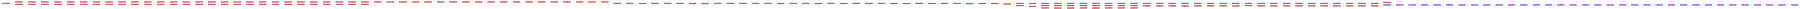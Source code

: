 digraph finite_state_machine {
	graph [bb="0,0,67851,614.95",
		fontsize=18,
		rankdir=LR,
		size="12,8"
	];
	node [label="\N",
		shape=circle
	];
	ATTTCCGCTTTGCACTTCATAAAAATGCGCG	 [color=black,
		height=1.041,
		label=<<table border="0" cellpadding="0" cellspacing="0"><tr><td><font color="blue">ATTTCCGCTTTGCACTTCATAAAAATGCGCG</font></td></tr><tr><td><font color="red">CGCGCATTTTTATGAAGTGCAAAGCGGAAAT</font></td></tr><tr><td><font color="black">1</font> </td></tr></table>>,
		pos="214.25,84.477",
		shape=ellipse,
		width=5.9515];
	TCGCGCATTTTTATGAAGTGCAAAGCGGAAA	 [color=black,
		height=1.041,
		label=<<table border="0" cellpadding="0" cellspacing="0"><tr><td><font color="blue">TCGCGCATTTTTATGAAGTGCAAAGCGGAAA</font></td></tr><tr><td><font color="red">TTTCCGCTTTGCACTTCATAAAAATGCGCGA</font></td></tr><tr><td><font color="black">1</font> </td></tr></table>>,
		pos="689.47,135.48",
		shape=ellipse,
		width=5.9515];
	ATTTCCGCTTTGCACTTCATAAAAATGCGCG -> TCGCGCATTTTTATGAAGTGCAAAGCGGAAA	 [color=blue,
		label=<<font color="green">A</font>>,
		lp="451.51,127.98",
		pos="e,486.36,123.39 371.45,109.94 396.5,113.5 422.18,116.84 446.51,119.48 456.24,120.53 466.2,121.53 476.26,122.47"];
	GCGCATTTTTATGAAGTGCAAAGCGGAAATA	 [color=black,
		height=1.041,
		label=<<table border="0" cellpadding="0" cellspacing="0"><tr><td><font color="blue">GCGCATTTTTATGAAGTGCAAAGCGGAAATA</font></td></tr><tr><td><font color="red">TATTTCCGCTTTGCACTTCATAAAAATGCGC</font></td></tr><tr><td><font color="black">1</font> </td></tr></table>>,
		pos="689.47,37.477",
		shape=ellipse,
		width=5.9711];
	ATTTCCGCTTTGCACTTCATAAAAATGCGCG -> GCGCATTTTTATGAAGTGCAAAGCGGAAATA	 [color=red,
		label=<<font color="green">A</font>>,
		lp="451.51,68.977",
		pos="e,502.17,55.98 400.92,66.036 430.82,63.067 461.85,59.985 491.99,56.991"];
	TCGCGCATTTTTATGAAGTGCAAAGCGGAAA -> ATTTCCGCTTTGCACTTCATAAAAATGCGCG	 [color=blue,
		label=<<font color="green">T</font>>,
		lp="451.51,107.98",
		pos="e,417.1,96.608 531.79,110.02 506.66,106.46 480.9,103.12 456.51,100.48 446.88,99.433 437.03,98.448 427.08,97.519"];
	ATCGCGCATTTTTATGAAGTGCAAAGCGGAA	 [color=black,
		height=1.041,
		label=<<table border="0" cellpadding="0" cellspacing="0"><tr><td><font color="blue">ATCGCGCATTTTTATGAAGTGCAAAGCGGAA</font></td></tr><tr><td><font color="red">TTCCGCTTTGCACTTCATAAAAATGCGCGAT</font></td></tr><tr><td><font color="black">1</font> </td></tr></table>>,
		pos="1165.4,143.48",
		shape=ellipse,
		width=5.9515];
	TCGCGCATTTTTATGAAGTGCAAAGCGGAAA -> ATCGCGCATTTTTATGAAGTGCAAAGCGGAA	 [color=red,
		label=<<font color="green">T</font>>,
		lp="927.43,146.98",
		pos="e,952.11,139.89 902.82,139.06 915.74,139.28 928.77,139.5 941.73,139.72"];
	GCGCATTTTTATGAAGTGCAAAGCGGAAATA -> ATTTCCGCTTTGCACTTCATAAAAATGCGCG	 [color=red,
		label=<<font color="green">G</font>>,
		lp="451.51,49.977",
		pos="e,352.62,55.822 474.94,40.032 465.32,40.732 455.81,41.542 446.51,42.477 419.3,45.211 390.48,49.393 362.77,54.076"];
	CGCATTTTTATGAAGTGCAAAGCGGAAATAA	 [color=black,
		height=1.041,
		label=<<table border="0" cellpadding="0" cellspacing="0"><tr><td><font color="blue">CGCATTTTTATGAAGTGCAAAGCGGAAATAA</font></td></tr><tr><td><font color="red">TTATTTCCGCTTTGCACTTCATAAAAATGCG</font></td></tr><tr><td><font color="black">1</font> </td></tr></table>>,
		pos="1165.4,43.477",
		shape=ellipse,
		width=5.9711];
	GCGCATTTTTATGAAGTGCAAAGCGGAAATA -> CGCATTTTTATGAAGTGCAAAGCGGAAATAA	 [color=blue,
		label=<<font color="green">A</font>>,
		lp="927.43,53.977",
		pos="e,950.64,45.834 900.03,45.033 907.59,45.201 915.07,45.35 922.43,45.477 928.35,45.579 934.35,45.663 940.4,45.733"];
	AAATCGAAGGTATCATCATGAGTTTAACTCA	 [color=black,
		height=1.041,
		label=<<table border="0" cellpadding="0" cellspacing="0"><tr><td><font color="blue">AAATCGAAGGTATCATCATGAGTTTAACTCA</font></td></tr><tr><td><font color="red">TGAGTTAAACTCATGATGATACCTTCGATTT</font></td></tr><tr><td><font color="black">1</font> </td></tr></table>>,
		pos="42633,378.48",
		shape=ellipse,
		width=5.9318];
	AATCGAAGGTATCATCATGAGTTTAACTCAT	 [color=black,
		height=1.041,
		label=<<table border="0" cellpadding="0" cellspacing="0"><tr><td><font color="blue">AATCGAAGGTATCATCATGAGTTTAACTCAT</font></td></tr><tr><td><font color="red">ATGAGTTAAACTCATGATGATACCTTCGATT</font></td></tr><tr><td><font color="black">1</font> </td></tr></table>>,
		pos="43113,380.48",
		shape=ellipse,
		width=5.8926];
	AAATCGAAGGTATCATCATGAGTTTAACTCA -> AATCGAAGGTATCATCATGAGTTTAACTCAT	 [color=blue,
		label=<<font color="green">T</font>>,
		lp="42873,390.98",
		pos="e,42901,383.68 42845,383.2 42853,383.3 42860,383.4 42868,383.48 42876,383.56 42883,383.62 42891,383.65"];
	GAAATCGAAGGTATCATCATGAGTTTAACTC	 [color=black,
		height=1.041,
		label=<<table border="0" cellpadding="0" cellspacing="0"><tr><td><font color="blue">GAAATCGAAGGTATCATCATGAGTTTAACTC</font></td></tr><tr><td><font color="red">GAGTTAAACTCATGATGATACCTTCGATTTC</font></td></tr><tr><td><font color="black">1</font> </td></tr></table>>,
		pos="42153,391.48",
		shape=ellipse,
		width=5.9318];
	AAATCGAAGGTATCATCATGAGTTTAACTCA -> GAAATCGAAGGTATCATCATGAGTTTAACTC	 [color=red,
		label=<<font color="green">C</font>>,
		lp="42394,377.98",
		pos="e,42340,373.3 42426,369.48 42413,369.62 42401,369.94 42389,370.48 42376,371.04 42363,371.77 42350,372.63"];
	AATCGAAGGTATCATCATGAGTTTAACTCAT -> AAATCGAAGGTATCATCATGAGTTTAACTCA	 [color=red,
		label=<<font color="green">T</font>>,
		lp="42873,371.98",
		pos="e,42834,365.7 42921,364.46 42903,364.01 42885,363.96 42868,364.48 42860,364.71 42852,364.98 42844,365.29"];
	ATCGAAGGTATCATCATGAGTTTAACTCATG	 [color=black,
		height=1.041,
		label=<<table border="0" cellpadding="0" cellspacing="0"><tr><td><font color="blue">ATCGAAGGTATCATCATGAGTTTAACTCATG</font></td></tr><tr><td><font color="red">CATGAGTTAAACTCATGATGATACCTTCGAT</font></td></tr><tr><td><font color="black">1</font> </td></tr></table>>,
		pos="43592,377.48",
		shape=ellipse,
		width=5.8926];
	AATCGAAGGTATCATCATGAGTTTAACTCAT -> ATCGAAGGTATCATCATGAGTTTAACTCATG	 [color=blue,
		label=<<font color="green">G</font>>,
		lp="43353,385.98",
		pos="e,43379,378.81 43325,379.15 43340,379.06 43355,378.96 43369,378.87"];
	GAAATCGAAGGTATCATCATGAGTTTAACTC -> AAATCGAAGGTATCATCATGAGTTTAACTCA	 [color=blue,
		label=<<font color="green">A</font>>,
		lp="42394,392.98",
		pos="e,42423,384.82 42365,386.39 42376,386.09 42388,385.78 42399,385.48 42404,385.35 42408,385.23 42413,385.1"];
	AGAAATCGAAGGTATCATCATGAGTTTAACT	 [color=black,
		height=1.041,
		label=<<table border="0" cellpadding="0" cellspacing="0"><tr><td><font color="blue">AGAAATCGAAGGTATCATCATGAGTTTAACT</font></td></tr><tr><td><font color="red">AGTTAAACTCATGATGATACCTTCGATTTCT</font></td></tr><tr><td><font color="black">1</font> </td></tr></table>>,
		pos="41672,377.48",
		shape=ellipse,
		width=5.9318];
	GAAATCGAAGGTATCATCATGAGTTTAACTC -> AGAAATCGAAGGTATCATCATGAGTTTAACT	 [color=red,
		label=<<font color="green">T</font>>,
		lp="41912,372.98",
		pos="e,41872,364.25 41978,370.02 41958,368.15 41937,366.56 41917,365.48 41906,364.84 41894,364.47 41882,364.32"];
	AAGAGAAATCGAAGGTATCATCATAAGTTTA	 [color=black,
		height=1.041,
		label=<<table border="0" cellpadding="0" cellspacing="0"><tr><td><font color="blue">AAGAGAAATCGAAGGTATCATCATAAGTTTA</font></td></tr><tr><td><font color="red">TAAACTTATGATGATACCTTCGATTTCTCTT</font></td></tr><tr><td><font color="black">1</font> </td></tr></table>>,
		pos="42153,577.48",
		shape=ellipse,
		width=5.9908];
	AGAGAAATCGAAGGTATCATCATAAGTTTAA	 [color=black,
		height=1.041,
		label=<<table border="0" cellpadding="0" cellspacing="0"><tr><td><font color="blue">AGAGAAATCGAAGGTATCATCATAAGTTTAA</font></td></tr><tr><td><font color="red">TTAAACTTATGATGATACCTTCGATTTCTCT</font></td></tr><tr><td><font color="black">1</font> </td></tr></table>>,
		pos="42633,577.48",
		shape=ellipse,
		width=5.9908];
	AAGAGAAATCGAAGGTATCATCATAAGTTTA -> AGAGAAATCGAAGGTATCATCATAAGTTTAA	 [color=blue,
		label=<<font color="green">A</font>>,
		lp="42394,584.98",
		pos="e,42418,577.48 42369,577.48 42382,577.48 42395,577.48 42407,577.48"];
	AAACTTATGATGATACCTTCGATTTCTCTTA	 [color=black,
		height=1.041,
		label=<<table border="0" cellpadding="0" cellspacing="0"><tr><td><font color="blue">AAACTTATGATGATACCTTCGATTTCTCTTA</font></td></tr><tr><td><font color="red">TAAGAGAAATCGAAGGTATCATCATAAGTTT</font></td></tr><tr><td><font color="black">1</font> </td></tr></table>>,
		pos="41672,576.48",
		shape=ellipse,
		width=5.9515];
	AAGAGAAATCGAAGGTATCATCATAAGTTTA -> AAACTTATGATGATACCTTCGATTTCTCTTA	 [color=red,
		label=<<font color="green">A</font>>,
		lp="41912,553.98",
		pos="e,41820,549.4 41989,553.12 41965,550.36 41941,548 41917,546.48 41889,544.62 41859,545.73 41830,548.39"];
	AGAGAAATCGAAGGTATCATCATAAGTTTAA -> AAGAGAAATCGAAGGTATCATCATAAGTTTA	 [color=red,
		label=<<font color="green">T</font>>,
		lp="42394,565.98",
		pos="e,42339,558.47 42440,560.6 42426,559.75 42413,559.03 42399,558.48 42383,557.82 42366,557.78 42350,558.17"];
	AAACTTATGATGATACCTTCGATTTCTCTTA -> AAGAGAAATCGAAGGTATCATCATAAGTTTA	 [color=red,
		label=<<font color="green">A</font>>,
		lp="41912,583.98",
		pos="e,41937,577.03 41886,576.92 41900,576.95 41913,576.98 41927,577.01"];
	AACTTATGATGATACCTTCGATTTCTCTTAT	 [color=black,
		height=1.041,
		label=<<table border="0" cellpadding="0" cellspacing="0"><tr><td><font color="blue">AACTTATGATGATACCTTCGATTTCTCTTAT</font></td></tr><tr><td><font color="red">ATAAGAGAAATCGAAGGTATCATCATAAGTT</font></td></tr><tr><td><font color="black">1</font> </td></tr></table>>,
		pos="41190,574.48",
		shape=ellipse,
		width=5.9908];
	AAACTTATGATGATACCTTCGATTTCTCTTA -> AACTTATGATGATACCTTCGATTTCTCTTAT	 [color=blue,
		label=<<font color="green">T</font>>,
		lp="41431,556.98",
		pos="e,41356,550.44 41498,554.38 41477,552.36 41456,550.64 41436,549.48 41413,548.18 41389,548.5 41366,549.82"];
	ATTTTGTTTGTATGAATTTAGCCATGAGTTA	 [color=black,
		height=1.041,
		label=<<table border="0" cellpadding="0" cellspacing="0"><tr><td><font color="blue">ATTTTGTTTGTATGAATTTAGCCATGAGTTA</font></td></tr><tr><td><font color="red">TAACTCATGGCTAAATTCATACAAACAAAAT</font></td></tr><tr><td><font color="black">2</font> </td></tr></table>>,
		pos="21314,325.48",
		shape=ellipse,
		width=5.9318];
	TTAACTCATGGCTAAATTCATACAAACAAAA	 [color=black,
		height=1.041,
		label=<<table border="0" cellpadding="0" cellspacing="0"><tr><td><font color="blue">TTAACTCATGGCTAAATTCATACAAACAAAA</font></td></tr><tr><td><font color="red">TTTTGTTTGTATGAATTTAGCCATGAGTTAA</font></td></tr><tr><td><font color="black">2</font> </td></tr></table>>,
		pos="21787,325.48",
		shape=ellipse,
		width=5.9318];
	ATTTTGTTTGTATGAATTTAGCCATGAGTTA -> TTAACTCATGGCTAAATTCATACAAACAAAA	 [color=blue,
		label=<<font color="green">A</font>>,
		lp="21551,332.98",
		pos="e,21574,325.48 21528,325.48 21540,325.48 21552,325.48 21563,325.48"];
	AACTCATGGCTAAATTCATACAAACAAAATA	 [color=black,
		height=1.041,
		label=<<table border="0" cellpadding="0" cellspacing="0"><tr><td><font color="blue">AACTCATGGCTAAATTCATACAAACAAAATA</font></td></tr><tr><td><font color="red">TATTTTGTTTGTATGAATTTAGCCATGAGTT</font></td></tr><tr><td><font color="black">2</font> </td></tr></table>>,
		pos="20840,325.48",
		shape=ellipse,
		width=5.9711];
	ATTTTGTTTGTATGAATTTAGCCATGAGTTA -> AACTCATGGCTAAATTCATACAAACAAAATA	 [color=red,
		label=<<font color="green">A</font>>,
		lp="21078,314.98",
		pos="e,21028,307.34 21121,309.35 21108,308.6 21095,307.97 21083,307.48 21068,306.91 21053,306.82 21038,307.09"];
	TTAACTCATGGCTAAATTCATACAAACAAAA -> ATTTTGTTTGTATGAATTTAGCCATGAGTTA	 [color=blue,
		label=<<font color="green">T</font>>,
		lp="21551,313.98",
		pos="e,21505,308.58 21603,306.43 21584,305.78 21564,305.71 21546,306.48 21536,306.89 21526,307.39 21515,307.98"];
	TTTAACTCATGGCTAAATTCATACAAACAAA	 [color=black,
		height=1.041,
		label=<<table border="0" cellpadding="0" cellspacing="0"><tr><td><font color="blue">TTTAACTCATGGCTAAATTCATACAAACAAA</font></td></tr><tr><td><font color="red">TTTGTTTGTATGAATTTAGCCATGAGTTAAA</font></td></tr><tr><td><font color="black">2</font> </td></tr></table>>,
		pos="22260,325.48",
		shape=ellipse,
		width=5.9122];
	TTAACTCATGGCTAAATTCATACAAACAAAA -> TTTAACTCATGGCTAAATTCATACAAACAAA	 [color=red,
		label=<<font color="green">A</font>>,
		lp="22024,332.98",
		pos="e,22047,325.48 22001,325.48 22013,325.48 22025,325.48 22036,325.48"];
	AACTCATGGCTAAATTCATACAAACAAAATA -> ATTTTGTTTGTATGAATTTAGCCATGAGTTA	 [color=red,
		label=<<font color="green">A</font>>,
		lp="21078,332.98",
		pos="e,21100,325.48 21055,325.48 21067,325.48 21078,325.48 21090,325.48"];
	ACTCATGGCTAAATTCATACAAACAAAATAC	 [color=black,
		height=1.041,
		label=<<table border="0" cellpadding="0" cellspacing="0"><tr><td><font color="blue">ACTCATGGCTAAATTCATACAAACAAAATAC</font></td></tr><tr><td><font color="red">GTATTTTGTTTGTATGAATTTAGCCATGAGT</font></td></tr><tr><td><font color="black">2</font> </td></tr></table>>,
		pos="20365,325.48",
		shape=ellipse,
		width=5.9515];
	AACTCATGGCTAAATTCATACAAACAAAATA -> ACTCATGGCTAAATTCATACAAACAAAATAC	 [color=blue,
		label=<<font color="green">C</font>>,
		lp="20602,314.98",
		pos="e,20558,309.35 20652,307.34 20633,306.81 20615,306.79 20597,307.48 20587,307.84 20578,308.28 20568,308.79"];
	TGGCTTTATTTCCGCTTTGCACTTCATAAAA	 [color=black,
		height=1.041,
		label=<<table border="0" cellpadding="0" cellspacing="0"><tr><td><font color="blue">TGGCTTTATTTCCGCTTTGCACTTCATAAAA</font></td></tr><tr><td><font color="red">TTTTATGAAGTGCAAAGCGGAAATAAAGCCA</font></td></tr><tr><td><font color="black">1</font> </td></tr></table>>,
		pos="3549.9,78.477",
		shape=ellipse,
		width=5.9908];
	GGCTTTATTTCCGCTTTGCACTTCATAAAAA	 [color=black,
		height=1.041,
		label=<<table border="0" cellpadding="0" cellspacing="0"><tr><td><font color="blue">GGCTTTATTTCCGCTTTGCACTTCATAAAAA</font></td></tr><tr><td><font color="red">TTTTTATGAAGTGCAAAGCGGAAATAAAGCC</font></td></tr><tr><td><font color="black">1</font> </td></tr></table>>,
		pos="3073.3,71.477",
		shape=ellipse,
		width=5.9711];
	TGGCTTTATTTCCGCTTTGCACTTCATAAAA -> GGCTTTATTTCCGCTTTGCACTTCATAAAAA	 [color=blue,
		label=<<font color="green">A</font>>,
		lp="3311.3,72.977",
		pos="e,3285.1,64.929 3345.6,66.454 3335.7,66.075 3325.9,65.745 3316.3,65.477 3309.4,65.286 3302.5,65.143 3295.5,65.044"];
	ATGGCTTTATTTCCGCTTTGCACTTCATAAA	 [color=black,
		height=1.041,
		label=<<table border="0" cellpadding="0" cellspacing="0"><tr><td><font color="blue">ATGGCTTTATTTCCGCTTTGCACTTCATAAA</font></td></tr><tr><td><font color="red">TTTATGAAGTGCAAAGCGGAAATAAAGCCAT</font></td></tr><tr><td><font color="black">1</font> </td></tr></table>>,
		pos="4027.3,85.477",
		shape=ellipse,
		width=5.9908];
	TGGCTTTATTTCCGCTTTGCACTTCATAAAA -> ATGGCTTTATTTCCGCTTTGCACTTCATAAA	 [color=red,
		label=<<font color="green">T</font>>,
		lp="3788.6,95.977",
		pos="e,3811.9,87.884 3760.2,86.954 3768.1,87.152 3775.9,87.328 3783.6,87.477 3789.5,87.591 3795.6,87.688 3801.6,87.767"];
	GGCTTTATTTCCGCTTTGCACTTCATAAAAA -> TGGCTTTATTTCCGCTTTGCACTTCATAAAA	 [color=red,
		label=<<font color="green">A</font>>,
		lp="3311.3,88.977",
		pos="e,3334.6,80.885 3282.9,79.954 3290.8,80.152 3298.6,80.328 3306.3,80.477 3312.2,80.592 3318.2,80.688 3324.3,80.768"];
	ATTTTTATGAAGTGCAAAGCGGAAATAAAGC	 [color=black,
		height=1.041,
		label=<<table border="0" cellpadding="0" cellspacing="0"><tr><td><font color="blue">ATTTTTATGAAGTGCAAAGCGGAAATAAAGC</font></td></tr><tr><td><font color="red">GCTTTATTTCCGCTTTGCACTTCATAAAAAT</font></td></tr><tr><td><font color="black">1</font> </td></tr></table>>,
		pos="2596.7,64.477",
		shape=ellipse,
		width=5.9908];
	GGCTTTATTTCCGCTTTGCACTTCATAAAAA -> ATTTTTATGAAGTGCAAAGCGGAAATAAAGC	 [color=blue,
		label=<<font color="green">T</font>>,
		lp="2835.4,61.977",
		pos="e,2803.5,53.78 2877.2,56.141 2864.7,55.483 2852.4,54.916 2840.4,54.477 2831.6,54.157 2822.7,53.955 2813.7,53.853"];
	ATGGCTTTATTTCCGCTTTGCACTTCATAAA -> TGGCTTTATTTCCGCTTTGCACTTCATAAAA	 [color=blue,
		label=<<font color="green">A</font>>,
		lp="3788.6,75.977",
		pos="e,3756.8,67.783 3830.2,70.125 3817.8,69.473 3805.5,68.912 3793.6,68.477 3784.9,68.158 3776,67.957 3767,67.856"];
	GATGGCTTTATTTCCGCTTTGCACTTCATAA	 [color=black,
		height=1.041,
		label=<<table border="0" cellpadding="0" cellspacing="0"><tr><td><font color="blue">GATGGCTTTATTTCCGCTTTGCACTTCATAA</font></td></tr><tr><td><font color="red">TTATGAAGTGCAAAGCGGAAATAAAGCCATC</font></td></tr><tr><td><font color="black">1</font> </td></tr></table>>,
		pos="4505.3,92.477",
		shape=ellipse,
		width=6.0104];
	ATGGCTTTATTTCCGCTTTGCACTTCATAAA -> GATGGCTTTATTTCCGCTTTGCACTTCATAA	 [color=red,
		label=<<font color="green">C</font>>,
		lp="4265.9,102.98",
		pos="e,4289.3,94.885 4237.5,93.954 4245.4,94.152 4253.3,94.328 4260.9,94.477 4266.9,94.592 4272.9,94.688 4279,94.768"];
	ATGAAGTGCAAAGCGGAAATAAAGCCATCAT	 [color=black,
		height=1.041,
		label=<<table border="0" cellpadding="0" cellspacing="0"><tr><td><font color="blue">ATGAAGTGCAAAGCGGAAATAAAGCCATCAT</font></td></tr><tr><td><font color="red">ATGATGGCTTTATTTCCGCTTTGCACTTCAT</font></td></tr><tr><td><font color="black">1</font> </td></tr></table>>,
		pos="5467.1,106.48",
		shape=ellipse,
		width=6.0497];
	TATGATGGCTTTATTTCCGCTTTGCACTTCA	 [color=black,
		height=1.041,
		label=<<table border="0" cellpadding="0" cellspacing="0"><tr><td><font color="blue">TATGATGGCTTTATTTCCGCTTTGCACTTCA</font></td></tr><tr><td><font color="red">TGAAGTGCAAAGCGGAAATAAAGCCATCATA</font></td></tr><tr><td><font color="black">1</font> </td></tr></table>>,
		pos="5948.6,113.48",
		shape=ellipse,
		width=6.0497];
	ATGAAGTGCAAAGCGGAAATAAAGCCATCAT -> TATGATGGCTTTATTTCCGCTTTGCACTTCA	 [color=blue,
		label=<<font color="green">A</font>>,
		lp="5707.9,123.98",
		pos="e,5731.1,115.88 5679.2,114.95 5687.2,115.15 5695.1,115.33 5702.9,115.48 5708.8,115.59 5714.8,115.69 5720.8,115.76"];
	TATGAAGTGCAAAGCGGAAATAAAGCCATCA	 [color=black,
		height=1.041,
		label=<<table border="0" cellpadding="0" cellspacing="0"><tr><td><font color="blue">TATGAAGTGCAAAGCGGAAATAAAGCCATCA</font></td></tr><tr><td><font color="red">TGATGGCTTTATTTCCGCTTTGCACTTCATA</font></td></tr><tr><td><font color="black">1</font> </td></tr></table>>,
		pos="4985.5,99.477",
		shape=ellipse,
		width=6.0497];
	ATGAAGTGCAAAGCGGAAATAAAGCCATCAT -> TATGAAGTGCAAAGCGGAAATAAAGCCATCA	 [color=red,
		label=<<font color="green">A</font>>,
		lp="5226.3,100.98",
		pos="e,5200.1,92.93 5260.6,94.442 5250.7,94.068 5240.9,93.742 5231.3,93.477 5224.4,93.287 5217.5,93.145 5210.4,93.046"];
	TATGATGGCTTTATTTCCGCTTTGCACTTCA -> ATGAAGTGCAAAGCGGAAATAAAGCCATCAT	 [color=blue,
		label=<<font color="green">T</font>>,
		lp="5707.9,103.98",
		pos="e,5676.1,95.784 5749.8,98.125 5737.3,97.473 5724.9,96.912 5712.9,96.477 5704.1,96.161 5695.2,95.961 5686.2,95.859"];
	GAAGTGCAAAGCGGAAATAAAGCCATCATAA	 [color=black,
		height=1.041,
		label=<<table border="0" cellpadding="0" cellspacing="0"><tr><td><font color="blue">GAAGTGCAAAGCGGAAATAAAGCCATCATAA</font></td></tr><tr><td><font color="red">TTATGATGGCTTTATTTCCGCTTTGCACTTC</font></td></tr><tr><td><font color="black">1</font> </td></tr></table>>,
		pos="6430.9,120.48",
		shape=ellipse,
		width=6.0693];
	TATGATGGCTTTATTTCCGCTTTGCACTTCA -> GAAGTGCAAAGCGGAAATAAAGCCATCATAA	 [color=red,
		label=<<font color="green">A</font>>,
		lp="6189.4,130.98",
		pos="e,6212.7,122.88 6160.8,121.95 6168.8,122.15 6176.7,122.33 6184.4,122.48 6190.4,122.59 6196.4,122.69 6202.5,122.76"];
	TATGAAGTGCAAAGCGGAAATAAAGCCATCA -> ATGAAGTGCAAAGCGGAAATAAAGCCATCAT	 [color=blue,
		label=<<font color="green">T</font>>,
		lp="5226.3,116.98",
		pos="e,5249.5,108.88 5197.7,107.95 5205.6,108.15 5213.5,108.33 5221.3,108.48 5227.2,108.59 5233.2,108.69 5239.2,108.76"];
	TATGAAGTGCAAAGCGGAAATAAAGCCATCA -> GATGGCTTTATTTCCGCTTTGCACTTCATAA	 [color=red,
		label=<<font color="green">A</font>>,
		lp="4744.7,93.977",
		pos="e,4719.4,86.774 4780.8,86.621 4766.9,86.371 4753.1,86.304 4739.7,86.477 4736.4,86.52 4733,86.566 4729.6,86.616"];
	AGTTAAACATCATGATGATACCTTCGATTTC	 [color=black,
		height=1.041,
		label=<<table border="0" cellpadding="0" cellspacing="0"><tr><td><font color="blue">AGTTAAACATCATGATGATACCTTCGATTTC</font></td></tr><tr><td><font color="red">GAAATCGAAGGTATCATCATGATGTTTAACT</font></td></tr><tr><td><font color="black">1</font> </td></tr></table>>,
		pos="33559,377.48",
		shape=ellipse,
		width=5.9122];
	AGAAATCGAAGGTATCATCATGATGTTTAAC	 [color=black,
		height=1.041,
		label=<<table border="0" cellpadding="0" cellspacing="0"><tr><td><font color="blue">AGAAATCGAAGGTATCATCATGATGTTTAAC</font></td></tr><tr><td><font color="red">GTTAAACATCATGATGATACCTTCGATTTCT</font></td></tr><tr><td><font color="black">1</font> </td></tr></table>>,
		pos="34031,377.48",
		shape=ellipse,
		width=5.9318];
	AGTTAAACATCATGATGATACCTTCGATTTC -> AGAAATCGAAGGTATCATCATGATGTTTAAC	 [color=blue,
		label=<<font color="green">T</font>>,
		lp="33795,384.98",
		pos="e,33817,377.48 33772,377.48 33784,377.48 33795,377.48 33807,377.48"];
	AAATCGAAGGTATCATCATGATGTTTAACTC	 [color=black,
		height=1.041,
		label=<<table border="0" cellpadding="0" cellspacing="0"><tr><td><font color="blue">AAATCGAAGGTATCATCATGATGTTTAACTC</font></td></tr><tr><td><font color="red">GAGTTAAACATCATGATGATACCTTCGATTT</font></td></tr><tr><td><font color="black">1</font> </td></tr></table>>,
		pos="33088,378.48",
		shape=ellipse,
		width=5.8926];
	AGTTAAACATCATGATGATACCTTCGATTTC -> AAATCGAAGGTATCATCATGATGTTTAACTC	 [color=red,
		label=<<font color="green">C</font>>,
		lp="33323,351.98",
		pos="e,33242,352.61 33423,348.74 33389,344.34 33352,341.98 33318,344.48 33297,346.06 33274,348.47 33252,351.29"];
	AGAAATCGAAGGTATCATCATGATGTTTAAC -> AGTTAAACATCATGATGATACCTTCGATTTC	 [color=blue,
		label=<<font color="green">T</font>>,
		lp="33795,365.98",
		pos="e,33750,360.58 33847,358.41 33828,357.78 33808,357.72 33790,358.48 33780,358.89 33770,359.39 33760,359.98"];
	GAGAAATCGAAGGTATCATCATGATGTTTAA	 [color=black,
		height=1.041,
		label=<<table border="0" cellpadding="0" cellspacing="0"><tr><td><font color="blue">GAGAAATCGAAGGTATCATCATGATGTTTAA</font></td></tr><tr><td><font color="red">TTAAACATCATGATGATACCTTCGATTTCTC</font></td></tr><tr><td><font color="black">1</font> </td></tr></table>>,
		pos="34504,381.48",
		shape=ellipse,
		width=5.9515];
	AGAAATCGAAGGTATCATCATGATGTTTAAC -> GAGAAATCGAAGGTATCATCATGATGTTTAA	 [color=red,
		label=<<font color="green">C</font>>,
		lp="34267,386.98",
		pos="e,34290,379.67 34244,379.28 34256,379.38 34268,379.48 34280,379.58"];
	AAATCGAAGGTATCATCATGATGTTTAACTC -> AGTTAAACATCATGATGATACCTTCGATTTC	 [color=red,
		label=<<font color="green">C</font>>,
		lp="33323,384.98",
		pos="e,33346,377.93 33300,378.03 33312,378 33324,377.98 33336,377.95"];
	AATCGAAGGTATCATCATGATGTTTAACTCA	 [color=black,
		height=1.041,
		label=<<table border="0" cellpadding="0" cellspacing="0"><tr><td><font color="blue">AATCGAAGGTATCATCATGATGTTTAACTCA</font></td></tr><tr><td><font color="red">TGAGTTAAACATCATGATGATACCTTCGATT</font></td></tr><tr><td><font color="black">1</font> </td></tr></table>>,
		pos="32618,378.48",
		shape=ellipse,
		width=5.8926];
	AAATCGAAGGTATCATCATGATGTTTAACTC -> AATCGAAGGTATCATCATGATGTTTAACTCA	 [color=blue,
		label=<<font color="green">A</font>>,
		lp="32853,352.98",
		pos="e,32755,349.77 32932,353.06 32907,349.91 32882,347.19 32858,345.48 32828,343.32 32796,344.99 32765,348.51"];
	AATACGGCAAAAAAATCGCGCATTTTTATGA	 [color=black,
		height=1.041,
		label=<<table border="0" cellpadding="0" cellspacing="0"><tr><td><font color="blue">AATACGGCAAAAAAATCGCGCATTTTTATGA</font></td></tr><tr><td><font color="red">TCATAAAAATGCGCGATTTTTTTGCCGTATT</font></td></tr><tr><td><font color="black">1</font> </td></tr></table>>,
		pos="7877.8,241.48",
		shape=ellipse,
		width=5.9515];
	ATACGGCAAAAAAATCGCGCATTTTTATGAA	 [color=black,
		height=1.041,
		label=<<table border="0" cellpadding="0" cellspacing="0"><tr><td><font color="blue">ATACGGCAAAAAAATCGCGCATTTTTATGAA</font></td></tr><tr><td><font color="red">TTCATAAAAATGCGCGATTTTTTTGCCGTAT</font></td></tr><tr><td><font color="black">1</font> </td></tr></table>>,
		pos="7396.2,234.48",
		shape=ellipse,
		width=5.9515];
	AATACGGCAAAAAAATCGCGCATTTTTATGA -> ATACGGCAAAAAAATCGCGCATTTTTATGAA	 [color=blue,
		label=<<font color="green">A</font>>,
		lp="7637,219.98",
		pos="e,7569.6,212.42 7709.3,218.25 7686.7,215.86 7663.8,213.82 7642,212.48 7621.9,211.24 7600.8,211.21 7579.9,211.98"];
	AAATACGGCAAAAAAATCGCGCATTTTTATG	 [color=black,
		height=1.041,
		label=<<table border="0" cellpadding="0" cellspacing="0"><tr><td><font color="blue">AAATACGGCAAAAAAATCGCGCATTTTTATG</font></td></tr><tr><td><font color="red">CATAAAAATGCGCGATTTTTTTGCCGTATTT</font></td></tr><tr><td><font color="black">1</font> </td></tr></table>>,
		pos="8357.9,248.48",
		shape=ellipse,
		width=5.9515];
	AATACGGCAAAAAAATCGCGCATTTTTATGA -> AAATACGGCAAAAAAATCGCGCATTTTTATG	 [color=red,
		label=<<font color="green">T</font>>,
		lp="8118.6,252.98",
		pos="e,8144.2,245.36 8091.3,244.59 8105.4,244.79 8119.7,245 8133.9,245.21"];
	ATACGGCAAAAAAATCGCGCATTTTTATGAA -> AATACGGCAAAAAAATCGCGCATTTTTATGA	 [color=red,
		label=<<font color="green">T</font>>,
		lp="7637,245.98",
		pos="e,7663.9,238.37 7610,237.58 7624.5,237.79 7639.2,238.01 7653.8,238.22"];
	CTTCATAAAAATGCGCGATTTTTTTGCCGTA	 [color=black,
		height=1.041,
		label=<<table border="0" cellpadding="0" cellspacing="0"><tr><td><font color="blue">CTTCATAAAAATGCGCGATTTTTTTGCCGTA</font></td></tr><tr><td><font color="red">TACGGCAAAAAAATCGCGCATTTTTATGAAG</font></td></tr><tr><td><font color="black">1</font> </td></tr></table>>,
		pos="6913.9,227.48",
		shape=ellipse,
		width=5.9515];
	ATACGGCAAAAAAATCGCGCATTTTTATGAA -> CTTCATAAAAATGCGCGATTTTTTTGCCGTA	 [color=blue,
		label=<<font color="green">G</font>>,
		lp="7155.4,219.98",
		pos="e,7108.5,211.75 7211.1,215.58 7194,214.32 7176.9,213.25 7160.4,212.48 7146.9,211.84 7132.9,211.6 7118.8,211.65"];
	AAATACGGCAAAAAAATCGCGCATTTTTATG -> AATACGGCAAAAAAATCGCGCATTTTTATGA	 [color=blue,
		label=<<font color="green">A</font>>,
		lp="8118.6,233.98",
		pos="e,8072.5,225.73 8173,229.51 8156.3,228.28 8139.6,227.23 8123.6,226.48 8110.2,225.85 8096.5,225.6 8082.6,225.65"];
	AAAATACGGCAAAAAAATCGCGCATTTTTAT	 [color=black,
		height=1.041,
		label=<<table border="0" cellpadding="0" cellspacing="0"><tr><td><font color="blue">AAAATACGGCAAAAAAATCGCGCATTTTTAT</font></td></tr><tr><td><font color="red">ATAAAAATGCGCGATTTTTTTGCCGTATTTT</font></td></tr><tr><td><font color="black">1</font> </td></tr></table>>,
		pos="8838.1,255.48",
		shape=ellipse,
		width=5.9515];
	AAATACGGCAAAAAAATCGCGCATTTTTATG -> AAAATACGGCAAAAAAATCGCGCATTTTTAT	 [color=red,
		label=<<font color="green">T</font>>,
		lp="8597.3,259.98",
		pos="e,8624.4,252.36 8571.5,251.59 8585.6,251.79 8599.9,252 8614.1,252.21"];
	AATATAAGAGAAATCGAAGGTATCATCATAA	 [color=black,
		height=1.041,
		label=<<table border="0" cellpadding="0" cellspacing="0"><tr><td><font color="blue">AATATAAGAGAAATCGAAGGTATCATCATAA</font></td></tr><tr><td><font color="red">TTATGATGATACCTTCGATTTCTCTTATATT</font></td></tr><tr><td><font color="black">1</font> </td></tr></table>>,
		pos="39748,560.48",
		shape=ellipse,
		width=6.0104];
	ATATAAGAGAAATCGAAGGTATCATCATAAG	 [color=black,
		height=1.041,
		label=<<table border="0" cellpadding="0" cellspacing="0"><tr><td><font color="blue">ATATAAGAGAAATCGAAGGTATCATCATAAG</font></td></tr><tr><td><font color="red">CTTATGATGATACCTTCGATTTCTCTTATAT</font></td></tr><tr><td><font color="black">1</font> </td></tr></table>>,
		pos="40228,560.48",
		shape=ellipse,
		width=6.0104];
	AATATAAGAGAAATCGAAGGTATCATCATAA -> ATATAAGAGAAATCGAAGGTATCATCATAAG	 [color=blue,
		label=<<font color="green">G</font>>,
		lp="39988,567.98",
		pos="e,40011,560.48 39965,560.48 39977,560.48 39989,560.48 40001,560.48"];
	TAATATAAGAGAAATCGAAGGTATCATCATA	 [color=black,
		height=1.041,
		label=<<table border="0" cellpadding="0" cellspacing="0"><tr><td><font color="blue">TAATATAAGAGAAATCGAAGGTATCATCATA</font></td></tr><tr><td><font color="red">TATGATGATACCTTCGATTTCTCTTATATTA</font></td></tr><tr><td><font color="black">1</font> </td></tr></table>>,
		pos="39269,560.48",
		shape=ellipse,
		width=5.9908];
	AATATAAGAGAAATCGAAGGTATCATCATAA -> TAATATAAGAGAAATCGAAGGTATCATCATA	 [color=red,
		label=<<font color="green">A</font>>,
		lp="39509,530.98",
		pos="e,39419,533.37 39621,530.12 39583,524.11 39542,520.46 39504,523.48 39479,525.4 39454,528.43 39429,531.95"];
	ATATAAGAGAAATCGAAGGTATCATCATAAG -> AATATAAGAGAAATCGAAGGTATCATCATAA	 [color=red,
		label=<<font color="green">T</font>>,
		lp="39988,548.98",
		pos="e,39941,543.58 40041,541.44 40021,540.78 40002,540.7 39983,541.48 39972,541.89 39962,542.4 39951,542.99"];
	ACTTATGATGATACCTTCGATTTCTCTTATA	 [color=black,
		height=1.041,
		label=<<table border="0" cellpadding="0" cellspacing="0"><tr><td><font color="blue">ACTTATGATGATACCTTCGATTTCTCTTATA</font></td></tr><tr><td><font color="red">TATAAGAGAAATCGAAGGTATCATCATAAGT</font></td></tr><tr><td><font color="black">1</font> </td></tr></table>>,
		pos="40708,560.48",
		shape=ellipse,
		width=5.9908];
	ATATAAGAGAAATCGAAGGTATCATCATAAG -> ACTTATGATGATACCTTCGATTTCTCTTATA	 [color=blue,
		label=<<font color="green">T</font>>,
		lp="40468,567.98",
		pos="e,40493,560.48 40444,560.48 40457,560.48 40470,560.48 40483,560.48"];
	TAATATAAGAGAAATCGAAGGTATCATCATA -> AATATAAGAGAAATCGAAGGTATCATCATAA	 [color=blue,
		label=<<font color="green">A</font>>,
		lp="39509,567.98",
		pos="e,39531,560.48 39485,560.48 39497,560.48 39509,560.48 39521,560.48"];
	ATAATATAAGAGAAATCGAAGGTATCATCAT	 [color=black,
		height=1.041,
		label=<<table border="0" cellpadding="0" cellspacing="0"><tr><td><font color="blue">ATAATATAAGAGAAATCGAAGGTATCATCAT</font></td></tr><tr><td><font color="red">ATGATGATACCTTCGATTTCTCTTATATTAT</font></td></tr><tr><td><font color="black">3</font> </td></tr></table>>,
		pos="38791,487.48",
		shape=ellipse,
		width=5.9908];
	TAATATAAGAGAAATCGAAGGTATCATCATA -> ATAATATAAGAGAAATCGAAGGTATCATCAT	 [color=red,
		label=<<font color="green">T</font>>,
		lp="39030,530.98",
		pos="e,38954,512.19 39107,535.73 39061,528.64 39010,520.89 38963,513.71"];
	ATCGAAGGTATCATCATGATGTTTAACTCAT	 [color=black,
		height=1.041,
		label=<<table border="0" cellpadding="0" cellspacing="0"><tr><td><font color="blue">ATCGAAGGTATCATCATGATGTTTAACTCAT</font></td></tr><tr><td><font color="red">ATGAGTTAAACATCATGATGATACCTTCGAT</font></td></tr><tr><td><font color="black">1</font> </td></tr></table>>,
		pos="32149,379.48",
		shape=ellipse,
		width=5.8926];
	CATGAGTTAAACATCATGATGATACCTTCGA	 [color=black,
		height=1.041,
		label=<<table border="0" cellpadding="0" cellspacing="0"><tr><td><font color="blue">CATGAGTTAAACATCATGATGATACCTTCGA</font></td></tr><tr><td><font color="red">TCGAAGGTATCATCATGATGTTTAACTCATG</font></td></tr><tr><td><font color="black">1</font> </td></tr></table>>,
		pos="31678,381.48",
		shape=ellipse,
		width=5.9122];
	ATCGAAGGTATCATCATGATGTTTAACTCAT -> CATGAGTTAAACATCATGATGATACCTTCGA	 [color=blue,
		label=<<font color="green">G</font>>,
		lp="31914,358.98",
		pos="e,31842,357.55 31996,353.37 31967,350.74 31937,349.63 31909,351.48 31890,352.68 31871,354.41 31852,356.46"];
	ATCGAAGGTATCATCATGATGTTTAACTCAT -> AATCGAAGGTATCATCATGATGTTTAACTCA	 [color=red,
		label=<<font color="green">T</font>>,
		lp="32383,385.98",
		pos="e,32406,378.93 32361,379.02 32373,379 32384,378.97 32396,378.95"];
	CATGAGTTAAACATCATGATGATACCTTCGA -> ATCGAAGGTATCATCATGATGTTTAACTCAT	 [color=blue,
		label=<<font color="green">T</font>>,
		lp="31914,387.98",
		pos="e,31937,380.38 31891,380.57 31903,380.52 31915,380.47 31927,380.42"];
	CCATGAGTTAAACATCATGATGATACCTTCG	 [color=black,
		height=1.041,
		label=<<table border="0" cellpadding="0" cellspacing="0"><tr><td><font color="blue">CCATGAGTTAAACATCATGATGATACCTTCG</font></td></tr><tr><td><font color="red">CGAAGGTATCATCATGATGTTTAACTCATGG</font></td></tr><tr><td><font color="black">1</font> </td></tr></table>>,
		pos="31207,377.48",
		shape=ellipse,
		width=5.8926];
	CATGAGTTAAACATCATGATGATACCTTCGA -> CCATGAGTTAAACATCATGATGATACCTTCG	 [color=red,
		label=<<font color="green">G</font>>,
		lp="31442,367.98",
		pos="e,31395,359.99 31492,363.13 31477,362.06 31462,361.15 31447,360.48 31433,359.86 31419,359.67 31405,359.82"];
	AATCGAAGGTATCATCATGATGTTTAACTCA -> AAATCGAAGGTATCATCATGATGTTTAACTC	 [color=red,
		label=<<font color="green">T</font>>,
		lp="32853,385.98",
		pos="e,32876,378.48 32830,378.48 32842,378.48 32854,378.48 32865,378.48"];
	AATCGAAGGTATCATCATGATGTTTAACTCA -> ATCGAAGGTATCATCATGATGTTTAACTCAT	 [color=blue,
		label=<<font color="green">T</font>>,
		lp="32383,366.98",
		pos="e,32336,361.86 32435,359.34 32416,358.72 32397,358.68 32379,359.48 32368,359.94 32357,360.53 32346,361.21"];
	ATATCGCTACTTCTTTAGGGGATAATATAAG	 [color=black,
		height=1.041,
		label=<<table border="0" cellpadding="0" cellspacing="0"><tr><td><font color="blue">ATATCGCTACTTCTTTAGGGGATAATATAAG</font></td></tr><tr><td><font color="red">CTTATATTATCCCCTAAAGAAGTAGCGATAT</font></td></tr><tr><td><font color="black">1</font> </td></tr></table>>,
		pos="48800,475.48",
		shape=ellipse,
		width=5.8729];
	TATCGCTACTTCTTTAGGGGATAATATAAGA	 [color=black,
		height=1.041,
		label=<<table border="0" cellpadding="0" cellspacing="0"><tr><td><font color="blue">TATCGCTACTTCTTTAGGGGATAATATAAGA</font></td></tr><tr><td><font color="red">TCTTATATTATCCCCTAAAGAAGTAGCGATA</font></td></tr><tr><td><font color="black">1</font> </td></tr></table>>,
		pos="48328,487.48",
		shape=ellipse,
		width=5.8729];
	ATATCGCTACTTCTTTAGGGGATAATATAAG -> TATCGCTACTTCTTTAGGGGATAATATAAGA	 [color=blue,
		label=<<font color="green">A</font>>,
		lp="48564,457.98",
		pos="e,48475,460.42 48641,450.73 48614,448.83 48586,448.36 48559,450.48 48535,452.4 48510,455.42 48485,458.94"];
	TATATCGCTACTTCTTTAGGGGATAATATAA	 [color=black,
		height=1.041,
		label=<<table border="0" cellpadding="0" cellspacing="0"><tr><td><font color="blue">TATATCGCTACTTCTTTAGGGGATAATATAA</font></td></tr><tr><td><font color="red">TTATATTATCCCCTAAAGAAGTAGCGATATA</font></td></tr><tr><td><font color="black">1</font> </td></tr></table>>,
		pos="49271,480.48",
		shape=ellipse,
		width=5.8926];
	ATATCGCTACTTCTTTAGGGGATAATATAAG -> TATATCGCTACTTCTTTAGGGGATAATATAA	 [color=red,
		label=<<font color="green">A</font>>,
		lp="49036,484.98",
		pos="e,49059,478.23 49011,477.72 49024,477.85 49036,477.99 49049,478.12"];
	TATCGCTACTTCTTTAGGGGATAATATAAGA -> ATATCGCTACTTCTTTAGGGGATAATATAAG	 [color=red,
		label=<<font color="green">T</font>>,
		lp="48564,488.98",
		pos="e,48590,480.8 48538,482.15 48552,481.79 48566,481.43 48580,481.07"];
	ATCGCTACTTCTTTAGGGGATAATATAAGAG	 [color=black,
		height=1.041,
		label=<<table border="0" cellpadding="0" cellspacing="0"><tr><td><font color="blue">ATCGCTACTTCTTTAGGGGATAATATAAGAG</font></td></tr><tr><td><font color="red">CTCTTATATTATCCCCTAAAGAAGTAGCGAT</font></td></tr><tr><td><font color="black">1</font> </td></tr></table>>,
		pos="47856,479.48",
		shape=ellipse,
		width=5.9122];
	TATCGCTACTTCTTTAGGGGATAATATAAGA -> ATCGCTACTTCTTTAGGGGATAATATAAGAG	 [color=blue,
		label=<<font color="green">G</font>>,
		lp="48092,462.98",
		pos="e,48021,455.68 48170,462.63 48146,459.66 48121,457.11 48097,455.48 48076,454 48054,454.07 48031,455.13"];
	TATATCGCTACTTCTTTAGGGGATAATATAA -> ATATCGCTACTTCTTTAGGGGATAATATAAG	 [color=blue,
		label=<<font color="green">G</font>>,
		lp="49036,465.98",
		pos="e,48987,457.94 49088,461.41 49072,460.23 49056,459.21 49041,458.48 49026,457.8 49012,457.6 48997,457.77"];
	CTATATCGCTACTTCTTTAGGGGATAATATA	 [color=black,
		height=1.041,
		label=<<table border="0" cellpadding="0" cellspacing="0"><tr><td><font color="blue">CTATATCGCTACTTCTTTAGGGGATAATATA</font></td></tr><tr><td><font color="red">TATATTATCCCCTAAAGAAGTAGCGATATAG</font></td></tr><tr><td><font color="black">1</font> </td></tr></table>>,
		pos="49743,481.48",
		shape=ellipse,
		width=5.9318];
	TATATCGCTACTTCTTTAGGGGATAATATAA -> CTATATCGCTACTTCTTTAGGGGATAATATA	 [color=red,
		label=<<font color="green">G</font>>,
		lp="49506,487.98",
		pos="e,49529,481.02 49483,480.93 49495,480.95 49507,480.98 49519,481"];
	ATTTTTATGAAGTGCAAAGCGGAAATAAAGC -> GGCTTTATTTCCGCTTTGCACTTCATAAAAA	 [color=blue,
		label=<<font color="green">C</font>>,
		lp="2835.4,81.977",
		pos="e,2858.4,73.389 2806.5,73.327 2817.9,73.468 2829.3,73.524 2840.4,73.477 2843,73.465 2845.6,73.454 2848.2,73.441"];
	CATTTTTATGAAGTGCAAAGCGGAAATAAAG	 [color=black,
		height=1.041,
		label=<<table border="0" cellpadding="0" cellspacing="0"><tr><td><font color="blue">CATTTTTATGAAGTGCAAAGCGGAAATAAAG</font></td></tr><tr><td><font color="red">CTTTATTTCCGCTTTGCACTTCATAAAAATG</font></td></tr><tr><td><font color="black">1</font> </td></tr></table>>,
		pos="2119.4,57.477",
		shape=ellipse,
		width=5.9908];
	ATTTTTATGAAGTGCAAAGCGGAAATAAAGC -> CATTTTTATGAAGTGCAAAGCGGAAATAAAG	 [color=red,
		label=<<font color="green">G</font>>,
		lp="2358,58.977",
		pos="e,2331.8,50.927 2392.4,52.454 2382.4,52.075 2372.6,51.745 2363,51.477 2356.2,51.285 2349.2,51.142 2342.1,51.043"];
	CATTTTTATGAAGTGCAAAGCGGAAATAAAG -> ATTTTTATGAAGTGCAAAGCGGAAATAAAGC	 [color=blue,
		label=<<font color="green">C</font>>,
		lp="2358,74.977",
		pos="e,2381.3,66.884 2329.6,65.954 2337.5,66.152 2345.3,66.328 2353,66.477 2359,66.591 2365,66.688 2371,66.767"];
	GCATTTTTATGAAGTGCAAAGCGGAAATAAA	 [color=black,
		height=1.041,
		label=<<table border="0" cellpadding="0" cellspacing="0"><tr><td><font color="blue">GCATTTTTATGAAGTGCAAAGCGGAAATAAA</font></td></tr><tr><td><font color="red">TTTATTTCCGCTTTGCACTTCATAAAAATGC</font></td></tr><tr><td><font color="black">1</font> </td></tr></table>>,
		pos="1642,50.477",
		shape=ellipse,
		width=5.9908];
	CATTTTTATGAAGTGCAAAGCGGAAATAAAG -> GCATTTTTATGAAGTGCAAAGCGGAAATAAA	 [color=red,
		label=<<font color="green">C</font>>,
		lp="1880.7,47.977",
		pos="e,1848.9,39.783 1922.3,42.125 1909.9,41.473 1897.6,40.912 1885.7,40.477 1877,40.158 1868.1,39.957 1859.1,39.856"];
	ATCGAAGGTATCATCATGAGTTTAACTCATG -> AATCGAAGGTATCATCATGAGTTTAACTCAT	 [color=red,
		label=<<font color="green">T</font>>,
		lp="43353,361.98",
		pos="e,43275,356.2 43410,357.89 43393,356.5 43375,355.32 43358,354.48 43334,353.31 43309,353.88 43285,355.48"];
	CCATGAGTTAAACTCATGATGATACCTTCGA	 [color=black,
		height=1.041,
		label=<<table border="0" cellpadding="0" cellspacing="0"><tr><td><font color="blue">CCATGAGTTAAACTCATGATGATACCTTCGA</font></td></tr><tr><td><font color="red">TCGAAGGTATCATCATGAGTTTAACTCATGG</font></td></tr><tr><td><font color="black">1</font> </td></tr></table>>,
		pos="44068,379.48",
		shape=ellipse,
		width=5.8926];
	ATCGAAGGTATCATCATGAGTTTAACTCATG -> CCATGAGTTAAACTCATGATGATACCTTCGA	 [color=blue,
		label=<<font color="green">G</font>>,
		lp="43830,385.98",
		pos="e,43856,378.59 43804,378.37 43818,378.43 43832,378.48 43846,378.54"];
	CCATGAGTTAAACTCATGATGATACCTTCGA -> ATCGAAGGTATCATCATGAGTTTAACTCATG	 [color=blue,
		label=<<font color="green">T</font>>,
		lp="43830,366.98",
		pos="e,43777,359.27 43881,361.98 43865,360.97 43850,360.11 43835,359.48 43820,358.8 43803,358.7 43787,359.02"];
	CGAAGGTATCATCATGAGTTTAACTCATGGC	 [color=black,
		height=1.041,
		label=<<table border="0" cellpadding="0" cellspacing="0"><tr><td><font color="blue">CGAAGGTATCATCATGAGTTTAACTCATGGC</font></td></tr><tr><td><font color="red">GCCATGAGTTAAACTCATGATGATACCTTCG</font></td></tr><tr><td><font color="black">1</font> </td></tr></table>>,
		pos="44543,380.48",
		shape=ellipse,
		width=5.9122];
	CCATGAGTTAAACTCATGATGATACCTTCGA -> CGAAGGTATCATCATGAGTTTAACTCATGGC	 [color=red,
		label=<<font color="green">C</font>>,
		lp="44306,387.98",
		pos="e,44330,380.53 44280,380.43 44287,380.44 44294,380.46 44301,380.48 44307,380.49 44314,380.5 44320,380.51"];
	ATCATGATGTTTAACTCATGGCTAAATTCAT	 [color=black,
		height=1.041,
		label=<<table border="0" cellpadding="0" cellspacing="0"><tr><td><font color="blue">ATCATGATGTTTAACTCATGGCTAAATTCAT</font></td></tr><tr><td><font color="red">ATGAATTTAGCCATGAGTTAAACATCATGAT</font></td></tr><tr><td><font color="black">1</font> </td></tr></table>>,
		pos="26492,378.48",
		shape=ellipse,
		width=5.9122];
	TATGAATTTAGCCATGAGTTAAACATCATGA	 [color=black,
		height=1.041,
		label=<<table border="0" cellpadding="0" cellspacing="0"><tr><td><font color="blue">TATGAATTTAGCCATGAGTTAAACATCATGA</font></td></tr><tr><td><font color="red">TCATGATGTTTAACTCATGGCTAAATTCATA</font></td></tr><tr><td><font color="black">1</font> </td></tr></table>>,
		pos="26020,378.48",
		shape=ellipse,
		width=5.9122];
	ATCATGATGTTTAACTCATGGCTAAATTCAT -> TATGAATTTAGCCATGAGTTAAACATCATGA	 [color=blue,
		label=<<font color="green">A</font>>,
		lp="26256,352.98",
		pos="e,26158,349.77 26335,353.06 26311,349.91 26285,347.19 26261,345.48 26231,343.31 26199,345.01 26168,348.56"];
	CATCATGATGTTTAACTCATGGCTAAATTCA	 [color=black,
		height=1.041,
		label=<<table border="0" cellpadding="0" cellspacing="0"><tr><td><font color="blue">CATCATGATGTTTAACTCATGGCTAAATTCA</font></td></tr><tr><td><font color="red">TGAATTTAGCCATGAGTTAAACATCATGATG</font></td></tr><tr><td><font color="black">1</font> </td></tr></table>>,
		pos="26964,377.48",
		shape=ellipse,
		width=5.9122];
	ATCATGATGTTTAACTCATGGCTAAATTCAT -> CATCATGATGTTTAACTCATGGCTAAATTCA	 [color=red,
		label=<<font color="green">G</font>>,
		lp="26728,384.98",
		pos="e,26751,377.93 26705,378.03 26717,378 26729,377.98 26740,377.95"];
	TATGAATTTAGCCATGAGTTAAACATCATGA -> ATCATGATGTTTAACTCATGGCTAAATTCAT	 [color=blue,
		label=<<font color="green">T</font>>,
		lp="26256,385.98",
		pos="e,26279,378.48 26234,378.48 26245,378.48 26257,378.48 26269,378.48"];
	CATGATGTTTAACTCATGGCTAAATTCATAC	 [color=black,
		height=1.041,
		label=<<table border="0" cellpadding="0" cellspacing="0"><tr><td><font color="blue">CATGATGTTTAACTCATGGCTAAATTCATAC</font></td></tr><tr><td><font color="red">GTATGAATTTAGCCATGAGTTAAACATCATG</font></td></tr><tr><td><font color="black">1</font> </td></tr></table>>,
		pos="25549,379.48",
		shape=ellipse,
		width=5.9122];
	TATGAATTTAGCCATGAGTTAAACATCATGA -> CATGATGTTTAACTCATGGCTAAATTCATAC	 [color=red,
		label=<<font color="green">C</font>>,
		lp="25785,354.98",
		pos="e,25708,354.52 25877,350.71 25845,347.08 25811,345.29 25780,347.48 25760,348.86 25739,350.91 25718,353.31"];
	CATCATGATGTTTAACTCATGGCTAAATTCA -> ATCATGATGTTTAACTCATGGCTAAATTCAT	 [color=blue,
		label=<<font color="green">T</font>>,
		lp="26728,365.98",
		pos="e,26680,360.84 26781,358.36 26761,357.72 26742,357.67 26723,358.48 26712,358.94 26701,359.52 26690,360.19"];
	GAATTTAGCCATGAGTTAAACATCATGATGA	 [color=black,
		height=1.041,
		label=<<table border="0" cellpadding="0" cellspacing="0"><tr><td><font color="blue">GAATTTAGCCATGAGTTAAACATCATGATGA</font></td></tr><tr><td><font color="red">TCATCATGATGTTTAACTCATGGCTAAATTC</font></td></tr><tr><td><font color="black">1</font> </td></tr></table>>,
		pos="27436,377.48",
		shape=ellipse,
		width=5.9318];
	CATCATGATGTTTAACTCATGGCTAAATTCA -> GAATTTAGCCATGAGTTAAACATCATGATGA	 [color=red,
		label=<<font color="green">A</font>>,
		lp="27200,384.98",
		pos="e,27222,377.48 27177,377.48 27189,377.48 27200,377.48 27212,377.48"];
	ATACAAACAAAATACGGCAAAAAAATCGCGC	 [color=black,
		height=1.041,
		label=<<table border="0" cellpadding="0" cellspacing="0"><tr><td><font color="blue">ATACAAACAAAATACGGCAAAAAAATCGCGC</font></td></tr><tr><td><font color="red">GCGCGATTTTTTTGCCGTATTTTGTTTGTAT</font></td></tr><tr><td><font color="black">3</font> </td></tr></table>>,
		pos="12693,311.48",
		shape=ellipse,
		width=6.0693];
	TACAAACAAAATACGGCAAAAAAATCGCGCA	 [color=black,
		height=1.041,
		label=<<table border="0" cellpadding="0" cellspacing="0"><tr><td><font color="blue">TACAAACAAAATACGGCAAAAAAATCGCGCA</font></td></tr><tr><td><font color="red">TGCGCGATTTTTTTGCCGTATTTTGTTTGTA</font></td></tr><tr><td><font color="black">3</font> </td></tr></table>>,
		pos="12210,304.48",
		shape=ellipse,
		width=6.0693];
	ATACAAACAAAATACGGCAAAAAAATCGCGC -> TACAAACAAAATACGGCAAAAAAATCGCGCA	 [color=blue,
		label=<<font color="green">A</font>>,
		lp="12451,289.98",
		pos="e,12386,282.31 12522,288.05 12500,285.74 12478,283.78 12456,282.48 12437,281.28 12417,281.21 12396,281.9"];
	CATACAAACAAAATACGGCAAAAAAATCGCG	 [color=black,
		height=1.041,
		label=<<table border="0" cellpadding="0" cellspacing="0"><tr><td><font color="blue">CATACAAACAAAATACGGCAAAAAAATCGCG</font></td></tr><tr><td><font color="red">CGCGATTTTTTTGCCGTATTTTGTTTGTATG</font></td></tr><tr><td><font color="black">3</font> </td></tr></table>>,
		pos="13176,318.48",
		shape=ellipse,
		width=6.0693];
	ATACAAACAAAATACGGCAAAAAAATCGCGC -> CATACAAACAAAATACGGCAAAAAAATCGCG	 [color=red,
		label=<<font color="green">G</font>>,
		lp="12934,322.98",
		pos="e,12958,315.32 12911,314.63 12923,314.81 12935,314.99 12948,315.17"];
	TACAAACAAAATACGGCAAAAAAATCGCGCA -> ATACAAACAAAATACGGCAAAAAAATCGCGC	 [color=red,
		label=<<font color="green">T</font>>,
		lp="12451,315.98",
		pos="e,12475,308.32 12428,307.63 12440,307.81 12452,307.99 12465,308.17"];
	ACAAACAAAATACGGCAAAAAAATCGCGCAT	 [color=black,
		height=1.041,
		label=<<table border="0" cellpadding="0" cellspacing="0"><tr><td><font color="blue">ACAAACAAAATACGGCAAAAAAATCGCGCAT</font></td></tr><tr><td><font color="red">ATGCGCGATTTTTTTGCCGTATTTTGTTTGT</font></td></tr><tr><td><font color="black">3</font> </td></tr></table>>,
		pos="11727,297.48",
		shape=ellipse,
		width=6.0693];
	TACAAACAAAATACGGCAAAAAAATCGCGCA -> ACAAACAAAATACGGCAAAAAAATCGCGCAT	 [color=blue,
		label=<<font color="green">T</font>>,
		lp="11968,282.98",
		pos="e,11903,275.31 12039,281.05 12017,278.74 11995,276.78 11973,275.48 11954,274.28 11934,274.21 11913,274.9"];
	CATACAAACAAAATACGGCAAAAAAATCGCG -> ATACAAACAAAATACGGCAAAAAAATCGCGC	 [color=blue,
		label=<<font color="green">C</font>>,
		lp="12934,303.98",
		pos="e,12891,295.71 12988,299.39 12971,298.21 12955,297.21 12939,296.48 12927,295.9 12914,295.65 12901,295.65"];
	GCGATTTTTTTGCCGTATTTTGTTTGTATGA	 [color=black,
		height=1.041,
		label=<<table border="0" cellpadding="0" cellspacing="0"><tr><td><font color="blue">GCGATTTTTTTGCCGTATTTTGTTTGTATGA</font></td></tr><tr><td><font color="red">TCATACAAACAAAATACGGCAAAAAAATCGC</font></td></tr><tr><td><font color="black">3</font> </td></tr></table>>,
		pos="13658,325.48",
		shape=ellipse,
		width=6.0497];
	CATACAAACAAAATACGGCAAAAAAATCGCG -> GCGATTTTTTTGCCGTATTTTGTTTGTATGA	 [color=red,
		label=<<font color="green">A</font>>,
		lp="13417,329.98",
		pos="e,13441,322.33 13394,321.64 13406,321.82 13418,322 13431,322.18"];
	AGGTATCATCATGATGTTTAACTCATGGCTA	 [color=black,
		height=1.041,
		label=<<table border="0" cellpadding="0" cellspacing="0"><tr><td><font color="blue">AGGTATCATCATGATGTTTAACTCATGGCTA</font></td></tr><tr><td><font color="red">TAGCCATGAGTTAAACATCATGATGATACCT</font></td></tr><tr><td><font color="black">1</font> </td></tr></table>>,
		pos="29794,378.48",
		shape=ellipse,
		width=5.9122];
	GGTATCATCATGATGTTTAACTCATGGCTAA	 [color=black,
		height=1.041,
		label=<<table border="0" cellpadding="0" cellspacing="0"><tr><td><font color="blue">GGTATCATCATGATGTTTAACTCATGGCTAA</font></td></tr><tr><td><font color="red">TTAGCCATGAGTTAAACATCATGATGATACC</font></td></tr><tr><td><font color="black">1</font> </td></tr></table>>,
		pos="29322,378.48",
		shape=ellipse,
		width=5.9122];
	AGGTATCATCATGATGTTTAACTCATGGCTA -> GGTATCATCATGATGTTTAACTCATGGCTAA	 [color=blue,
		label=<<font color="green">A</font>>,
		lp="29558,352.98",
		pos="e,29460,349.77 29637,353.06 29612,349.91 29587,347.19 29563,345.48 29533,343.31 29500,345.01 29469,348.56"];
	AAGGTATCATCATGATGTTTAACTCATGGCT	 [color=black,
		height=1.041,
		label=<<table border="0" cellpadding="0" cellspacing="0"><tr><td><font color="blue">AAGGTATCATCATGATGTTTAACTCATGGCT</font></td></tr><tr><td><font color="red">AGCCATGAGTTAAACATCATGATGATACCTT</font></td></tr><tr><td><font color="black">1</font> </td></tr></table>>,
		pos="30266,377.48",
		shape=ellipse,
		width=5.9122];
	AGGTATCATCATGATGTTTAACTCATGGCTA -> AAGGTATCATCATGATGTTTAACTCATGGCT	 [color=red,
		label=<<font color="green">T</font>>,
		lp="30030,384.98",
		pos="e,30052,377.93 30007,378.03 30018,378 30030,377.98 30042,377.95"];
	GGTATCATCATGATGTTTAACTCATGGCTAA -> AGGTATCATCATGATGTTTAACTCATGGCTA	 [color=red,
		label=<<font color="green">T</font>>,
		lp="29558,385.98",
		pos="e,29581,378.48 29535,378.48 29547,378.48 29559,378.48 29570,378.48"];
	GTATCATCATGATGTTTAACTCATGGCTAAA	 [color=black,
		height=1.041,
		label=<<table border="0" cellpadding="0" cellspacing="0"><tr><td><font color="blue">GTATCATCATGATGTTTAACTCATGGCTAAA</font></td></tr><tr><td><font color="red">TTTAGCCATGAGTTAAACATCATGATGATAC</font></td></tr><tr><td><font color="black">1</font> </td></tr></table>>,
		pos="28851,379.48",
		shape=ellipse,
		width=5.8926];
	GGTATCATCATGATGTTTAACTCATGGCTAA -> GTATCATCATGATGTTTAACTCATGGCTAAA	 [color=blue,
		label=<<font color="green">A</font>>,
		lp="29086,354.98",
		pos="e,29010,354.56 29179,350.7 29147,347.07 29113,345.28 29081,347.48 29061,348.86 29041,350.93 29020,353.34"];
	AAGGTATCATCATGATGTTTAACTCATGGCT -> AGGTATCATCATGATGTTTAACTCATGGCTA	 [color=blue,
		label=<<font color="green">A</font>>,
		lp="30030,365.98",
		pos="e,29982,360.84 30082,358.36 30063,357.72 30043,357.67 30025,358.48 30014,358.94 30003,359.52 29992,360.19"];
	GAAGGTATCATCATGATGTTTAACTCATGGC	 [color=black,
		height=1.041,
		label=<<table border="0" cellpadding="0" cellspacing="0"><tr><td><font color="blue">GAAGGTATCATCATGATGTTTAACTCATGGC</font></td></tr><tr><td><font color="red">GCCATGAGTTAAACATCATGATGATACCTTC</font></td></tr><tr><td><font color="black">1</font> </td></tr></table>>,
		pos="30737,377.48",
		shape=ellipse,
		width=5.8926];
	AAGGTATCATCATGATGTTTAACTCATGGCT -> GAAGGTATCATCATGATGTTTAACTCATGGC	 [color=red,
		label=<<font color="green">C</font>>,
		lp="30501,384.98",
		pos="e,30524,377.48 30478,377.48 30490,377.48 30502,377.48 30514,377.48"];
	GAGAAATCGAAGGTATCATCATGATGTTTAA -> AGAAATCGAAGGTATCATCATGATGTTTAAC	 [color=blue,
		label=<<font color="green">C</font>>,
		lp="34267,367.98",
		pos="e,34220,359.99 34317,363.1 34302,362.05 34287,361.14 34272,360.48 34258,359.86 34244,359.67 34230,359.82"];
	AGAGAAATCGAAGGTATCATCATGATGTTTA	 [color=black,
		height=1.041,
		label=<<table border="0" cellpadding="0" cellspacing="0"><tr><td><font color="blue">AGAGAAATCGAAGGTATCATCATGATGTTTA</font></td></tr><tr><td><font color="red">TAAACATCATGATGATACCTTCGATTTCTCT</font></td></tr><tr><td><font color="black">1</font> </td></tr></table>>,
		pos="34979,379.48",
		shape=ellipse,
		width=5.9515];
	GAGAAATCGAAGGTATCATCATGATGTTTAA -> AGAGAAATCGAAGGTATCATCATGATGTTTA	 [color=red,
		label=<<font color="green">T</font>>,
		lp="34742,387.98",
		pos="e,34764,380.38 34719,380.57 34731,380.52 34742,380.47 34754,380.42"];
	CTATATCGCTACTTCTTTAGGGGATAATATA -> TATATCGCTACTTCTTTAGGGGATAATATAA	 [color=blue,
		label=<<font color="green">A</font>>,
		lp="49506,468.98",
		pos="e,49460,463.6 49561,461.61 49541,460.82 49521,460.67 49501,461.48 49491,461.89 49481,462.41 49470,463.01"];
	ACTATATCGCTACTTCTTTAGGGGATAATAT	 [color=black,
		height=1.041,
		label=<<table border="0" cellpadding="0" cellspacing="0"><tr><td><font color="blue">ACTATATCGCTACTTCTTTAGGGGATAATAT</font></td></tr><tr><td><font color="red">ATATTATCCCCTAAAGAAGTAGCGATATAGT</font></td></tr><tr><td><font color="black">1</font> </td></tr></table>>,
		pos="50216,482.48",
		shape=ellipse,
		width=5.9318];
	CTATATCGCTACTTCTTTAGGGGATAATATA -> ACTATATCGCTACTTCTTTAGGGGATAATAT	 [color=red,
		label=<<font color="green">T</font>>,
		lp="49979,488.98",
		pos="e,50002,482.02 49956,481.93 49968,481.95 49980,481.98 49991,482"];
	ATCAATCTTTCTAATGATATTATAAACTATA	 [color=black,
		height=1.041,
		label=<<table border="0" cellpadding="0" cellspacing="0"><tr><td><font color="blue">ATCAATCTTTCTAATGATATTATAAACTATA</font></td></tr><tr><td><font color="red">TATAGTTTATAATATCATTAGAAAGATTGAT</font></td></tr><tr><td><font color="black">1</font> </td></tr></table>>,
		pos="62008,482.48",
		shape=ellipse,
		width=5.8729];
	ATATAGTTTATAATATCATTAGAAAGATTGA	 [color=black,
		height=1.041,
		label=<<table border="0" cellpadding="0" cellspacing="0"><tr><td><font color="blue">ATATAGTTTATAATATCATTAGAAAGATTGA</font></td></tr><tr><td><font color="red">TCAATCTTTCTAATGATATTATAAACTATAT</font></td></tr><tr><td><font color="black">1</font> </td></tr></table>>,
		pos="61540,482.48",
		shape=ellipse,
		width=5.8926];
	ATCAATCTTTCTAATGATATTATAAACTATA -> ATATAGTTTATAATATCATTAGAAAGATTGA	 [color=blue,
		label=<<font color="green">T</font>>,
		lp="61774,471.98",
		pos="e,61725,464.33 61817,466.36 61804,465.61 61791,464.97 61779,464.48 61765,463.92 61750,463.83 61736,464.09"];
	ATAGTTTATAATATCATTAGAAAGATTGATA	 [color=black,
		height=1.041,
		label=<<table border="0" cellpadding="0" cellspacing="0"><tr><td><font color="blue">ATAGTTTATAATATCATTAGAAAGATTGATA</font></td></tr><tr><td><font color="red">TATCAATCTTTCTAATGATATTATAAACTAT</font></td></tr><tr><td><font color="black">1</font> </td></tr></table>>,
		pos="62478,482.48",
		shape=ellipse,
		width=5.8926];
	ATCAATCTTTCTAATGATATTATAAACTATA -> ATAGTTTATAATATCATTAGAAAGATTGATA	 [color=red,
		label=<<font color="green">A</font>>,
		lp="62243,489.98",
		pos="e,62265,482.48 62220,482.48 62231,482.48 62243,482.48 62255,482.48"];
	ATATAGTTTATAATATCATTAGAAAGATTGA -> ATCAATCTTTCTAATGATATTATAAACTATA	 [color=blue,
		label=<<font color="green">T</font>>,
		lp="61774,489.98",
		pos="e,61797,482.48 61752,482.48 61763,482.48 61775,482.48 61786,482.48"];
	CAATCTTTCTAATGATATTATAAACTATATC	 [color=black,
		height=1.041,
		label=<<table border="0" cellpadding="0" cellspacing="0"><tr><td><font color="blue">CAATCTTTCTAATGATATTATAAACTATATC</font></td></tr><tr><td><font color="red">GATATAGTTTATAATATCATTAGAAAGATTG</font></td></tr><tr><td><font color="black">1</font> </td></tr></table>>,
		pos="61069,482.48",
		shape=ellipse,
		width=5.8926];
	ATATAGTTTATAATATCATTAGAAAGATTGA -> CAATCTTTCTAATGATATTATAAACTATATC	 [color=red,
		label=<<font color="green">C</font>>,
		lp="61304,471.98",
		pos="e,61261,466.36 61354,464.34 61335,463.82 61317,463.79 61299,464.48 61290,464.84 61281,465.29 61271,465.81"];
	ATAGTTTATAATATCATTAGAAAGATTGATA -> ATCAATCTTTCTAATGATATTATAAACTATA	 [color=red,
		label=<<font color="green">A</font>>,
		lp="62243,470.98",
		pos="e,62197,465.6 62295,463.44 62276,462.78 62256,462.7 62238,463.48 62228,463.89 62217,464.4 62207,464.99"];
	ATATCAATCTTTCTAATGATATTATAAACTA	 [color=black,
		height=1.041,
		label=<<table border="0" cellpadding="0" cellspacing="0"><tr><td><font color="blue">ATATCAATCTTTCTAATGATATTATAAACTA</font></td></tr><tr><td><font color="red">TAGTTTATAATATCATTAGAAAGATTGATAT</font></td></tr><tr><td><font color="black">1</font> </td></tr></table>>,
		pos="62946,482.48",
		shape=ellipse,
		width=5.8729];
	ATAGTTTATAATATCATTAGAAAGATTGATA -> ATATCAATCTTTCTAATGATATTATAAACTA	 [color=blue,
		label=<<font color="green">T</font>>,
		lp="62712,489.98",
		pos="e,62735,482.48 62690,482.48 62702,482.48 62713,482.48 62725,482.48"];
	AAGTGCAAAGCGGAAATAAAGCCATCATAAA	 [color=black,
		height=1.041,
		label=<<table border="0" cellpadding="0" cellspacing="0"><tr><td><font color="blue">AAGTGCAAAGCGGAAATAAAGCCATCATAAA</font></td></tr><tr><td><font color="red">TTTATGATGGCTTTATTTCCGCTTTGCACTT</font></td></tr><tr><td><font color="black">1</font> </td></tr></table>>,
		pos="6913.9,127.48",
		shape=ellipse,
		width=6.0693];
	AGTGCAAAGCGGAAATAAAGCCATCATAAAT	 [color=black,
		height=1.041,
		label=<<table border="0" cellpadding="0" cellspacing="0"><tr><td><font color="blue">AGTGCAAAGCGGAAATAAAGCCATCATAAAT</font></td></tr><tr><td><font color="red">ATTTATGATGGCTTTATTTCCGCTTTGCACT</font></td></tr><tr><td><font color="black">1</font> </td></tr></table>>,
		pos="7396.2,134.48",
		shape=ellipse,
		width=6.0497];
	AAGTGCAAAGCGGAAATAAAGCCATCATAAA -> AGTGCAAAGCGGAAATAAAGCCATCATAAAT	 [color=blue,
		label=<<font color="green">T</font>>,
		lp="7155.4,144.98",
		pos="e,7178.7,136.39 7126.5,136.33 7138,136.47 7149.3,136.52 7160.4,136.48 7163.1,136.47 7165.9,136.45 7168.6,136.44"];
	AAGTGCAAAGCGGAAATAAAGCCATCATAAA -> GAAGTGCAAAGCGGAAATAAAGCCATCATAA	 [color=red,
		label=<<font color="green">C</font>>,
		lp="6672.4,121.98",
		pos="e,6646.2,113.93 6706.8,115.44 6696.9,115.07 6687,114.74 6677.4,114.48 6670.5,114.29 6663.6,114.15 6656.5,114.05"];
	AGTGCAAAGCGGAAATAAAGCCATCATAAAT -> AAGTGCAAAGCGGAAATAAAGCCATCATAAA	 [color=red,
		label=<<font color="green">T</font>>,
		lp="7155.4,124.98",
		pos="e,7123.5,116.78 7197.3,119.12 7184.8,118.47 7172.5,117.91 7160.4,117.48 7151.7,117.16 7142.7,116.96 7133.7,116.86"];
	GTGCAAAGCGGAAATAAAGCCATCATAAATA	 [color=black,
		height=1.041,
		label=<<table border="0" cellpadding="0" cellspacing="0"><tr><td><font color="blue">GTGCAAAGCGGAAATAAAGCCATCATAAATA</font></td></tr><tr><td><font color="red">TATTTATGATGGCTTTATTTCCGCTTTGCAC</font></td></tr><tr><td><font color="black">1</font> </td></tr></table>>,
		pos="7877.8,141.48",
		shape=ellipse,
		width=6.0497];
	AGTGCAAAGCGGAAATAAAGCCATCATAAAT -> GTGCAAAGCGGAAATAAAGCCATCATAAATA	 [color=blue,
		label=<<font color="green">A</font>>,
		lp="7637,151.98",
		pos="e,7660.2,143.88 7608.4,142.95 7616.3,143.15 7624.2,143.33 7632,143.48 7637.9,143.59 7643.9,143.69 7650,143.76"];
	GAAGTGCAAAGCGGAAATAAAGCCATCATAA -> TATGATGGCTTTATTTCCGCTTTGCACTTCA	 [color=red,
		label=<<font color="green">A</font>>,
		lp="6189.4,114.98",
		pos="e,6163.2,106.93 6223.8,108.44 6213.9,108.07 6204,107.74 6194.4,107.48 6187.6,107.29 6180.6,107.15 6173.6,107.05"];
	GAAGTGCAAAGCGGAAATAAAGCCATCATAA -> AAGTGCAAAGCGGAAATAAAGCCATCATAAA	 [color=blue,
		label=<<font color="green">A</font>>,
		lp="6672.4,137.98",
		pos="e,6695.7,129.88 6644.1,128.96 6651.9,129.16 6659.7,129.33 6667.4,129.48 6673.4,129.59 6679.4,129.69 6685.4,129.76"];
	GATTTCTCTTATATTATCCCCTAAAGAAGTA	 [color=black,
		height=1.041,
		label=<<table border="0" cellpadding="0" cellspacing="0"><tr><td><font color="blue">GATTTCTCTTATATTATCCCCTAAAGAAGTA</font></td></tr><tr><td><font color="red">TACTTCTTTAGGGGATAATATAAGAGAAATC</font></td></tr><tr><td><font color="black">1</font> </td></tr></table>>,
		pos="45492,484.48",
		shape=ellipse,
		width=5.9318];
	ATTTCTCTTATATTATCCCCTAAAGAAGTAG	 [color=black,
		height=1.041,
		label=<<table border="0" cellpadding="0" cellspacing="0"><tr><td><font color="blue">ATTTCTCTTATATTATCCCCTAAAGAAGTAG</font></td></tr><tr><td><font color="red">CTACTTCTTTAGGGGATAATATAAGAGAAAT</font></td></tr><tr><td><font color="black">1</font> </td></tr></table>>,
		pos="45965,483.48",
		shape=ellipse,
		width=5.9318];
	GATTTCTCTTATATTATCCCCTAAAGAAGTA -> ATTTCTCTTATATTATCCCCTAAAGAAGTAG	 [color=blue,
		label=<<font color="green">G</font>>,
		lp="45728,490.98",
		pos="e,45751,483.93 45706,484.02 45717,484 45729,483.98 45741,483.95"];
	ACTTCTTTAGGGGATAATATAAGAGAAATCG	 [color=black,
		height=1.041,
		label=<<table border="0" cellpadding="0" cellspacing="0"><tr><td><font color="blue">ACTTCTTTAGGGGATAATATAAGAGAAATCG</font></td></tr><tr><td><font color="red">CGATTTCTCTTATATTATCCCCTAAAGAAGT</font></td></tr><tr><td><font color="black">1</font> </td></tr></table>>,
		pos="45018,481.48",
		shape=ellipse,
		width=5.9515];
	GATTTCTCTTATATTATCCCCTAAAGAAGTA -> ACTTCTTTAGGGGATAATATAAGAGAAATCG	 [color=red,
		label=<<font color="green">G</font>>,
		lp="45255,460.98",
		pos="e,45172,455.28 45330,460.04 45306,457.32 45283,454.99 45260,453.48 45235,451.77 45208,452.44 45182,454.45"];
	ATTTCTCTTATATTATCCCCTAAAGAAGTAG -> GATTTCTCTTATATTATCCCCTAAAGAAGTA	 [color=red,
		label=<<font color="green">C</font>>,
		lp="45728,471.98",
		pos="e,45680,466.84 45781,464.36 45762,463.72 45742,463.67 45723,464.48 45713,464.94 45702,465.52 45691,466.19"];
	GCTACTTCTTTAGGGGATAATATAAGAGAAA	 [color=black,
		height=1.041,
		label=<<table border="0" cellpadding="0" cellspacing="0"><tr><td><font color="blue">GCTACTTCTTTAGGGGATAATATAAGAGAAA</font></td></tr><tr><td><font color="red">TTTCTCTTATATTATCCCCTAAAGAAGTAGC</font></td></tr><tr><td><font color="black">1</font> </td></tr></table>>,
		pos="46439,483.48",
		shape=ellipse,
		width=5.9515];
	ATTTCTCTTATATTATCCCCTAAAGAAGTAG -> GCTACTTCTTTAGGGGATAATATAAGAGAAA	 [color=blue,
		label=<<font color="green">C</font>>,
		lp="46201,490.98",
		pos="e,46224,483.48 46179,483.48 46190,483.48 46202,483.48 46214,483.48"];
	ACTTCTTTAGGGGATAATATAAGAGAAATCG -> GATTTCTCTTATATTATCCCCTAAAGAAGTA	 [color=red,
		label=<<font color="green">A</font>>,
		lp="45255,489.98",
		pos="e,45278,483.12 45232,482.83 45244,482.91 45256,482.98 45268,483.06"];
	CTTCTTTAGGGGATAATATAAGAGAAATCGA	 [color=black,
		height=1.041,
		label=<<table border="0" cellpadding="0" cellspacing="0"><tr><td><font color="blue">CTTCTTTAGGGGATAATATAAGAGAAATCGA</font></td></tr><tr><td><font color="red">TCGATTTCTCTTATATTATCCCCTAAAGAAG</font></td></tr><tr><td><font color="black">3</font> </td></tr></table>>,
		pos="44543,483.48",
		shape=ellipse,
		width=5.9515];
	ACTTCTTTAGGGGATAATATAAGAGAAATCG -> CTTCTTTAGGGGATAATATAAGAGAAATCGA	 [color=blue,
		label=<<font color="green">A</font>>,
		lp="44781,470.98",
		pos="e,44733,465.84 44831,463.19 44812,462.69 44794,462.71 44776,463.48 44765,463.94 44754,464.52 44743,465.19"];
	CTTCGATTTCTCTTATATTATCCCCTAAAGA	 [color=black,
		height=1.041,
		label=<<table border="0" cellpadding="0" cellspacing="0"><tr><td><font color="blue">CTTCGATTTCTCTTATATTATCCCCTAAAGA</font></td></tr><tr><td><font color="red">TCTTTAGGGGATAATATAAGAGAAATCGAAG</font></td></tr><tr><td><font color="black">3</font> </td></tr></table>>,
		pos="43592,484.48",
		shape=ellipse,
		width=5.9908];
	TTCGATTTCTCTTATATTATCCCCTAAAGAA	 [color=black,
		height=1.041,
		label=<<table border="0" cellpadding="0" cellspacing="0"><tr><td><font color="blue">TTCGATTTCTCTTATATTATCCCCTAAAGAA</font></td></tr><tr><td><font color="red">TTCTTTAGGGGATAATATAAGAGAAATCGAA</font></td></tr><tr><td><font color="black">3</font> </td></tr></table>>,
		pos="44068,482.48",
		shape=ellipse,
		width=5.9711];
	CTTCGATTTCTCTTATATTATCCCCTAAAGA -> TTCGATTTCTCTTATATTATCCCCTAAAGAA	 [color=blue,
		label=<<font color="green">A</font>>,
		lp="43830,490.98",
		pos="e,43853,483.38 43807,483.57 43819,483.52 43831,483.47 43843,483.42"];
	CCTTCGATTTCTCTTATATTATCCCCTAAAG	 [color=black,
		height=1.041,
		label=<<table border="0" cellpadding="0" cellspacing="0"><tr><td><font color="blue">CCTTCGATTTCTCTTATATTATCCCCTAAAG</font></td></tr><tr><td><font color="red">CTTTAGGGGATAATATAAGAGAAATCGAAGG</font></td></tr><tr><td><font color="black">3</font> </td></tr></table>>,
		pos="43113,485.48",
		shape=ellipse,
		width=6.03];
	CTTCGATTTCTCTTATATTATCCCCTAAAGA -> CCTTCGATTTCTCTTATATTATCCCCTAAAG	 [color=red,
		label=<<font color="green">G</font>>,
		lp="43353,468.98",
		pos="e,43284,462.31 43408,464.72 43391,463.4 43374,462.28 43358,461.48 43337,460.45 43315,460.69 43294,461.75"];
	TTCGATTTCTCTTATATTATCCCCTAAAGAA -> CTTCGATTTCTCTTATATTATCCCCTAAAGA	 [color=red,
		label=<<font color="green">G</font>>,
		lp="43830,471.98",
		pos="e,43775,464.67 43874,466.35 43861,465.6 43848,464.97 43835,464.48 43819,463.84 43802,463.86 43785,464.34"];
	TTCGATTTCTCTTATATTATCCCCTAAAGAA -> CTTCTTTAGGGGATAATATAAGAGAAATCGA	 [color=blue,
		label=<<font color="green">G</font>>,
		lp="44306,489.98",
		pos="e,44329,483.03 44283,482.93 44295,482.95 44307,482.98 44319,483"];
	CCTTCGATTTCTCTTATATTATCCCCTAAAG -> CTTCGATTTCTCTTATATTATCCCCTAAAGA	 [color=blue,
		label=<<font color="green">A</font>>,
		lp="43353,491.98",
		pos="e,43376,484.93 43330,485.02 43342,485 43354,484.97 43365,484.95"];
	ACCTTCGATTTCTCTTATATTATCCCCTAAA	 [color=black,
		height=1.041,
		label=<<table border="0" cellpadding="0" cellspacing="0"><tr><td><font color="blue">ACCTTCGATTTCTCTTATATTATCCCCTAAA</font></td></tr><tr><td><font color="red">TTTAGGGGATAATATAAGAGAAATCGAAGGT</font></td></tr><tr><td><font color="black">3</font> </td></tr></table>>,
		pos="42633,480.48",
		shape=ellipse,
		width=6.0104];
	CCTTCGATTTCTCTTATATTATCCCCTAAAG -> ACCTTCGATTTCTCTTATATTATCCCCTAAA	 [color=red,
		label=<<font color="green">T</font>>,
		lp="42873,461.98",
		pos="e,42795,455.47 42948,461.01 42925,458.3 42901,455.98 42878,454.48 42854,452.92 42829,453.27 42805,454.78"];
	TGAGTTTAACTCATGGCTAAATTCATACAAA	 [color=black,
		height=1.041,
		label=<<table border="0" cellpadding="0" cellspacing="0"><tr><td><font color="blue">TGAGTTTAACTCATGGCTAAATTCATACAAA</font></td></tr><tr><td><font color="red">TTTGTATGAATTTAGCCATGAGTTAAACTCA</font></td></tr><tr><td><font color="black">1</font> </td></tr></table>>,
		pos="51158,378.48",
		shape=ellipse,
		width=5.8926];
	GAGTTTAACTCATGGCTAAATTCATACAAAC	 [color=black,
		height=1.041,
		label=<<table border="0" cellpadding="0" cellspacing="0"><tr><td><font color="blue">GAGTTTAACTCATGGCTAAATTCATACAAAC</font></td></tr><tr><td><font color="red">GTTTGTATGAATTTAGCCATGAGTTAAACTC</font></td></tr><tr><td><font color="black">1</font> </td></tr></table>>,
		pos="51629,377.48",
		shape=ellipse,
		width=5.9122];
	TGAGTTTAACTCATGGCTAAATTCATACAAA -> GAGTTTAACTCATGGCTAAATTCATACAAAC	 [color=blue,
		label=<<font color="green">C</font>>,
		lp="51393,384.98",
		pos="e,51415,377.93 51370,378.03 51381,378 51393,377.98 51405,377.95"];
	ATGAGTTTAACTCATGGCTAAATTCATACAA	 [color=black,
		height=1.041,
		label=<<table border="0" cellpadding="0" cellspacing="0"><tr><td><font color="blue">ATGAGTTTAACTCATGGCTAAATTCATACAA</font></td></tr><tr><td><font color="red">TTGTATGAATTTAGCCATGAGTTAAACTCAT</font></td></tr><tr><td><font color="black">1</font> </td></tr></table>>,
		pos="50687,378.48",
		shape=ellipse,
		width=5.8926];
	TGAGTTTAACTCATGGCTAAATTCATACAAA -> ATGAGTTTAACTCATGGCTAAATTCATACAA	 [color=red,
		label=<<font color="green">T</font>>,
		lp="50922,370.98",
		pos="e,50885,364.77 50964,363.2 50948,362.93 50932,362.98 50917,363.48 50910,363.72 50902,364.01 50895,364.33"];
	GAGTTTAACTCATGGCTAAATTCATACAAAC -> TGAGTTTAACTCATGGCTAAATTCATACAAA	 [color=red,
		label=<<font color="green">A</font>>,
		lp="51393,365.98",
		pos="e,51345,360.86 51445,358.35 51426,357.71 51406,357.66 51388,358.48 51377,358.94 51366,359.53 51355,360.21"];
	AGTTTAACTCATGGCTAAATTCATACAAACA	 [color=black,
		height=1.041,
		label=<<table border="0" cellpadding="0" cellspacing="0"><tr><td><font color="blue">AGTTTAACTCATGGCTAAATTCATACAAACA</font></td></tr><tr><td><font color="red">TGTTTGTATGAATTTAGCCATGAGTTAAACT</font></td></tr><tr><td><font color="black">1</font> </td></tr></table>>,
		pos="52100,325.48",
		shape=ellipse,
		width=5.9122];
	GAGTTTAACTCATGGCTAAATTCATACAAAC -> AGTTTAACTCATGGCTAAATTCATACAAACA	 [color=blue,
		label=<<font color="green">A</font>>,
		lp="51864,366.98",
		pos="e,51938,349.9 51825,363.03 51840,361.6 51855,360.08 51869,358.48 51888,356.35 51908,353.87 51928,351.24"];
	ATGAGTTTAACTCATGGCTAAATTCATACAA -> TGAGTTTAACTCATGGCTAAATTCATACAAA	 [color=blue,
		label=<<font color="green">A</font>>,
		lp="50922,385.98",
		pos="e,50945,378.48 50899,378.48 50911,378.48 50923,378.48 50935,378.48"];
	CATGAGTTTAACTCATGGCTAAATTCATACA	 [color=black,
		height=1.041,
		label=<<table border="0" cellpadding="0" cellspacing="0"><tr><td><font color="blue">CATGAGTTTAACTCATGGCTAAATTCATACA</font></td></tr><tr><td><font color="red">TGTATGAATTTAGCCATGAGTTAAACTCATG</font></td></tr><tr><td><font color="black">1</font> </td></tr></table>>,
		pos="50216,389.48",
		shape=ellipse,
		width=5.8729];
	ATGAGTTTAACTCATGGCTAAATTCATACAA -> CATGAGTTTAACTCATGGCTAAATTCATACA	 [color=red,
		label=<<font color="green">G</font>>,
		lp="50452,371.98",
		pos="e,50391,368.54 50493,363.44 50477,363.37 50462,363.67 50447,364.48 50432,365.28 50417,366.38 50401,367.67"];
	AGAGAAATCGAAGGTATCATCATGATGTTTA -> GAGAAATCGAAGGTATCATCATGATGTTTAA	 [color=blue,
		label=<<font color="green">A</font>>,
		lp="34742,358.98",
		pos="e,34669,357.55 34825,353.36 34796,350.74 34765,349.63 34737,351.48 34718,352.68 34699,354.41 34679,356.46"];
	AAACATCATGATGATACCTTCGATTTCTCTT	 [color=black,
		height=1.041,
		label=<<table border="0" cellpadding="0" cellspacing="0"><tr><td><font color="blue">AAACATCATGATGATACCTTCGATTTCTCTT</font></td></tr><tr><td><font color="red">AAGAGAAATCGAAGGTATCATCATGATGTTT</font></td></tr><tr><td><font color="black">1</font> </td></tr></table>>,
		pos="35453,377.48",
		shape=ellipse,
		width=5.9515];
	AGAGAAATCGAAGGTATCATCATGATGTTTA -> AAACATCATGATGATACCTTCGATTTCTCTT	 [color=red,
		label=<<font color="green">T</font>>,
		lp="35216,385.98",
		pos="e,35239,378.38 35193,378.57 35205,378.52 35217,378.47 35229,378.42"];
	AAACATCATGATGATACCTTCGATTTCTCTT -> AGAGAAATCGAAGGTATCATCATGATGTTTA	 [color=red,
		label=<<font color="green">A</font>>,
		lp="35216,366.98",
		pos="e,35168,361.84 35266,359.19 35248,358.69 35229,358.71 35211,359.48 35200,359.94 35189,360.52 35178,361.19"];
	AACATCATGATGATACCTTCGATTTCTCTTA	 [color=black,
		height=1.041,
		label=<<table border="0" cellpadding="0" cellspacing="0"><tr><td><font color="blue">AACATCATGATGATACCTTCGATTTCTCTTA</font></td></tr><tr><td><font color="red">TAAGAGAAATCGAAGGTATCATCATGATGTT</font></td></tr><tr><td><font color="black">1</font> </td></tr></table>>,
		pos="35928,381.48",
		shape=ellipse,
		width=5.9515];
	AAACATCATGATGATACCTTCGATTTCTCTT -> AACATCATGATGATACCTTCGATTTCTCTTA	 [color=blue,
		label=<<font color="green">A</font>>,
		lp="35691,386.98",
		pos="e,35714,379.67 35668,379.28 35680,379.38 35692,379.49 35704,379.59"];
	AATATCATTAGAAAGATTGATATCGTTAAAT	 [color=black,
		height=1.041,
		label=<<table border="0" cellpadding="0" cellspacing="0"><tr><td><font color="blue">AATATCATTAGAAAGATTGATATCGTTAAAT</font></td></tr><tr><td><font color="red">ATTTAACGATATCAATCTTTCTAATGATATT</font></td></tr><tr><td><font color="black">1</font> </td></tr></table>>,
		pos="66701,482.48",
		shape=ellipse,
		width=5.9122];
	AATTTAACGATATCAATCTTTCTAATGATAT	 [color=black,
		height=1.041,
		label=<<table border="0" cellpadding="0" cellspacing="0"><tr><td><font color="blue">AATTTAACGATATCAATCTTTCTAATGATAT</font></td></tr><tr><td><font color="red">ATATCATTAGAAAGATTGATATCGTTAAATT</font></td></tr><tr><td><font color="black">1</font> </td></tr></table>>,
		pos="67171,482.48",
		shape=ellipse,
		width=5.8729];
	AATATCATTAGAAAGATTGATATCGTTAAAT -> AATTTAACGATATCAATCTTTCTAATGATAT	 [color=blue,
		label=<<font color="green">T</font>>,
		lp="66937,489.98",
		pos="e,66959,482.48 66914,482.48 66926,482.48 66937,482.48 66949,482.48"];
	TAATATCATTAGAAAGATTGATATCGTTAAA	 [color=black,
		height=1.041,
		label=<<table border="0" cellpadding="0" cellspacing="0"><tr><td><font color="blue">TAATATCATTAGAAAGATTGATATCGTTAAA</font></td></tr><tr><td><font color="red">TTTAACGATATCAATCTTTCTAATGATATTA</font></td></tr><tr><td><font color="black">1</font> </td></tr></table>>,
		pos="66230,482.48",
		shape=ellipse,
		width=5.9122];
	AATATCATTAGAAAGATTGATATCGTTAAAT -> TAATATCATTAGAAAGATTGATATCGTTAAA	 [color=red,
		label=<<font color="green">A</font>>,
		lp="66465,471.98",
		pos="e,66422,466.36 66515,464.34 66496,463.82 66478,463.79 66460,464.48 66451,464.84 66441,465.29 66432,465.81"];
	AATTTAACGATATCAATCTTTCTAATGATAT -> AATATCATTAGAAAGATTGATATCGTTAAAT	 [color=blue,
		label=<<font color="green">T</font>>,
		lp="66937,470.98",
		pos="e,66885,463.41 66982,465.6 66968,464.75 66954,464.03 66941,463.48 66926,462.85 66911,462.78 66895,463.12"];
	GAATTTAACGATATCAATCTTTCTAATGATA	 [color=black,
		height=1.041,
		label=<<table border="0" cellpadding="0" cellspacing="0"><tr><td><font color="blue">GAATTTAACGATATCAATCTTTCTAATGATA</font></td></tr><tr><td><font color="red">TATCATTAGAAAGATTGATATCGTTAAATTC</font></td></tr><tr><td><font color="black">1</font> </td></tr></table>>,
		pos="67639,482.48",
		shape=ellipse,
		width=5.8729];
	AATTTAACGATATCAATCTTTCTAATGATAT -> GAATTTAACGATATCAATCTTTCTAATGATA	 [color=red,
		label=<<font color="green">C</font>>,
		lp="67405,489.98",
		pos="e,67428,482.48 67382,482.48 67394,482.48 67406,482.48 67418,482.48"];
	TAATATCATTAGAAAGATTGATATCGTTAAA -> AATATCATTAGAAAGATTGATATCGTTAAAT	 [color=blue,
		label=<<font color="green">T</font>>,
		lp="66465,489.98",
		pos="e,66488,482.48 66443,482.48 66454,482.48 66466,482.48 66478,482.48"];
	ATAATATCATTAGAAAGATTGATATCGTTAA	 [color=black,
		height=1.041,
		label=<<table border="0" cellpadding="0" cellspacing="0"><tr><td><font color="blue">ATAATATCATTAGAAAGATTGATATCGTTAA</font></td></tr><tr><td><font color="red">TTAACGATATCAATCTTTCTAATGATATTAT</font></td></tr><tr><td><font color="black">1</font> </td></tr></table>>,
		pos="65758,482.48",
		shape=ellipse,
		width=5.9122];
	TAATATCATTAGAAAGATTGATATCGTTAAA -> ATAATATCATTAGAAAGATTGATATCGTTAA	 [color=red,
		label=<<font color="green">T</font>>,
		lp="65994,470.98",
		pos="e,65941,463.43 66039,465.58 66026,464.74 66012,464.02 65999,463.48 65983,462.85 65968,462.79 65952,463.14"];
	GCTACTTCTTTAGGGGATAATATAAGAGAAA -> ATTTCTCTTATATTATCCCCTAAAGAAGTAG	 [color=blue,
		label=<<font color="green">T</font>>,
		lp="46201,471.98",
		pos="e,46156,466.58 46254,464.43 46235,463.78 46215,463.71 46196,464.48 46186,464.89 46176,465.39 46166,465.98"];
	CGCTACTTCTTTAGGGGATAATATAAGAGAA	 [color=black,
		height=1.041,
		label=<<table border="0" cellpadding="0" cellspacing="0"><tr><td><font color="blue">CGCTACTTCTTTAGGGGATAATATAAGAGAA</font></td></tr><tr><td><font color="red">TTCTCTTATATTATCCCCTAAAGAAGTAGCG</font></td></tr><tr><td><font color="black">1</font> </td></tr></table>>,
		pos="46912,472.48",
		shape=ellipse,
		width=5.9318];
	GCTACTTCTTTAGGGGATAATATAAGAGAAA -> CGCTACTTCTTTAGGGGATAATATAAGAGAA	 [color=red,
		label=<<font color="green">G</font>>,
		lp="46676,484.98",
		pos="e,46700,477.4 46651,478.55 46664,478.24 46677,477.94 46690,477.63"];
	CGGAAATAAAGCCATCATAAATATACAAGCA	 [color=black,
		height=1.041,
		label=<<table border="0" cellpadding="0" cellspacing="0"><tr><td><font color="blue">CGGAAATAAAGCCATCATAAATATACAAGCA</font></td></tr><tr><td><font color="red">TGCTTGTATATTTATGATGGCTTTATTTCCG</font></td></tr><tr><td><font color="black">1</font> </td></tr></table>>,
		pos="11727,197.48",
		shape=ellipse,
		width=6.03];
	GGAAATAAAGCCATCATAAATATACAAGCAC	 [color=black,
		height=1.041,
		label=<<table border="0" cellpadding="0" cellspacing="0"><tr><td><font color="blue">GGAAATAAAGCCATCATAAATATACAAGCAC</font></td></tr><tr><td><font color="red">GTGCTTGTATATTTATGATGGCTTTATTTCC</font></td></tr><tr><td><font color="black">1</font> </td></tr></table>>,
		pos="12210,204.48",
		shape=ellipse,
		width=6.03];
	CGGAAATAAAGCCATCATAAATATACAAGCA -> GGAAATAAAGCCATCATAAATATACAAGCAC	 [color=blue,
		label=<<font color="green">C</font>>,
		lp="11968,214.98",
		pos="e,11993,206.89 11938,205.92 11947,206.13 11955,206.32 11963,206.48 11970,206.6 11976,206.7 11983,206.78"];
	GCGGAAATAAAGCCATCATAAATATACAAGC	 [color=black,
		height=1.041,
		label=<<table border="0" cellpadding="0" cellspacing="0"><tr><td><font color="blue">GCGGAAATAAAGCCATCATAAATATACAAGC</font></td></tr><tr><td><font color="red">GCTTGTATATTTATGATGGCTTTATTTCCGC</font></td></tr><tr><td><font color="black">1</font> </td></tr></table>>,
		pos="11245,190.48",
		shape=ellipse,
		width=6.03];
	CGGAAATAAAGCCATCATAAATATACAAGCA -> GCGGAAATAAAGCCATCATAAATATACAAGC	 [color=red,
		label=<<font color="green">C</font>>,
		lp="11485,191.98",
		pos="e,11459,183.93 11521,185.49 11511,185.1 11500,184.75 11490,184.48 11483,184.28 11476,184.13 11469,184.03"];
	GGAAATAAAGCCATCATAAATATACAAGCAC -> CGGAAATAAAGCCATCATAAATATACAAGCA	 [color=red,
		label=<<font color="green">G</font>>,
		lp="11968,194.98",
		pos="e,11935,186.78 12011,189.17 11999,188.5 11986,187.92 11973,187.48 11964,187.15 11955,186.94 11945,186.85"];
	GAAATAAAGCCATCATAAATATACAAGCACA	 [color=black,
		height=1.041,
		label=<<table border="0" cellpadding="0" cellspacing="0"><tr><td><font color="blue">GAAATAAAGCCATCATAAATATACAAGCACA</font></td></tr><tr><td><font color="red">TGTGCTTGTATATTTATGATGGCTTTATTTC</font></td></tr><tr><td><font color="black">1</font> </td></tr></table>>,
		pos="12693,211.48",
		shape=ellipse,
		width=6.03];
	GGAAATAAAGCCATCATAAATATACAAGCAC -> GAAATAAAGCCATCATAAATATACAAGCACA	 [color=blue,
		label=<<font color="green">A</font>>,
		lp="12451,221.98",
		pos="e,12476,213.89 12421,212.92 12430,213.13 12438,213.32 12446,213.48 12453,213.6 12459,213.7 12466,213.78"];
	GCGGAAATAAAGCCATCATAAATATACAAGC -> CGGAAATAAAGCCATCATAAATATACAAGCA	 [color=blue,
		label=<<font color="green">A</font>>,
		lp="11485,207.98",
		pos="e,11510,199.89 11456,198.94 11464,199.14 11472,199.32 11480,199.48 11487,199.6 11493,199.7 11500,199.78"];
	AGCGGAAATAAAGCCATCATAAATATACAAG	 [color=black,
		height=1.041,
		label=<<table border="0" cellpadding="0" cellspacing="0"><tr><td><font color="blue">AGCGGAAATAAAGCCATCATAAATATACAAG</font></td></tr><tr><td><font color="red">CTTGTATATTTATGATGGCTTTATTTCCGCT</font></td></tr><tr><td><font color="black">1</font> </td></tr></table>>,
		pos="10763,183.48",
		shape=ellipse,
		width=6.0497];
	GCGGAAATAAAGCCATCATAAATATACAAGC -> AGCGGAAATAAAGCCATCATAAATATACAAG	 [color=red,
		label=<<font color="green">T</font>>,
		lp="11004,184.98",
		pos="e,10978,176.93 11039,178.47 11029,178.08 11019,177.75 11009,177.48 11002,177.29 10995,177.15 10988,177.05"];
	ACTATATCGCTACTTCTTTAGGGGATAATAT -> CTATATCGCTACTTCTTTAGGGGATAATATA	 [color=blue,
		label=<<font color="green">A</font>>,
		lp="49979,469.98",
		pos="e,49926,462.36 50027,464.84 50012,463.89 49998,463.08 49984,462.48 49969,461.81 49952,461.73 49936,462.08"];
	AACTATATCGCTACTTCTTTAGGGGATAATA	 [color=black,
		height=1.041,
		label=<<table border="0" cellpadding="0" cellspacing="0"><tr><td><font color="blue">AACTATATCGCTACTTCTTTAGGGGATAATA</font></td></tr><tr><td><font color="red">TATTATCCCCTAAAGAAGTAGCGATATAGTT</font></td></tr><tr><td><font color="black">1</font> </td></tr></table>>,
		pos="50687,473.48",
		shape=ellipse,
		width=5.8926];
	ACTATATCGCTACTTCTTTAGGGGATAATAT -> AACTATATCGCTACTTCTTTAGGGGATAATA	 [color=red,
		label=<<font color="green">T</font>>,
		lp="50452,484.98",
		pos="e,50476,477.5 50428,478.42 50441,478.18 50453,477.94 50466,477.7"];
	CTTCTTTAGGGGATAATATAAGAGAAATCGA -> ACTTCTTTAGGGGATAATATAAGAGAAATCG	 [color=red,
		label=<<font color="green">T</font>>,
		lp="44781,489.98",
		pos="e,44803,482.38 44758,482.57 44770,482.52 44781,482.47 44793,482.42"];
	CTTCTTTAGGGGATAATATAAGAGAAATCGA -> TTCGATTTCTCTTATATTATCCCCTAAAGAA	 [color=blue,
		label=<<font color="green">A</font>>,
		lp="44306,470.98",
		pos="e,44253,463.35 44354,465.84 44340,464.89 44325,464.08 44311,463.48 44296,462.8 44279,462.72 44263,463.08"];
	AGCGATATAGTTTATAATATCATTAGAAAGA	 [color=black,
		height=1.041,
		label=<<table border="0" cellpadding="0" cellspacing="0"><tr><td><font color="blue">AGCGATATAGTTTATAATATCATTAGAAAGA</font></td></tr><tr><td><font color="red">TCTTTCTAATGATATTATAAACTATATCGCT</font></td></tr><tr><td><font color="black">1</font> </td></tr></table>>,
		pos="59658,482.48",
		shape=ellipse,
		width=5.9318];
	ATCTTTCTAATGATATTATAAACTATATCGC	 [color=black,
		height=1.041,
		label=<<table border="0" cellpadding="0" cellspacing="0"><tr><td><font color="blue">ATCTTTCTAATGATATTATAAACTATATCGC</font></td></tr><tr><td><font color="red">GCGATATAGTTTATAATATCATTAGAAAGAT</font></td></tr><tr><td><font color="black">1</font> </td></tr></table>>,
		pos="60129,482.48",
		shape=ellipse,
		width=5.9122];
	AGCGATATAGTTTATAATATCATTAGAAAGA -> ATCTTTCTAATGATATTATAAACTATATCGC	 [color=blue,
		label=<<font color="green">T</font>>,
		lp="59894,489.98",
		pos="e,59916,482.48 59872,482.48 59883,482.48 59895,482.48 59906,482.48"];
	CTTTCTAATGATATTATAAACTATATCGCTA	 [color=black,
		height=1.041,
		label=<<table border="0" cellpadding="0" cellspacing="0"><tr><td><font color="blue">CTTTCTAATGATATTATAAACTATATCGCTA</font></td></tr><tr><td><font color="red">TAGCGATATAGTTTATAATATCATTAGAAAG</font></td></tr><tr><td><font color="black">1</font> </td></tr></table>>,
		pos="59186,482.48",
		shape=ellipse,
		width=5.9122];
	AGCGATATAGTTTATAATATCATTAGAAAGA -> CTTTCTAATGATATTATAAACTATATCGCTA	 [color=red,
		label=<<font color="green">A</font>>,
		lp="59422,471.98",
		pos="e,59378,466.36 59471,464.34 59453,463.81 59434,463.79 59417,464.48 59407,464.84 59398,465.29 59388,465.81"];
	ATCTTTCTAATGATATTATAAACTATATCGC -> AGCGATATAGTTTATAATATCATTAGAAAGA	 [color=blue,
		label=<<font color="green">T</font>>,
		lp="59894,470.98",
		pos="e,59842,463.41 59939,465.58 59925,464.74 59912,464.02 59899,463.48 59884,462.86 59868,462.79 59852,463.13"];
	AATCTTTCTAATGATATTATAAACTATATCG	 [color=black,
		height=1.041,
		label=<<table border="0" cellpadding="0" cellspacing="0"><tr><td><font color="blue">AATCTTTCTAATGATATTATAAACTATATCG</font></td></tr><tr><td><font color="red">CGATATAGTTTATAATATCATTAGAAAGATT</font></td></tr><tr><td><font color="black">1</font> </td></tr></table>>,
		pos="60600,482.48",
		shape=ellipse,
		width=5.8729];
	ATCTTTCTAATGATATTATAAACTATATCGC -> AATCTTTCTAATGATATTATAAACTATATCG	 [color=red,
		label=<<font color="green">T</font>>,
		lp="60365,489.98",
		pos="e,60388,482.48 60342,482.48 60354,482.48 60366,482.48 60378,482.48"];
	CTTTCTAATGATATTATAAACTATATCGCTA -> AGCGATATAGTTTATAATATCATTAGAAAGA	 [color=red,
		label=<<font color="green">A</font>>,
		lp="59422,489.98",
		pos="e,59444,482.48 59399,482.48 59411,482.48 59422,482.48 59434,482.48"];
	GTAGCGATATAGTTTATAATATCATTAGAAA	 [color=black,
		height=1.041,
		label=<<table border="0" cellpadding="0" cellspacing="0"><tr><td><font color="blue">GTAGCGATATAGTTTATAATATCATTAGAAA</font></td></tr><tr><td><font color="red">TTTCTAATGATATTATAAACTATATCGCTAC</font></td></tr><tr><td><font color="black">1</font> </td></tr></table>>,
		pos="58714,482.48",
		shape=ellipse,
		width=5.9122];
	CTTTCTAATGATATTATAAACTATATCGCTA -> GTAGCGATATAGTTTATAATATCATTAGAAA	 [color=blue,
		label=<<font color="green">C</font>>,
		lp="58950,471.98",
		pos="e,58906,466.36 58999,464.34 58981,463.82 58962,463.79 58945,464.48 58935,464.84 58926,465.29 58916,465.81"];
	AGTAGCGATATAGTTTATAATATCATTAGAA	 [color=black,
		height=1.041,
		label=<<table border="0" cellpadding="0" cellspacing="0"><tr><td><font color="blue">AGTAGCGATATAGTTTATAATATCATTAGAA</font></td></tr><tr><td><font color="red">TTCTAATGATATTATAAACTATATCGCTACT</font></td></tr><tr><td><font color="black">1</font> </td></tr></table>>,
		pos="58242,482.48",
		shape=ellipse,
		width=5.9122];
	AGTAGCGATATAGTTTATAATATCATTAGAA -> GTAGCGATATAGTTTATAATATCATTAGAAA	 [color=blue,
		label=<<font color="green">A</font>>,
		lp="58478,489.98",
		pos="e,58501,482.48 58455,482.48 58467,482.48 58479,482.48 58491,482.48"];
	AAGTAGCGATATAGTTTATAATATCATTAGA	 [color=black,
		height=1.041,
		label=<<table border="0" cellpadding="0" cellspacing="0"><tr><td><font color="blue">AAGTAGCGATATAGTTTATAATATCATTAGA</font></td></tr><tr><td><font color="red">TCTAATGATATTATAAACTATATCGCTACTT</font></td></tr><tr><td><font color="black">1</font> </td></tr></table>>,
		pos="57771,482.48",
		shape=ellipse,
		width=5.9122];
	AGTAGCGATATAGTTTATAATATCATTAGAA -> AAGTAGCGATATAGTTTATAATATCATTAGA	 [color=red,
		label=<<font color="green">T</font>>,
		lp="58006,471.98",
		pos="e,57963,466.36 58056,464.34 58037,463.82 58019,463.79 58001,464.48 57992,464.84 57983,465.29 57973,465.81"];
	GTAGCGATATAGTTTATAATATCATTAGAAA -> CTTTCTAATGATATTATAAACTATATCGCTA	 [color=blue,
		label=<<font color="green">G</font>>,
		lp="58950,489.98",
		pos="e,58973,482.48 58927,482.48 58939,482.48 58951,482.48 58962,482.48"];
	GTAGCGATATAGTTTATAATATCATTAGAAA -> AGTAGCGATATAGTTTATAATATCATTAGAA	 [color=red,
		label=<<font color="green">T</font>>,
		lp="58478,470.98",
		pos="e,58433,465.58 58530,463.43 58511,462.78 58492,462.71 58473,463.48 58463,463.89 58453,464.39 58443,464.98"];
	AAGTAGCGATATAGTTTATAATATCATTAGA -> AGTAGCGATATAGTTTATAATATCATTAGAA	 [color=blue,
		label=<<font color="green">A</font>>,
		lp="58006,489.98",
		pos="e,58029,482.48 57984,482.48 57995,482.48 58007,482.48 58019,482.48"];
	CTAATGATATTATAAACTATATCGCTACTTC	 [color=black,
		height=1.041,
		label=<<table border="0" cellpadding="0" cellspacing="0"><tr><td><font color="blue">CTAATGATATTATAAACTATATCGCTACTTC</font></td></tr><tr><td><font color="red">GAAGTAGCGATATAGTTTATAATATCATTAG</font></td></tr><tr><td><font color="black">1</font> </td></tr></table>>,
		pos="57299,482.48",
		shape=ellipse,
		width=5.9122];
	AAGTAGCGATATAGTTTATAATATCATTAGA -> CTAATGATATTATAAACTATATCGCTACTTC	 [color=red,
		label=<<font color="green">C</font>>,
		lp="57535,470.98",
		pos="e,57483,463.43 57580,465.58 57567,464.74 57553,464.02 57540,463.48 57525,462.85 57509,462.79 57493,463.14"];
	ATCATCATGAGTTTAACTCATGGCTAAATTC	 [color=black,
		height=1.041,
		label=<<table border="0" cellpadding="0" cellspacing="0"><tr><td><font color="blue">ATCATCATGAGTTTAACTCATGGCTAAATTC</font></td></tr><tr><td><font color="red">GAATTTAGCCATGAGTTAAACTCATGATGAT</font></td></tr><tr><td><font color="black">1</font> </td></tr></table>>,
		pos="47856,377.48",
		shape=ellipse,
		width=5.9122];
	TCATCATGAGTTTAACTCATGGCTAAATTCA	 [color=black,
		height=1.041,
		label=<<table border="0" cellpadding="0" cellspacing="0"><tr><td><font color="blue">TCATCATGAGTTTAACTCATGGCTAAATTCA</font></td></tr><tr><td><font color="red">TGAATTTAGCCATGAGTTAAACTCATGATGA</font></td></tr><tr><td><font color="black">1</font> </td></tr></table>>,
		pos="48328,374.48",
		shape=ellipse,
		width=5.9122];
	ATCATCATGAGTTTAACTCATGGCTAAATTC -> TCATCATGAGTTTAACTCATGGCTAAATTCA	 [color=blue,
		label=<<font color="green">A</font>>,
		lp="48092,382.98",
		pos="e,48115,375.83 48069,376.12 48081,376.05 48093,375.97 48105,375.89"];
	AATTTAGCCATGAGTTAAACTCATGATGATA	 [color=black,
		height=1.041,
		label=<<table border="0" cellpadding="0" cellspacing="0"><tr><td><font color="blue">AATTTAGCCATGAGTTAAACTCATGATGATA</font></td></tr><tr><td><font color="red">TATCATCATGAGTTTAACTCATGGCTAAATT</font></td></tr><tr><td><font color="black">1</font> </td></tr></table>>,
		pos="47385,376.48",
		shape=ellipse,
		width=5.9122];
	ATCATCATGAGTTTAACTCATGGCTAAATTC -> AATTTAGCCATGAGTTAAACTCATGATGATA	 [color=red,
		label=<<font color="green">A</font>>,
		lp="47621,357.98",
		pos="e,47545,351.75 47685,355.2 47665,353.26 47645,351.6 47626,350.48 47603,349.14 47579,349.56 47555,351.05"];
	TCATCATGAGTTTAACTCATGGCTAAATTCA -> ATCATCATGAGTTTAACTCATGGCTAAATTC	 [color=red,
		label=<<font color="green">T</font>>,
		lp="48092,363.98",
		pos="e,48042,359.13 48142,356.12 48124,355.62 48105,355.66 48087,356.48 48076,357 48064,357.67 48052,358.45"];
	ATGAATTTAGCCATGAGTTAAACTCATGATG	 [color=black,
		height=1.041,
		label=<<table border="0" cellpadding="0" cellspacing="0"><tr><td><font color="blue">ATGAATTTAGCCATGAGTTAAACTCATGATG</font></td></tr><tr><td><font color="red">CATCATGAGTTTAACTCATGGCTAAATTCAT</font></td></tr><tr><td><font color="black">1</font> </td></tr></table>>,
		pos="48800,377.48",
		shape=ellipse,
		width=5.9122];
	TCATCATGAGTTTAACTCATGGCTAAATTCA -> ATGAATTTAGCCATGAGTTAAACTCATGATG	 [color=blue,
		label=<<font color="green">T</font>>,
		lp="48564,382.98",
		pos="e,48587,376.12 48541,375.83 48553,375.91 48565,375.98 48577,376.06"];
	AATTTAGCCATGAGTTAAACTCATGATGATA -> ATCATCATGAGTTTAACTCATGGCTAAATTC	 [color=red,
		label=<<font color="green">C</font>>,
		lp="47621,383.98",
		pos="e,47643,377.03 47598,376.93 47609,376.95 47621,376.98 47633,377"];
	ATTTAGCCATGAGTTAAACTCATGATGATAC	 [color=black,
		height=1.041,
		label=<<table border="0" cellpadding="0" cellspacing="0"><tr><td><font color="blue">ATTTAGCCATGAGTTAAACTCATGATGATAC</font></td></tr><tr><td><font color="red">GTATCATCATGAGTTTAACTCATGGCTAAAT</font></td></tr><tr><td><font color="black">1</font> </td></tr></table>>,
		pos="46912,376.48",
		shape=ellipse,
		width=5.8926];
	AATTTAGCCATGAGTTAAACTCATGATGATA -> ATTTAGCCATGAGTTAAACTCATGATGATAC	 [color=blue,
		label=<<font color="green">C</font>>,
		lp="47149,364.98",
		pos="e,47096,357.46 47195,359.58 47181,358.74 47167,358.02 47154,357.48 47138,356.83 47122,356.78 47106,357.16"];
	AAATTCATACAAACAAAATACGGCAAAAAAA	 [color=black,
		height=1.041,
		label=<<table border="0" cellpadding="0" cellspacing="0"><tr><td><font color="blue">AAATTCATACAAACAAAATACGGCAAAAAAA</font></td></tr><tr><td><font color="red">TTTTTTTGCCGTATTTTGTTTGTATGAATTT</font></td></tr><tr><td><font color="black">3</font> </td></tr></table>>,
		pos="15581,325.48",
		shape=ellipse,
		width=6.0693];
	AATTCATACAAACAAAATACGGCAAAAAAAT	 [color=black,
		height=1.041,
		label=<<table border="0" cellpadding="0" cellspacing="0"><tr><td><font color="blue">AATTCATACAAACAAAATACGGCAAAAAAAT</font></td></tr><tr><td><font color="red">ATTTTTTTGCCGTATTTTGTTTGTATGAATT</font></td></tr><tr><td><font color="black">3</font> </td></tr></table>>,
		pos="15100,325.48",
		shape=ellipse,
		width=6.0497];
	AAATTCATACAAACAAAATACGGCAAAAAAA -> AATTCATACAAACAAAATACGGCAAAAAAAT	 [color=blue,
		label=<<font color="green">T</font>>,
		lp="15340,314.98",
		pos="e,15297,309.35 15390,307.31 15372,306.82 15353,306.81 15336,307.48 15326,307.84 15317,308.28 15307,308.79"];
	TAAATTCATACAAACAAAATACGGCAAAAAA	 [color=black,
		height=1.041,
		label=<<table border="0" cellpadding="0" cellspacing="0"><tr><td><font color="blue">TAAATTCATACAAACAAAATACGGCAAAAAA</font></td></tr><tr><td><font color="red">TTTTTTGCCGTATTTTGTTTGTATGAATTTA</font></td></tr><tr><td><font color="black">3</font> </td></tr></table>>,
		pos="16064,325.48",
		shape=ellipse,
		width=6.0497];
	AAATTCATACAAACAAAATACGGCAAAAAAA -> TAAATTCATACAAACAAAATACGGCAAAAAA	 [color=red,
		label=<<font color="green">A</font>>,
		lp="15823,332.98",
		pos="e,15846,325.48 15800,325.48 15812,325.48 15823,325.48 15835,325.48"];
	AATTCATACAAACAAAATACGGCAAAAAAAT -> AAATTCATACAAACAAAATACGGCAAAAAAA	 [color=red,
		label=<<font color="green">T</font>>,
		lp="15340,332.98",
		pos="e,15363,325.48 15318,325.48 15329,325.48 15341,325.48 15353,325.48"];
	ATTCATACAAACAAAATACGGCAAAAAAATC	 [color=black,
		height=1.041,
		label=<<table border="0" cellpadding="0" cellspacing="0"><tr><td><font color="blue">ATTCATACAAACAAAATACGGCAAAAAAATC</font></td></tr><tr><td><font color="red">GATTTTTTTGCCGTATTTTGTTTGTATGAAT</font></td></tr><tr><td><font color="black">3</font> </td></tr></table>>,
		pos="14619,325.48",
		shape=ellipse,
		width=6.03];
	AATTCATACAAACAAAATACGGCAAAAAAAT -> ATTCATACAAACAAAATACGGCAAAAAAATC	 [color=blue,
		label=<<font color="green">C</font>>,
		lp="14859,314.98",
		pos="e,14815,309.35 14909,307.33 14891,306.81 14872,306.79 14854,307.48 14845,307.84 14835,308.28 14825,308.79"];
	TAAATTCATACAAACAAAATACGGCAAAAAA -> AAATTCATACAAACAAAATACGGCAAAAAAA	 [color=blue,
		label=<<font color="green">A</font>>,
		lp="15823,313.98",
		pos="e,15770,306.42 15869,308.56 15855,307.73 15841,307.02 15828,306.48 15812,305.84 15796,305.78 15780,306.14"];
	CTAAATTCATACAAACAAAATACGGCAAAAA	 [color=black,
		height=1.041,
		label=<<table border="0" cellpadding="0" cellspacing="0"><tr><td><font color="blue">CTAAATTCATACAAACAAAATACGGCAAAAA</font></td></tr><tr><td><font color="red">TTTTTGCCGTATTTTGTTTGTATGAATTTAG</font></td></tr><tr><td><font color="black">3</font> </td></tr></table>>,
		pos="16544,325.48",
		shape=ellipse,
		width=6.03];
	TAAATTCATACAAACAAAATACGGCAAAAAA -> CTAAATTCATACAAACAAAATACGGCAAAAA	 [color=red,
		label=<<font color="green">G</font>>,
		lp="16304,332.98",
		pos="e,16327,325.48 16282,325.48 16293,325.48 16305,325.48 16317,325.48"];
	CATCATGATGATACCTTCGATTTCTCTTATA	 [color=black,
		height=1.041,
		label=<<table border="0" cellpadding="0" cellspacing="0"><tr><td><font color="blue">CATCATGATGATACCTTCGATTTCTCTTATA</font></td></tr><tr><td><font color="red">TATAAGAGAAATCGAAGGTATCATCATGATG</font></td></tr><tr><td><font color="black">1</font> </td></tr></table>>,
		pos="36880,413.48",
		shape=ellipse,
		width=5.9908];
	ATATAAGAGAAATCGAAGGTATCATCATGAT	 [color=black,
		height=1.041,
		label=<<table border="0" cellpadding="0" cellspacing="0"><tr><td><font color="blue">ATATAAGAGAAATCGAAGGTATCATCATGAT</font></td></tr><tr><td><font color="red">ATCATGATGATACCTTCGATTTCTCTTATAT</font></td></tr><tr><td><font color="black">1</font> </td></tr></table>>,
		pos="37358,418.48",
		shape=ellipse,
		width=5.9908];
	CATCATGATGATACCTTCGATTTCTCTTATA -> ATATAAGAGAAATCGAAGGTATCATCATGAT	 [color=blue,
		label=<<font color="green">T</font>>,
		lp="37119,422.98",
		pos="e,37142,416.22 37096,415.73 37108,415.86 37120,415.99 37132,416.12"];
	ACATCATGATGATACCTTCGATTTCTCTTAT	 [color=black,
		height=1.041,
		label=<<table border="0" cellpadding="0" cellspacing="0"><tr><td><font color="blue">ACATCATGATGATACCTTCGATTTCTCTTAT</font></td></tr><tr><td><font color="red">ATAAGAGAAATCGAAGGTATCATCATGATGT</font></td></tr><tr><td><font color="black">1</font> </td></tr></table>>,
		pos="36403,381.48",
		shape=ellipse,
		width=5.9908];
	CATCATGATGATACCTTCGATTTCTCTTATA -> ACATCATGATGATACCTTCGATTTCTCTTAT	 [color=red,
		label=<<font color="green">T</font>>,
		lp="36642,388.98",
		pos="e,36619,379.9 36719,388.52 36695,385.6 36670,383.08 36647,381.48 36641,381.08 36635,380.72 36629,380.4"];
	ATATAAGAGAAATCGAAGGTATCATCATGAT -> CATCATGATGATACCTTCGATTTCTCTTATA	 [color=blue,
		label=<<font color="green">G</font>>,
		lp="37119,403.98",
		pos="e,37071,395.91 37172,399.39 37155,398.21 37139,397.21 37124,396.48 37110,395.82 37095,395.61 37081,395.76"];
	AATATAAGAGAAATCGAAGGTATCATCATGA	 [color=black,
		height=1.041,
		label=<<table border="0" cellpadding="0" cellspacing="0"><tr><td><font color="blue">AATATAAGAGAAATCGAAGGTATCATCATGA</font></td></tr><tr><td><font color="red">TCATGATGATACCTTCGATTTCTCTTATATT</font></td></tr><tr><td><font color="black">2</font> </td></tr></table>>,
		pos="37835,419.48",
		shape=ellipse,
		width=6.0104];
	ATATAAGAGAAATCGAAGGTATCATCATGAT -> AATATAAGAGAAATCGAAGGTATCATCATGA	 [color=red,
		label=<<font color="green">T</font>>,
		lp="37596,425.98",
		pos="e,37618,419.02 37573,418.93 37585,418.95 37597,418.98 37608,419"];
	ACATCATGATGATACCTTCGATTTCTCTTAT -> CATCATGATGATACCTTCGATTTCTCTTATA	 [color=blue,
		label=<<font color="green">A</font>>,
		lp="36642,404.98",
		pos="e,36679,399.98 36604,394.98 36626,396.41 36647,397.86 36669,399.3"];
	ACATCATGATGATACCTTCGATTTCTCTTAT -> AACATCATGATGATACCTTCGATTTCTCTTA	 [color=red,
		label=<<font color="green">T</font>>,
		lp="36165,369.98",
		pos="e,36119,364.58 36217,362.4 36198,361.78 36179,361.72 36160,362.48 36150,362.89 36140,363.4 36129,363.99"];
	GAAATAAAGCCATCATAAATATACAAGCACA -> GGAAATAAAGCCATCATAAATATACAAGCAC	 [color=red,
		label=<<font color="green">C</font>>,
		lp="12451,205.98",
		pos="e,12424,197.92 12487,199.49 12477,199.1 12466,198.75 12456,198.48 12449,198.27 12441,198.12 12434,198.02"];
	AAATAAAGCCATCATAAATATACAAGCACAA	 [color=black,
		height=1.041,
		label=<<table border="0" cellpadding="0" cellspacing="0"><tr><td><font color="blue">AAATAAAGCCATCATAAATATACAAGCACAA</font></td></tr><tr><td><font color="red">TTGTGCTTGTATATTTATGATGGCTTTATTT</font></td></tr><tr><td><font color="black">1</font> </td></tr></table>>,
		pos="13176,218.48",
		shape=ellipse,
		width=6.03];
	GAAATAAAGCCATCATAAATATACAAGCACA -> AAATAAAGCCATCATAAATATACAAGCACAA	 [color=blue,
		label=<<font color="green">A</font>>,
		lp="12934,228.98",
		pos="e,12959,220.89 12904,219.92 12913,220.13 12921,220.32 12929,220.48 12936,220.6 12942,220.7 12949,220.78"];
	AAATAAAGCCATCATAAATATACAAGCACAA -> GAAATAAAGCCATCATAAATATACAAGCACA	 [color=red,
		label=<<font color="green">C</font>>,
		lp="12934,208.98",
		pos="e,12901,200.78 12977,203.17 12964,202.5 12952,201.92 12939,201.48 12930,201.15 12921,200.94 12911,200.85"];
	AATAAAGCCATCATAAATATACAAGCACAAA	 [color=black,
		height=1.041,
		label=<<table border="0" cellpadding="0" cellspacing="0"><tr><td><font color="blue">AATAAAGCCATCATAAATATACAAGCACAAA</font></td></tr><tr><td><font color="red">TTTGTGCTTGTATATTTATGATGGCTTTATT</font></td></tr><tr><td><font color="black">1</font> </td></tr></table>>,
		pos="13658,225.48",
		shape=ellipse,
		width=6.03];
	AAATAAAGCCATCATAAATATACAAGCACAA -> AATAAAGCCATCATAAATATACAAGCACAAA	 [color=blue,
		label=<<font color="green">A</font>>,
		lp="13417,235.98",
		pos="e,13441,227.39 13387,227.32 13399,227.46 13411,227.53 13422,227.48 13425,227.46 13428,227.45 13431,227.44"];
	AAAGCGGAAATAAAGCCATCATAAATATACA	 [color=black,
		height=1.041,
		label=<<table border="0" cellpadding="0" cellspacing="0"><tr><td><font color="blue">AAAGCGGAAATAAAGCCATCATAAATATACA</font></td></tr><tr><td><font color="red">TGTATATTTATGATGGCTTTATTTCCGCTTT</font></td></tr><tr><td><font color="black">1</font> </td></tr></table>>,
		pos="9799.8,169.48",
		shape=ellipse,
		width=6.0497];
	AAGCGGAAATAAAGCCATCATAAATATACAA	 [color=black,
		height=1.041,
		label=<<table border="0" cellpadding="0" cellspacing="0"><tr><td><font color="blue">AAGCGGAAATAAAGCCATCATAAATATACAA</font></td></tr><tr><td><font color="red">TTGTATATTTATGATGGCTTTATTTCCGCTT</font></td></tr><tr><td><font color="black">1</font> </td></tr></table>>,
		pos="10281,176.48",
		shape=ellipse,
		width=6.0497];
	AAAGCGGAAATAAAGCCATCATAAATATACA -> AAGCGGAAATAAAGCCATCATAAATATACAA	 [color=blue,
		label=<<font color="green">A</font>>,
		lp="10041,186.98",
		pos="e,10064,178.88 10012,177.95 10020,178.15 10028,178.33 10036,178.48 10042,178.59 10048,178.69 10054,178.76"];
	CAAAGCGGAAATAAAGCCATCATAAATATAC	 [color=black,
		height=1.041,
		label=<<table border="0" cellpadding="0" cellspacing="0"><tr><td><font color="blue">CAAAGCGGAAATAAAGCCATCATAAATATAC</font></td></tr><tr><td><font color="red">GTATATTTATGATGGCTTTATTTCCGCTTTG</font></td></tr><tr><td><font color="black">1</font> </td></tr></table>>,
		pos="9319,162.48",
		shape=ellipse,
		width=6.03];
	AAAGCGGAAATAAAGCCATCATAAATATACA -> CAAAGCGGAAATAAAGCCATCATAAATATAC	 [color=red,
		label=<<font color="green">G</font>>,
		lp="9559.1,163.98",
		pos="e,9533,155.93 9593.4,157.44 9583.5,157.07 9573.6,156.74 9564.1,156.48 9557.2,156.29 9550.3,156.15 9543.3,156.05"];
	AAGCGGAAATAAAGCCATCATAAATATACAA -> AAAGCGGAAATAAAGCCATCATAAATATACA	 [color=red,
		label=<<font color="green">T</font>>,
		lp="10041,166.98",
		pos="e,10009,158.78 10083,161.12 10070,160.47 10058,159.91 10046,159.48 10037,159.16 10028,158.96 10019,158.86"];
	AAGCGGAAATAAAGCCATCATAAATATACAA -> AGCGGAAATAAAGCCATCATAAATATACAAG	 [color=blue,
		label=<<font color="green">G</font>>,
		lp="10522,193.98",
		pos="e,10545,185.88 10494,184.95 10502,185.15 10509,185.33 10517,185.48 10523,185.59 10529,185.69 10535,185.76"];
	CAAAGCGGAAATAAAGCCATCATAAATATAC -> AAAGCGGAAATAAAGCCATCATAAATATACA	 [color=blue,
		label=<<font color="green">A</font>>,
		lp="9559.1,179.98",
		pos="e,9582.3,171.88 9530.5,170.95 9538.5,171.15 9546.3,171.33 9554.1,171.48 9560,171.59 9566,171.69 9572,171.76"];
	GCAAAGCGGAAATAAAGCCATCATAAATATA	 [color=black,
		height=1.041,
		label=<<table border="0" cellpadding="0" cellspacing="0"><tr><td><font color="blue">GCAAAGCGGAAATAAAGCCATCATAAATATA</font></td></tr><tr><td><font color="red">TATATTTATGATGGCTTTATTTCCGCTTTGC</font></td></tr><tr><td><font color="black">1</font> </td></tr></table>>,
		pos="8838.1,155.48",
		shape=ellipse,
		width=6.0497];
	CAAAGCGGAAATAAAGCCATCATAAATATAC -> GCAAAGCGGAAATAAAGCCATCATAAATATA	 [color=red,
		label=<<font color="green">C</font>>,
		lp="9078.9,156.98",
		pos="e,9052.7,148.93 9113.1,150.44 9103.2,150.07 9093.5,149.74 9083.9,149.48 9077,149.29 9070.1,149.14 9063.1,149.04"];
	AATAAAGCCATCATAAATATACAAGCACAAA -> AAATAAAGCCATCATAAATATACAAGCACAA	 [color=red,
		label=<<font color="green">T</font>>,
		lp="13417,215.98",
		pos="e,13384,207.78 13460,210.16 13447,209.49 13435,208.92 13422,208.48 13413,208.15 13404,207.94 13394,207.84"];
	AGAGAAATCGAAGGTATCATCATGAGTTTAA	 [color=black,
		height=1.041,
		label=<<table border="0" cellpadding="0" cellspacing="0"><tr><td><font color="blue">AGAGAAATCGAAGGTATCATCATGAGTTTAA</font></td></tr><tr><td><font color="red">TTAAACTCATGATGATACCTTCGATTTCTCT</font></td></tr><tr><td><font color="black">1</font> </td></tr></table>>,
		pos="40708,374.48",
		shape=ellipse,
		width=5.9908];
	GAGAAATCGAAGGTATCATCATGAGTTTAAC	 [color=black,
		height=1.041,
		label=<<table border="0" cellpadding="0" cellspacing="0"><tr><td><font color="blue">GAGAAATCGAAGGTATCATCATGAGTTTAAC</font></td></tr><tr><td><font color="red">GTTAAACTCATGATGATACCTTCGATTTCTC</font></td></tr><tr><td><font color="black">1</font> </td></tr></table>>,
		pos="41190,374.48",
		shape=ellipse,
		width=5.9711];
	AGAGAAATCGAAGGTATCATCATGAGTTTAA -> GAGAAATCGAAGGTATCATCATGAGTTTAAC	 [color=blue,
		label=<<font color="green">C</font>>,
		lp="40949,381.98",
		pos="e,40975,374.48 40924,374.48 40938,374.48 40951,374.48 40965,374.48"];
	AAGAGAAATCGAAGGTATCATCATGAGTTTA	 [color=black,
		height=1.041,
		label=<<table border="0" cellpadding="0" cellspacing="0"><tr><td><font color="blue">AAGAGAAATCGAAGGTATCATCATGAGTTTA</font></td></tr><tr><td><font color="red">TAAACTCATGATGATACCTTCGATTTCTCTT</font></td></tr><tr><td><font color="black">1</font> </td></tr></table>>,
		pos="40228,374.48",
		shape=ellipse,
		width=5.9908];
	AGAGAAATCGAAGGTATCATCATGAGTTTAA -> AAGAGAAATCGAAGGTATCATCATGAGTTTA	 [color=red,
		label=<<font color="green">T</font>>,
		lp="40468,355.98",
		pos="e,40404,352.88 40546,349.89 40518,347.81 40490,346.99 40463,348.48 40447,349.35 40431,350.56 40414,351.97"];
	GAGAAATCGAAGGTATCATCATGAGTTTAAC -> AGAGAAATCGAAGGTATCATCATGAGTTTAA	 [color=red,
		label=<<font color="green">T</font>>,
		lp="40949,362.98",
		pos="e,40901,357.68 41005,355.5 40984,354.79 40964,354.69 40944,355.48 40934,355.91 40923,356.45 40911,357.08"];
	GAGAAATCGAAGGTATCATCATGAGTTTAAC -> AGAAATCGAAGGTATCATCATGAGTTTAACT	 [color=blue,
		label=<<font color="green">T</font>>,
		lp="41431,382.98",
		pos="e,41458,376.15 41405,375.81 41419,375.9 41433,375.99 41448,376.08"];
	AAGAGAAATCGAAGGTATCATCATGAGTTTA -> AGAGAAATCGAAGGTATCATCATGAGTTTAA	 [color=blue,
		label=<<font color="green">A</font>>,
		lp="40468,381.98",
		pos="e,40493,374.48 40444,374.48 40456,374.48 40469,374.48 40482,374.48"];
	AAACTCATGATGATACCTTCGATTTCTCTTA	 [color=black,
		height=1.041,
		label=<<table border="0" cellpadding="0" cellspacing="0"><tr><td><font color="blue">AAACTCATGATGATACCTTCGATTTCTCTTA</font></td></tr><tr><td><font color="red">TAAGAGAAATCGAAGGTATCATCATGAGTTT</font></td></tr><tr><td><font color="black">1</font> </td></tr></table>>,
		pos="39748,374.48",
		shape=ellipse,
		width=5.9515];
	AAGAGAAATCGAAGGTATCATCATGAGTTTA -> AAACTCATGATGATACCTTCGATTTCTCTTA	 [color=red,
		label=<<font color="green">A</font>>,
		lp="39988,355.98",
		pos="e,39924,352.91 40065,349.86 40038,347.8 40009,346.99 39983,348.48 39967,349.36 39950,350.57 39934,351.99"];
	GATAATATAAGAGAAATCGAAGGTATCATCA	 [color=black,
		height=1.041,
		label=<<table border="0" cellpadding="0" cellspacing="0"><tr><td><font color="blue">GATAATATAAGAGAAATCGAAGGTATCATCA</font></td></tr><tr><td><font color="red">TGATGATACCTTCGATTTCTCTTATATTATC</font></td></tr><tr><td><font color="black">3</font> </td></tr></table>>,
		pos="39269,467.48",
		shape=ellipse,
		width=6.0104];
	GATAATATAAGAGAAATCGAAGGTATCATCA -> ATAATATAAGAGAAATCGAAGGTATCATCAT	 [color=blue,
		label=<<font color="green">T</font>>,
		lp="39030,456.98",
		pos="e,38938,459.97 39085,447.83 39065,447.47 39044,447.9 39025,449.48 39000,451.5 38974,454.72 38948,458.46"];
	GATGATACCTTCGATTTCTCTTATATTATCC	 [color=black,
		height=1.041,
		label=<<table border="0" cellpadding="0" cellspacing="0"><tr><td><font color="blue">GATGATACCTTCGATTTCTCTTATATTATCC</font></td></tr><tr><td><font color="red">GGATAATATAAGAGAAATCGAAGGTATCATC</font></td></tr><tr><td><font color="black">3</font> </td></tr></table>>,
		pos="39748,467.48",
		shape=ellipse,
		width=6.0104];
	GATAATATAAGAGAAATCGAAGGTATCATCA -> GATGATACCTTCGATTTCTCTTATATTATCC	 [color=red,
		label=<<font color="green">C</font>>,
		lp="39509,474.98",
		pos="e,39532,467.48 39486,467.48 39498,467.48 39510,467.48 39521,467.48"];
	ATAATATAAGAGAAATCGAAGGTATCATCAT -> TAATATAAGAGAAATCGAAGGTATCATCATA	 [color=blue,
		label=<<font color="green">A</font>>,
		lp="39030,547.98",
		pos="e,39069,546.44 38913,518.47 38949,526.69 38988,534.84 39025,540.48 39036,542.19 39048,543.76 39059,545.2"];
	ATAATATAAGAGAAATCGAAGGTATCATCAT -> GATAATATAAGAGAAATCGAAGGTATCATCA	 [color=red,
		label=<<font color="green">C</font>>,
		lp="39030,484.98",
		pos="e,39059,476.28 39001,478.7 39017,478.05 39033,477.38 39048,476.72"];
	CATGATGATACCTTCGATTTCTCTTATATTA	 [color=black,
		height=1.041,
		label=<<table border="0" cellpadding="0" cellspacing="0"><tr><td><font color="blue">CATGATGATACCTTCGATTTCTCTTATATTA</font></td></tr><tr><td><font color="red">TAATATAAGAGAAATCGAAGGTATCATCATG</font></td></tr><tr><td><font color="black">2</font> </td></tr></table>>,
		pos="38313,486.48",
		shape=ellipse,
		width=5.9908];
	ATAATATAAGAGAAATCGAAGGTATCATCAT -> CATGATGATACCTTCGATTTCTCTTATATTA	 [color=blue,
		label=<<font color="green">G</font>>,
		lp="38553,474.98",
		pos="e,38499,467.37 38601,469.84 38586,468.89 38572,468.08 38558,467.48 38542,466.8 38526,466.72 38509,467.08"];
	GATGATACCTTCGATTTCTCTTATATTATCC -> GATAATATAAGAGAAATCGAAGGTATCATCA	 [color=red,
		label=<<font color="green">A</font>>,
		lp="39509,455.98",
		pos="e,39463,450.58 39562,448.42 39542,447.78 39523,447.72 39504,448.48 39494,448.89 39483,449.4 39473,449.99"];
	ATGATACCTTCGATTTCTCTTATATTATCCC	 [color=black,
		height=1.041,
		label=<<table border="0" cellpadding="0" cellspacing="0"><tr><td><font color="blue">ATGATACCTTCGATTTCTCTTATATTATCCC</font></td></tr><tr><td><font color="red">GGGATAATATAAGAGAAATCGAAGGTATCAT</font></td></tr><tr><td><font color="black">3</font> </td></tr></table>>,
		pos="40228,467.48",
		shape=ellipse,
		width=6.03];
	GATGATACCTTCGATTTCTCTTATATTATCC -> ATGATACCTTCGATTTCTCTTATATTATCCC	 [color=blue,
		label=<<font color="green">C</font>>,
		lp="39988,474.98",
		pos="e,40010,467.48 39965,467.48 39977,467.48 39988,467.48 40000,467.48"];
	AGAAGTAGCGATATAGTTTATAATATCATTA	 [color=black,
		height=1.041,
		label=<<table border="0" cellpadding="0" cellspacing="0"><tr><td><font color="blue">AGAAGTAGCGATATAGTTTATAATATCATTA</font></td></tr><tr><td><font color="red">TAATGATATTATAAACTATATCGCTACTTCT</font></td></tr><tr><td><font color="black">1</font> </td></tr></table>>,
		pos="56827,482.48",
		shape=ellipse,
		width=5.9122];
	AGAAGTAGCGATATAGTTTATAATATCATTA -> CTAATGATATTATAAACTATATCGCTACTTC	 [color=blue,
		label=<<font color="green">G</font>>,
		lp="57063,489.98",
		pos="e,57086,482.48 57040,482.48 57052,482.48 57064,482.48 57076,482.48"];
	AAGAAGTAGCGATATAGTTTATAATATCATT	 [color=black,
		height=1.041,
		label=<<table border="0" cellpadding="0" cellspacing="0"><tr><td><font color="blue">AAGAAGTAGCGATATAGTTTATAATATCATT</font></td></tr><tr><td><font color="red">AATGATATTATAAACTATATCGCTACTTCTT</font></td></tr><tr><td><font color="black">1</font> </td></tr></table>>,
		pos="56356,482.48",
		shape=ellipse,
		width=5.9122];
	AGAAGTAGCGATATAGTTTATAATATCATTA -> AAGAAGTAGCGATATAGTTTATAATATCATT	 [color=red,
		label=<<font color="green">T</font>>,
		lp="56591,471.98",
		pos="e,56548,466.36 56641,464.34 56622,463.82 56604,463.79 56586,464.48 56577,464.84 56568,465.29 56558,465.81"];
	CTAATGATATTATAAACTATATCGCTACTTC -> AAGTAGCGATATAGTTTATAATATCATTAGA	 [color=red,
		label=<<font color="green">A</font>>,
		lp="57535,489.98",
		pos="e,57557,482.48 57512,482.48 57524,482.48 57536,482.48 57547,482.48"];
	CTAATGATATTATAAACTATATCGCTACTTC -> AGAAGTAGCGATATAGTTTATAATATCATTA	 [color=blue,
		label=<<font color="green">T</font>>,
		lp="57063,470.98",
		pos="e,57011,463.43 57109,465.58 57095,464.74 57081,464.02 57068,463.48 57053,462.85 57037,462.79 57021,463.14"];
	AAGAAGTAGCGATATAGTTTATAATATCATT -> AGAAGTAGCGATATAGTTTATAATATCATTA	 [color=blue,
		label=<<font color="green">A</font>>,
		lp="56591,489.98",
		pos="e,56614,482.48 56569,482.48 56580,482.48 56592,482.48 56604,482.48"];
	AAAGAAGTAGCGATATAGTTTATAATATCAT	 [color=black,
		height=1.041,
		label=<<table border="0" cellpadding="0" cellspacing="0"><tr><td><font color="blue">AAAGAAGTAGCGATATAGTTTATAATATCAT</font></td></tr><tr><td><font color="red">ATGATATTATAAACTATATCGCTACTTCTTT</font></td></tr><tr><td><font color="black">1</font> </td></tr></table>>,
		pos="55884,482.48",
		shape=ellipse,
		width=5.9318];
	AAGAAGTAGCGATATAGTTTATAATATCATT -> AAAGAAGTAGCGATATAGTTTATAATATCAT	 [color=red,
		label=<<font color="green">T</font>>,
		lp="56120,471.98",
		pos="e,56071,464.33 56163,466.36 56150,465.61 56137,464.97 56125,464.48 56111,463.92 56096,463.83 56081,464.09"];
	AGAAATCGAAGGTATCATCATGAGTTTAACT -> GAAATCGAAGGTATCATCATGAGTTTAACTC	 [color=blue,
		label=<<font color="green">C</font>>,
		lp="41912,391.98",
		pos="e,41942,385.35 41883,383.61 41899,384.09 41916,384.57 41932,385.05"];
	AGAAATCGAAGGTATCATCATGAGTTTAACT -> GAGAAATCGAAGGTATCATCATGAGTTTAAC	 [color=red,
		label=<<font color="green">C</font>>,
		lp="41431,355.98",
		pos="e,41352,349.7 41504,354.28 41481,351.88 41458,349.83 41436,348.48 41412,347 41387,347.43 41362,348.99"];
	AACTATATCGCTACTTCTTTAGGGGATAATA -> ACTATATCGCTACTTCTTTAGGGGATAATAT	 [color=blue,
		label=<<font color="green">T</font>>,
		lp="50452,452.98",
		pos="e,50363,455.37 50537,446.93 50507,444.19 50476,443.15 50447,445.48 50423,447.39 50398,450.4 50373,453.9"];
	AAACTATATCGCTACTTCTTTAGGGGATAAT	 [color=black,
		height=1.041,
		label=<<table border="0" cellpadding="0" cellspacing="0"><tr><td><font color="blue">AAACTATATCGCTACTTCTTTAGGGGATAAT</font></td></tr><tr><td><font color="red">ATTATCCCCTAAAGAAGTAGCGATATAGTTT</font></td></tr><tr><td><font color="black">1</font> </td></tr></table>>,
		pos="51158,479.48",
		shape=ellipse,
		width=5.8926];
	AACTATATCGCTACTTCTTTAGGGGATAATA -> AAACTATATCGCTACTTCTTTAGGGGATAAT	 [color=red,
		label=<<font color="green">T</font>>,
		lp="50922,483.98",
		pos="e,50946,476.78 50899,476.18 50911,476.33 50923,476.49 50936,476.65"];
	AAACTATATCGCTACTTCTTTAGGGGATAAT -> AACTATATCGCTACTTCTTTAGGGGATAATA	 [color=blue,
		label=<<font color="green">A</font>>,
		lp="50922,464.98",
		pos="e,50878,456.8 50975,460.41 50959,459.23 50943,458.21 50927,457.48 50914,456.86 50901,456.63 50888,456.69"];
	TAAACTATATCGCTACTTCTTTAGGGGATAA	 [color=black,
		height=1.041,
		label=<<table border="0" cellpadding="0" cellspacing="0"><tr><td><font color="blue">TAAACTATATCGCTACTTCTTTAGGGGATAA</font></td></tr><tr><td><font color="red">TTATCCCCTAAAGAAGTAGCGATATAGTTTA</font></td></tr><tr><td><font color="black">1</font> </td></tr></table>>,
		pos="51629,482.48",
		shape=ellipse,
		width=5.8926];
	AAACTATATCGCTACTTCTTTAGGGGATAAT -> TAAACTATATCGCTACTTCTTTAGGGGATAA	 [color=red,
		label=<<font color="green">A</font>>,
		lp="51393,487.98",
		pos="e,51416,481.12 51370,480.83 51382,480.9 51394,480.98 51406,481.06"];
	GCGATTTTTTTGCCGTATTTTGTTTGTATGA -> CATACAAACAAAATACGGCAAAAAAATCGCG	 [color=red,
		label=<<font color="green">G</font>>,
		lp="13417,310.98",
		pos="e,13374,302.7 13470,306.39 13454,305.21 13438,304.21 13422,303.48 13410,302.9 13397,302.64 13384,302.65"];
	CGATTTTTTTGCCGTATTTTGTTTGTATGAA	 [color=black,
		height=1.041,
		label=<<table border="0" cellpadding="0" cellspacing="0"><tr><td><font color="blue">CGATTTTTTTGCCGTATTTTGTTTGTATGAA</font></td></tr><tr><td><font color="red">TTCATACAAACAAAATACGGCAAAAAAATCG</font></td></tr><tr><td><font color="black">3</font> </td></tr></table>>,
		pos="14139,325.48",
		shape=ellipse,
		width=6.03];
	GCGATTTTTTTGCCGTATTTTGTTTGTATGA -> CGATTTTTTTGCCGTATTTTGTTTGTATGAA	 [color=blue,
		label=<<font color="green">A</font>>,
		lp="13899,332.98",
		pos="e,13922,325.48 13876,325.48 13888,325.48 13900,325.48 13911,325.48"];
	AAAATCGCGCATTTTTATGAAGTGCAAAGCG	 [color=black,
		height=1.041,
		label=<<table border="0" cellpadding="0" cellspacing="0"><tr><td><font color="blue">AAAATCGCGCATTTTTATGAAGTGCAAAGCG</font></td></tr><tr><td><font color="red">CGCTTTGCACTTCATAAAAATGCGCGATTTT</font></td></tr><tr><td><font color="black">1</font> </td></tr></table>>,
		pos="2596.7,164.48",
		shape=ellipse,
		width=5.9515];
	AAATCGCGCATTTTTATGAAGTGCAAAGCGG	 [color=black,
		height=1.041,
		label=<<table border="0" cellpadding="0" cellspacing="0"><tr><td><font color="blue">AAATCGCGCATTTTTATGAAGTGCAAAGCGG</font></td></tr><tr><td><font color="red">CCGCTTTGCACTTCATAAAAATGCGCGATTT</font></td></tr><tr><td><font color="black">1</font> </td></tr></table>>,
		pos="2119.4,157.48",
		shape=ellipse,
		width=5.9515];
	AAAATCGCGCATTTTTATGAAGTGCAAAGCG -> AAATCGCGCATTTTTATGAAGTGCAAAGCGG	 [color=blue,
		label=<<font color="green">G</font>>,
		lp="2358,142.98",
		pos="e,2292.6,135.36 2428.8,141.15 2406.7,138.8 2384.3,136.8 2363,135.48 2343.5,134.27 2323.1,134.21 2302.9,134.93"];
	AAAAATCGCGCATTTTTATGAAGTGCAAAGC	 [color=black,
		height=1.041,
		label=<<table border="0" cellpadding="0" cellspacing="0"><tr><td><font color="blue">AAAAATCGCGCATTTTTATGAAGTGCAAAGC</font></td></tr><tr><td><font color="red">GCTTTGCACTTCATAAAAATGCGCGATTTTT</font></td></tr><tr><td><font color="black">1</font> </td></tr></table>>,
		pos="3073.3,171.48",
		shape=ellipse,
		width=5.9515];
	AAAATCGCGCATTTTTATGAAGTGCAAAGCG -> AAAAATCGCGCATTTTTATGAAGTGCAAAGC	 [color=red,
		label=<<font color="green">T</font>>,
		lp="2835.4,175.98",
		pos="e,2859.7,168.34 2810.4,167.61 2823.4,167.81 2836.6,168 2849.7,168.19"];
	AAATCGCGCATTTTTATGAAGTGCAAAGCGG -> AAAATCGCGCATTTTTATGAAGTGCAAAGCG	 [color=red,
		label=<<font color="green">T</font>>,
		lp="2358,168.98",
		pos="e,2382.8,161.34 2333,160.61 2346.2,160.8 2359.5,161 2372.7,161.19"];
	AATCGCGCATTTTTATGAAGTGCAAAGCGGA	 [color=black,
		height=1.041,
		label=<<table border="0" cellpadding="0" cellspacing="0"><tr><td><font color="blue">AATCGCGCATTTTTATGAAGTGCAAAGCGGA</font></td></tr><tr><td><font color="red">TCCGCTTTGCACTTCATAAAAATGCGCGATT</font></td></tr><tr><td><font color="black">1</font> </td></tr></table>>,
		pos="1642,150.48",
		shape=ellipse,
		width=5.9515];
	AAATCGCGCATTTTTATGAAGTGCAAAGCGG -> AATCGCGCATTTTTATGAAGTGCAAAGCGGA	 [color=blue,
		label=<<font color="green">A</font>>,
		lp="1880.7,142.98",
		pos="e,1836.7,134.72 1934.6,138.48 1918.1,137.26 1901.6,136.23 1885.7,135.48 1873,134.88 1859.9,134.63 1846.8,134.65"];
	AAAAATCGCGCATTTTTATGAAGTGCAAAGC -> AAAATCGCGCATTTTTATGAAGTGCAAAGCG	 [color=blue,
		label=<<font color="green">G</font>>,
		lp="2835.4,156.98",
		pos="e,2791.4,148.72 2888.5,152.44 2872.2,151.24 2856,150.22 2840.4,149.48 2827.7,148.88 2814.6,148.62 2801.5,148.65"];
	AAAAAATCGCGCATTTTTATGAAGTGCAAAG	 [color=black,
		height=1.041,
		label=<<table border="0" cellpadding="0" cellspacing="0"><tr><td><font color="blue">AAAAAATCGCGCATTTTTATGAAGTGCAAAG</font></td></tr><tr><td><font color="red">CTTTGCACTTCATAAAAATGCGCGATTTTTT</font></td></tr><tr><td><font color="black">1</font> </td></tr></table>>,
		pos="3549.9,178.48",
		shape=ellipse,
		width=5.9711];
	AAAAATCGCGCATTTTTATGAAGTGCAAAGC -> AAAAAATCGCGCATTTTTATGAAGTGCAAAG	 [color=red,
		label=<<font color="green">T</font>>,
		lp="3311.3,182.98",
		pos="e,3335.6,175.33 3287,174.61 3299.7,174.8 3312.6,174.99 3325.4,175.18"];
	GTATCATCATGATGTTTAACTCATGGCTAAA -> GGTATCATCATGATGTTTAACTCATGGCTAA	 [color=red,
		label=<<font color="green">C</font>>,
		lp="29086,385.98",
		pos="e,29109,378.93 29063,379.03 29075,379 29087,378.98 29099,378.95"];
	ATTTAGCCATGAGTTAAACATCATGATGATA	 [color=black,
		height=1.041,
		label=<<table border="0" cellpadding="0" cellspacing="0"><tr><td><font color="blue">ATTTAGCCATGAGTTAAACATCATGATGATA</font></td></tr><tr><td><font color="red">TATCATCATGATGTTTAACTCATGGCTAAAT</font></td></tr><tr><td><font color="black">1</font> </td></tr></table>>,
		pos="28380,381.48",
		shape=ellipse,
		width=5.9122];
	GTATCATCATGATGTTTAACTCATGGCTAAA -> ATTTAGCCATGAGTTAAACATCATGATGATA	 [color=blue,
		label=<<font color="green">T</font>>,
		lp="28616,358.98",
		pos="e,28544,357.55 28699,353.37 28670,350.74 28639,349.63 28611,351.48 28593,352.68 28573,354.41 28554,356.46"];
	CAAAATACGGCAAAAAAATCGCGCATTTTTA	 [color=black,
		height=1.041,
		label=<<table border="0" cellpadding="0" cellspacing="0"><tr><td><font color="blue">CAAAATACGGCAAAAAAATCGCGCATTTTTA</font></td></tr><tr><td><font color="red">TAAAAATGCGCGATTTTTTTGCCGTATTTTG</font></td></tr><tr><td><font color="black">1</font> </td></tr></table>>,
		pos="9319,262.48",
		shape=ellipse,
		width=5.9711];
	CAAAATACGGCAAAAAAATCGCGCATTTTTA -> AAAATACGGCAAAAAAATCGCGCATTTTTAT	 [color=blue,
		label=<<font color="green">T</font>>,
		lp="9078.9,240.98",
		pos="e,9011.5,233.41 9150.4,239.18 9128.1,236.82 9105.5,234.81 9083.9,233.48 9063.8,232.23 9042.7,232.2 9021.8,232.97"];
	AAAAATGCGCGATTTTTTTGCCGTATTTTGT	 [color=black,
		height=1.041,
		label=<<table border="0" cellpadding="0" cellspacing="0"><tr><td><font color="blue">AAAAATGCGCGATTTTTTTGCCGTATTTTGT</font></td></tr><tr><td><font color="red">ACAAAATACGGCAAAAAAATCGCGCATTTTT</font></td></tr><tr><td><font color="black">1</font> </td></tr></table>>,
		pos="9799.8,269.48",
		shape=ellipse,
		width=5.9711];
	CAAAATACGGCAAAAAAATCGCGCATTTTTA -> AAAAATGCGCGATTTTTTTGCCGTATTTTGT	 [color=red,
		label=<<font color="green">T</font>>,
		lp="9559.1,273.98",
		pos="e,9585.3,266.36 9533.5,265.6 9547.4,265.8 9561.3,266 9575.2,266.21"];
	AAAATACGGCAAAAAAATCGCGCATTTTTAT -> AAATACGGCAAAAAAATCGCGCATTTTTATG	 [color=blue,
		label=<<font color="green">G</font>>,
		lp="8597.3,233.98",
		pos="e,8531.4,226.39 8669.6,232.25 8647.1,229.86 8624.1,227.82 8602.3,226.48 8582.6,225.26 8562,225.22 8541.4,225.96"];
	AAAATACGGCAAAAAAATCGCGCATTTTTAT -> CAAAATACGGCAAAAAAATCGCGCATTTTTA	 [color=red,
		label=<<font color="green">G</font>>,
		lp="9078.9,266.98",
		pos="e,9104.6,259.36 9051.9,258.59 9066,258.79 9080.2,259 9094.3,259.21"];
	AAAAATGCGCGATTTTTTTGCCGTATTTTGT -> CAAAATACGGCAAAAAAATCGCGCATTTTTA	 [color=red,
		label=<<font color="green">A</font>>,
		lp="9559.1,254.98",
		pos="e,9514.1,246.74 9614.1,250.53 9597.2,249.29 9580.3,248.24 9564.1,247.48 9551.1,246.87 9537.8,246.62 9524.4,246.66"];
	AAAATGCGCGATTTTTTTGCCGTATTTTGTT	 [color=black,
		height=1.041,
		label=<<table border="0" cellpadding="0" cellspacing="0"><tr><td><font color="blue">AAAATGCGCGATTTTTTTGCCGTATTTTGTT</font></td></tr><tr><td><font color="red">AACAAAATACGGCAAAAAAATCGCGCATTTT</font></td></tr><tr><td><font color="black">1</font> </td></tr></table>>,
		pos="10281,276.48",
		shape=ellipse,
		width=5.9908];
	AAAAATGCGCGATTTTTTTGCCGTATTTTGT -> AAAATGCGCGATTTTTTTGCCGTATTTTGTT	 [color=blue,
		label=<<font color="green">T</font>>,
		lp="10041,280.98",
		pos="e,10066,273.35 10014,272.59 10028,272.8 10042,273 10056,273.2"];
	GGTATCATCATGAGTTTAACTCATGGCTAAA	 [color=black,
		height=1.041,
		label=<<table border="0" cellpadding="0" cellspacing="0"><tr><td><font color="blue">GGTATCATCATGAGTTTAACTCATGGCTAAA</font></td></tr><tr><td><font color="red">TTTAGCCATGAGTTAAACTCATGATGATACC</font></td></tr><tr><td><font color="black">1</font> </td></tr></table>>,
		pos="46439,377.48",
		shape=ellipse,
		width=5.8926];
	GGTATCATCATGAGTTTAACTCATGGCTAAA -> ATTTAGCCATGAGTTAAACTCATGATGATAC	 [color=blue,
		label=<<font color="green">T</font>>,
		lp="46676,383.98",
		pos="e,46700,376.92 46651,377.03 46664,377 46677,376.97 46690,376.95"];
	AGGTATCATCATGAGTTTAACTCATGGCTAA	 [color=black,
		height=1.041,
		label=<<table border="0" cellpadding="0" cellspacing="0"><tr><td><font color="blue">AGGTATCATCATGAGTTTAACTCATGGCTAA</font></td></tr><tr><td><font color="red">TTAGCCATGAGTTAAACTCATGATGATACCT</font></td></tr><tr><td><font color="black">1</font> </td></tr></table>>,
		pos="45965,377.48",
		shape=ellipse,
		width=5.8926];
	GGTATCATCATGAGTTTAACTCATGGCTAAA -> AGGTATCATCATGAGTTTAACTCATGGCTAA	 [color=red,
		label=<<font color="green">T</font>>,
		lp="46201,363.98",
		pos="e,46150,359.19 46262,356.74 46240,355.75 46218,355.51 46196,356.48 46185,357.01 46173,357.7 46160,358.5"];
	ATTTAGCCATGAGTTAAACTCATGATGATAC -> AATTTAGCCATGAGTTAAACTCATGATGATA	 [color=red,
		label=<<font color="green">T</font>>,
		lp="47149,383.98",
		pos="e,47172,376.48 47125,376.48 47137,376.48 47149,376.48 47162,376.48"];
	ATTTAGCCATGAGTTAAACTCATGATGATAC -> GGTATCATCATGAGTTTAACTCATGGCTAAA	 [color=blue,
		label=<<font color="green">C</font>>,
		lp="46676,364.98",
		pos="e,46619,357.67 46723,359.66 46709,358.79 46695,358.04 46681,357.48 46664,356.79 46647,356.8 46629,357.31"];
	AGGTATCATCATGAGTTTAACTCATGGCTAA -> GGTATCATCATGAGTTTAACTCATGGCTAAA	 [color=blue,
		label=<<font color="green">A</font>>,
		lp="46201,384.98",
		pos="e,46226,377.48 46177,377.48 46190,377.48 46203,377.48 46216,377.48"];
	AAGGTATCATCATGAGTTTAACTCATGGCTA	 [color=black,
		height=1.041,
		label=<<table border="0" cellpadding="0" cellspacing="0"><tr><td><font color="blue">AAGGTATCATCATGAGTTTAACTCATGGCTA</font></td></tr><tr><td><font color="red">TAGCCATGAGTTAAACTCATGATGATACCTT</font></td></tr><tr><td><font color="black">1</font> </td></tr></table>>,
		pos="45492,380.48",
		shape=ellipse,
		width=5.8926];
	AGGTATCATCATGAGTTTAACTCATGGCTAA -> AAGGTATCATCATGAGTTTAACTCATGGCTA	 [color=red,
		label=<<font color="green">T</font>>,
		lp="45728,361.98",
		pos="e,45665,358.88 45795,354.86 45771,353.51 45747,353.16 45723,354.48 45708,355.35 45692,356.56 45675,357.97"];
	ACGATATCAATCTTTCTAATGATATTATAAA	 [color=black,
		height=1.041,
		label=<<table border="0" cellpadding="0" cellspacing="0"><tr><td><font color="blue">ACGATATCAATCTTTCTAATGATATTATAAA</font></td></tr><tr><td><font color="red">TTTATAATATCATTAGAAAGATTGATATCGT</font></td></tr><tr><td><font color="black">1</font> </td></tr></table>>,
		pos="64352,482.48",
		shape=ellipse,
		width=5.8533];
	CGATATCAATCTTTCTAATGATATTATAAAC	 [color=black,
		height=1.041,
		label=<<table border="0" cellpadding="0" cellspacing="0"><tr><td><font color="blue">CGATATCAATCTTTCTAATGATATTATAAAC</font></td></tr><tr><td><font color="red">GTTTATAATATCATTAGAAAGATTGATATCG</font></td></tr><tr><td><font color="black">1</font> </td></tr></table>>,
		pos="63884,482.48",
		shape=ellipse,
		width=5.8729];
	ACGATATCAATCTTTCTAATGATATTATAAA -> CGATATCAATCTTTCTAATGATATTATAAAC	 [color=blue,
		label=<<font color="green">C</font>>,
		lp="64118,471.98",
		pos="e,64069,464.35 64162,466.36 64149,465.61 64136,464.97 64123,464.48 64109,463.91 64094,463.83 64079,464.1"];
	AACGATATCAATCTTTCTAATGATATTATAA	 [color=black,
		height=1.041,
		label=<<table border="0" cellpadding="0" cellspacing="0"><tr><td><font color="blue">AACGATATCAATCTTTCTAATGATATTATAA</font></td></tr><tr><td><font color="red">TTATAATATCATTAGAAAGATTGATATCGTT</font></td></tr><tr><td><font color="black">1</font> </td></tr></table>>,
		pos="64819,482.48",
		shape=ellipse,
		width=5.8533];
	ACGATATCAATCTTTCTAATGATATTATAAA -> AACGATATCAATCTTTCTAATGATATTATAA	 [color=red,
		label=<<font color="green">T</font>>,
		lp="64586,489.98",
		pos="e,64609,482.48 64563,482.48 64575,482.48 64587,482.48 64598,482.48"];
	CGATATCAATCTTTCTAATGATATTATAAAC -> ACGATATCAATCTTTCTAATGATATTATAAA	 [color=red,
		label=<<font color="green">T</font>>,
		lp="64118,489.98",
		pos="e,64141,482.48 64095,482.48 64107,482.48 64119,482.48 64131,482.48"];
	AGTTTATAATATCATTAGAAAGATTGATATC	 [color=black,
		height=1.041,
		label=<<table border="0" cellpadding="0" cellspacing="0"><tr><td><font color="blue">AGTTTATAATATCATTAGAAAGATTGATATC</font></td></tr><tr><td><font color="red">GATATCAATCTTTCTAATGATATTATAAACT</font></td></tr><tr><td><font color="black">1</font> </td></tr></table>>,
		pos="63415,482.48",
		shape=ellipse,
		width=5.8729];
	CGATATCAATCTTTCTAATGATATTATAAAC -> AGTTTATAATATCATTAGAAAGATTGATATC	 [color=blue,
		label=<<font color="green">T</font>>,
		lp="63649,470.98",
		pos="e,63597,463.44 63695,465.6 63681,464.75 63668,464.03 63654,463.48 63639,462.84 63623,462.78 63608,463.14"];
	AACGATATCAATCTTTCTAATGATATTATAA -> ACGATATCAATCTTTCTAATGATATTATAAA	 [color=blue,
		label=<<font color="green">A</font>>,
		lp="64586,470.98",
		pos="e,64534,463.44 64631,465.6 64618,464.75 64604,464.03 64591,463.48 64576,462.84 64560,462.78 64544,463.14"];
	TAACGATATCAATCTTTCTAATGATATTATA	 [color=black,
		height=1.041,
		label=<<table border="0" cellpadding="0" cellspacing="0"><tr><td><font color="blue">TAACGATATCAATCTTTCTAATGATATTATA</font></td></tr><tr><td><font color="red">TATAATATCATTAGAAAGATTGATATCGTTA</font></td></tr><tr><td><font color="black">1</font> </td></tr></table>>,
		pos="65288,482.48",
		shape=ellipse,
		width=5.8729];
	AACGATATCAATCTTTCTAATGATATTATAA -> TAACGATATCAATCTTTCTAATGATATTATA	 [color=red,
		label=<<font color="green">A</font>>,
		lp="65053,489.98",
		pos="e,65076,482.48 65030,482.48 65042,482.48 65054,482.48 65066,482.48"];
	ACCTTCGATTTCTCTTATATTATCCCCTAAA -> CCTTCGATTTCTCTTATATTATCCCCTAAAG	 [color=blue,
		label=<<font color="green">G</font>>,
		lp="42873,489.98",
		pos="e,42896,483.21 42850,482.73 42862,482.86 42874,482.98 42886,483.11"];
	TACCTTCGATTTCTCTTATATTATCCCCTAA	 [color=black,
		height=1.041,
		label=<<table border="0" cellpadding="0" cellspacing="0"><tr><td><font color="blue">TACCTTCGATTTCTCTTATATTATCCCCTAA</font></td></tr><tr><td><font color="red">TTAGGGGATAATATAAGAGAAATCGAAGGTA</font></td></tr><tr><td><font color="black">3</font> </td></tr></table>>,
		pos="42153,484.48",
		shape=ellipse,
		width=6.0497];
	ACCTTCGATTTCTCTTATATTATCCCCTAAA -> TACCTTCGATTTCTCTTATATTATCCCCTAA	 [color=red,
		label=<<font color="green">A</font>>,
		lp="42394,470.98",
		pos="e,42336,463.96 42436,465.12 42423,464.47 42411,463.91 42399,463.48 42382,462.85 42364,462.95 42346,463.56"];
	CATGATGTTTAACTCATGGCTAAATTCATAC -> TATGAATTTAGCCATGAGTTAAACATCATGA	 [color=red,
		label=<<font color="green">A</font>>,
		lp="25785,385.98",
		pos="e,25807,378.93 25762,379.03 25773,379 25785,378.98 25797,378.95"];
	ATGATGTTTAACTCATGGCTAAATTCATACA	 [color=black,
		height=1.041,
		label=<<table border="0" cellpadding="0" cellspacing="0"><tr><td><font color="blue">ATGATGTTTAACTCATGGCTAAATTCATACA</font></td></tr><tr><td><font color="red">TGTATGAATTTAGCCATGAGTTAAACATCAT</font></td></tr><tr><td><font color="black">1</font> </td></tr></table>>,
		pos="25079,381.48",
		shape=ellipse,
		width=5.8729];
	CATGATGTTTAACTCATGGCTAAATTCATAC -> ATGATGTTTAACTCATGGCTAAATTCATACA	 [color=blue,
		label=<<font color="green">A</font>>,
		lp="25313,368.98",
		pos="e,25265,363.86 25363,361.19 25344,360.68 25326,360.7 25308,361.48 25297,361.94 25286,362.53 25275,363.21"];
	TGTTTAACTCATGGCTAAATTCATACAAACA	 [color=black,
		height=1.041,
		label=<<table border="0" cellpadding="0" cellspacing="0"><tr><td><font color="blue">TGTTTAACTCATGGCTAAATTCATACAAACA</font></td></tr><tr><td><font color="red">TGTTTGTATGAATTTAGCCATGAGTTAAACA</font></td></tr><tr><td><font color="black">1</font> </td></tr></table>>,
		pos="23202,377.48",
		shape=ellipse,
		width=5.8729];
	GTTTAACTCATGGCTAAATTCATACAAACAA	 [color=black,
		height=1.041,
		label=<<table border="0" cellpadding="0" cellspacing="0"><tr><td><font color="blue">GTTTAACTCATGGCTAAATTCATACAAACAA</font></td></tr><tr><td><font color="red">TTGTTTGTATGAATTTAGCCATGAGTTAAAC</font></td></tr><tr><td><font color="black">2</font> </td></tr></table>>,
		pos="22731,325.48",
		shape=ellipse,
		width=5.9122];
	TGTTTAACTCATGGCTAAATTCATACAAACA -> GTTTAACTCATGGCTAAATTCATACAAACAA	 [color=blue,
		label=<<font color="green">A</font>>,
		lp="22967,350.98",
		pos="e,22930,339.14 23044,352.56 23020,349.22 22995,346.06 22972,343.48 22962,342.3 22951,341.17 22940,340.1"];
	ATGTTTAACTCATGGCTAAATTCATACAAAC	 [color=black,
		height=1.041,
		label=<<table border="0" cellpadding="0" cellspacing="0"><tr><td><font color="blue">ATGTTTAACTCATGGCTAAATTCATACAAAC</font></td></tr><tr><td><font color="red">GTTTGTATGAATTTAGCCATGAGTTAAACAT</font></td></tr><tr><td><font color="black">1</font> </td></tr></table>>,
		pos="23671,381.48",
		shape=ellipse,
		width=5.8729];
	TGTTTAACTCATGGCTAAATTCATACAAACA -> ATGTTTAACTCATGGCTAAATTCATACAAAC	 [color=red,
		label=<<font color="green">T</font>>,
		lp="23436,386.98",
		pos="e,23459,379.67 23413,379.28 23425,379.38 23437,379.48 23449,379.59"];
	GTTTAACTCATGGCTAAATTCATACAAACAA -> TGTTTAACTCATGGCTAAATTCATACAAACA	 [color=red,
		label=<<font color="green">A</font>>,
		lp="22967,366.98",
		pos="e,23006,363.02 22893,349.89 22916,353.01 22940,355.99 22962,358.48 22973,359.71 22985,360.9 22996,362.03"];
	GTTTAACTCATGGCTAAATTCATACAAACAA -> TTTAACTCATGGCTAAATTCATACAAACAAA	 [color=blue,
		label=<<font color="green">A</font>>,
		lp="22496,314.98",
		pos="e,22452,309.36 22545,307.34 22527,306.82 22508,306.79 22491,307.48 22481,307.84 22472,308.29 22462,308.81"];
	GTTTAACTCATGGCTAAATTCATACAAACAA -> AGTTTAACTCATGGCTAAATTCATACAAACA	 [color=red,
		label=<<font color="green">T</font>>,
		lp="37358,316.98",
		pos="e,51895,315.49 22937,315.47 23019,312.24 23114,309.48 23201,309.48 23201,309.48 23201,309.48 51630,309.48 51713,309.48 51805,312.03 \
51885,315.1"];
	ATGTTTAACTCATGGCTAAATTCATACAAAC -> TGTTTAACTCATGGCTAAATTCATACAAACA	 [color=blue,
		label=<<font color="green">A</font>>,
		lp="23436,367.98",
		pos="e,23389,360 23486,363.13 23471,362.06 23456,361.15 23441,360.48 23427,359.85 23413,359.67 23399,359.82"];
	GATGTTTAACTCATGGCTAAATTCATACAAA	 [color=black,
		height=1.041,
		label=<<table border="0" cellpadding="0" cellspacing="0"><tr><td><font color="blue">GATGTTTAACTCATGGCTAAATTCATACAAA</font></td></tr><tr><td><font color="red">TTTGTATGAATTTAGCCATGAGTTAAACATC</font></td></tr><tr><td><font color="black">1</font> </td></tr></table>>,
		pos="24140,379.48",
		shape=ellipse,
		width=5.8926];
	ATGTTTAACTCATGGCTAAATTCATACAAAC -> GATGTTTAACTCATGGCTAAATTCATACAAA	 [color=red,
		label=<<font color="green">C</font>>,
		lp="23905,387.98",
		pos="e,23928,380.38 23882,380.58 23894,380.53 23906,380.47 23918,380.42"];
	AAAAAAATCGCGCATTTTTATGAAGTGCAAA	 [color=black,
		height=1.041,
		label=<<table border="0" cellpadding="0" cellspacing="0"><tr><td><font color="blue">AAAAAAATCGCGCATTTTTATGAAGTGCAAA</font></td></tr><tr><td><font color="red">TTTGCACTTCATAAAAATGCGCGATTTTTTT</font></td></tr><tr><td><font color="black">1</font> </td></tr></table>>,
		pos="4027.3,185.48",
		shape=ellipse,
		width=5.9711];
	AAAAAAATCGCGCATTTTTATGAAGTGCAAA -> AAAAAATCGCGCATTTTTATGAAGTGCAAAG	 [color=blue,
		label=<<font color="green">G</font>>,
		lp="3788.6,163.98",
		pos="e,3723.5,156.34 3859.1,162.11 3837.1,159.78 3814.8,157.79 3793.6,156.48 3774.2,155.27 3753.9,155.21 3733.7,155.92"];
	CAAAAAAATCGCGCATTTTTATGAAGTGCAA	 [color=black,
		height=1.041,
		label=<<table border="0" cellpadding="0" cellspacing="0"><tr><td><font color="blue">CAAAAAAATCGCGCATTTTTATGAAGTGCAA</font></td></tr><tr><td><font color="red">TTGCACTTCATAAAAATGCGCGATTTTTTTG</font></td></tr><tr><td><font color="black">1</font> </td></tr></table>>,
		pos="4505.3,192.48",
		shape=ellipse,
		width=5.9515];
	AAAAAAATCGCGCATTTTTATGAAGTGCAAA -> CAAAAAAATCGCGCATTTTTATGAAGTGCAA	 [color=red,
		label=<<font color="green">G</font>>,
		lp="4265.9,196.98",
		pos="e,4291.5,189.35 4241.6,188.61 4254.8,188.81 4268.1,189 4281.3,189.2"];
	AAAAAATCGCGCATTTTTATGAAGTGCAAAG -> AAAAATCGCGCATTTTTATGAAGTGCAAAGC	 [color=blue,
		label=<<font color="green">C</font>>,
		lp="3311.3,163.98",
		pos="e,3267.8,155.72 3364.6,159.44 3348.3,158.24 3332,157.22 3316.3,156.48 3303.8,155.89 3291,155.64 3278.1,155.65"];
	AAAAAATCGCGCATTTTTATGAAGTGCAAAG -> AAAAAAATCGCGCATTTTTATGAAGTGCAAA	 [color=red,
		label=<<font color="green">T</font>>,
		lp="3788.6,189.98",
		pos="e,3812.9,182.33 3764.3,181.62 3777,181.81 3789.9,182 3802.7,182.18"];
	CAAAAAAATCGCGCATTTTTATGAAGTGCAA -> AAAAAAATCGCGCATTTTTATGAAGTGCAAA	 [color=blue,
		label=<<font color="green">A</font>>,
		lp="4265.9,177.98",
		pos="e,4222.6,169.72 4320.4,173.51 4303.7,172.28 4287,171.23 4270.9,170.48 4258.6,169.89 4245.8,169.64 4233,169.65"];
	GCAAAAAAATCGCGCATTTTTATGAAGTGCA	 [color=black,
		height=1.041,
		label=<<table border="0" cellpadding="0" cellspacing="0"><tr><td><font color="blue">GCAAAAAAATCGCGCATTTTTATGAAGTGCA</font></td></tr><tr><td><font color="red">TGCACTTCATAAAAATGCGCGATTTTTTTGC</font></td></tr><tr><td><font color="black">1</font> </td></tr></table>>,
		pos="4985.5,199.48",
		shape=ellipse,
		width=5.9515];
	CAAAAAAATCGCGCATTTTTATGAAGTGCAA -> GCAAAAAAATCGCGCATTTTTATGAAGTGCA	 [color=red,
		label=<<font color="green">C</font>>,
		lp="4744.7,203.98",
		pos="e,4771.8,196.36 4718.8,195.59 4733,195.79 4747.3,196 4761.5,196.21"];
	AGCCATGAGTTAAACTCATGATGATACCTTC	 [color=black,
		height=1.041,
		label=<<table border="0" cellpadding="0" cellspacing="0"><tr><td><font color="blue">AGCCATGAGTTAAACTCATGATGATACCTTC</font></td></tr><tr><td><font color="red">GAAGGTATCATCATGAGTTTAACTCATGGCT</font></td></tr><tr><td><font color="black">1</font> </td></tr></table>>,
		pos="45018,381.48",
		shape=ellipse,
		width=5.8926];
	AGCCATGAGTTAAACTCATGATGATACCTTC -> CGAAGGTATCATCATGAGTTTAACTCATGGC	 [color=blue,
		label=<<font color="green">G</font>>,
		lp="44781,360.98",
		pos="e,44700,355.14 44849,358.76 44828,356.58 44806,354.72 44786,353.48 44761,352 44736,352.59 44710,354.37"];
	AGCCATGAGTTAAACTCATGATGATACCTTC -> AAGGTATCATCATGAGTTTAACTCATGGCTA	 [color=red,
		label=<<font color="green">A</font>>,
		lp="45255,387.98",
		pos="e,45279,380.92 45230,381.03 45243,381 45256,380.97 45269,380.95"];
	CGAAGGTATCATCATGAGTTTAACTCATGGC -> CCATGAGTTAAACTCATGATGATACCTTCGA	 [color=red,
		label=<<font color="green">A</font>>,
		lp="44306,368.98",
		pos="e,44254,361.33 44353,363.66 44339,362.79 44325,362.04 44311,361.48 44296,360.85 44280,360.76 44264,361.07"];
	CGAAGGTATCATCATGAGTTTAACTCATGGC -> AGCCATGAGTTAAACTCATGATGATACCTTC	 [color=blue,
		label=<<font color="green">T</font>>,
		lp="44781,387.98",
		pos="e,44806,381.03 44757,380.93 44769,380.95 44782,380.98 44795,381.01"];
	AAGGTATCATCATGAGTTTAACTCATGGCTA -> AGGTATCATCATGAGTTTAACTCATGGCTAA	 [color=blue,
		label=<<font color="green">A</font>>,
		lp="45728,385.98",
		pos="e,45753,378.82 45704,379.13 45717,379.05 45730,378.97 45743,378.89"];
	AAGGTATCATCATGAGTTTAACTCATGGCTA -> AGCCATGAGTTAAACTCATGATGATACCTTC	 [color=red,
		label=<<font color="green">C</font>>,
		lp="45255,368.98",
		pos="e,45198,361.67 45302,363.66 45288,362.79 45274,362.04 45260,361.48 45243,360.79 45226,360.8 45209,361.31"];
	TAACGATATCAATCTTTCTAATGATATTATA -> AACGATATCAATCTTTCTAATGATATTATAA	 [color=blue,
		label=<<font color="green">A</font>>,
		lp="65053,471.98",
		pos="e,65010,466.36 65103,464.35 65084,463.81 65066,463.78 65048,464.48 65039,464.84 65029,465.29 65020,465.81"];
	TAACGATATCAATCTTTCTAATGATATTATA -> ATAATATCATTAGAAAGATTGATATCGTTAA	 [color=red,
		label=<<font color="green">A</font>>,
		lp="65522,489.98",
		pos="e,65545,482.48 65499,482.48 65511,482.48 65523,482.48 65534,482.48"];
	ATAATATCATTAGAAAGATTGATATCGTTAA -> TAATATCATTAGAAAGATTGATATCGTTAAA	 [color=blue,
		label=<<font color="green">A</font>>,
		lp="65994,489.98",
		pos="e,66016,482.48 65971,482.48 65983,482.48 65994,482.48 66006,482.48"];
	ATAATATCATTAGAAAGATTGATATCGTTAA -> TAACGATATCAATCTTTCTAATGATATTATA	 [color=red,
		label=<<font color="green">A</font>>,
		lp="65522,470.98",
		pos="e,65476,465.6 65574,463.42 65555,462.78 65536,462.71 65517,463.48 65507,463.89 65497,464.4 65487,464.99"];
	CGATTTTTTTGCCGTATTTTGTTTGTATGAA -> GCGATTTTTTTGCCGTATTTTGTTTGTATGA	 [color=red,
		label=<<font color="green">C</font>>,
		lp="13899,313.98",
		pos="e,13846,306.42 13945,308.58 13931,307.74 13917,307.02 13904,306.48 13888,305.84 13872,305.78 13856,306.14"];
	CGATTTTTTTGCCGTATTTTGTTTGTATGAA -> ATTCATACAAACAAAATACGGCAAAAAAATC	 [color=blue,
		label=<<font color="green">T</font>>,
		lp="14379,332.98",
		pos="e,14402,325.48 14356,325.48 14368,325.48 14380,325.48 14391,325.48"];
	ATCGCTACTTCTTTAGGGGATAATATAAGAG -> TATCGCTACTTCTTTAGGGGATAATATAAGA	 [color=red,
		label=<<font color="green">A</font>>,
		lp="48092,490.98",
		pos="e,48117,483.9 48069,483.07 48081,483.29 48094,483.51 48107,483.73"];
	TCGCTACTTCTTTAGGGGATAATATAAGAGA	 [color=black,
		height=1.041,
		label=<<table border="0" cellpadding="0" cellspacing="0"><tr><td><font color="blue">TCGCTACTTCTTTAGGGGATAATATAAGAGA</font></td></tr><tr><td><font color="red">TCTCTTATATTATCCCCTAAAGAAGTAGCGA</font></td></tr><tr><td><font color="black">1</font> </td></tr></table>>,
		pos="47385,471.48",
		shape=ellipse,
		width=5.9122];
	ATCGCTACTTCTTTAGGGGATAATATAAGAG -> TCGCTACTTCTTTAGGGGATAATATAAGAGA	 [color=blue,
		label=<<font color="green">A</font>>,
		lp="47621,463.98",
		pos="e,47578,455.64 47675,459.72 47659,458.4 47642,457.28 47626,456.48 47613,455.87 47601,455.59 47588,455.59"];
	ATCGCGCATTTTTATGAAGTGCAAAGCGGAA -> TCGCGCATTTTTATGAAGTGCAAAGCGGAAA	 [color=blue,
		label=<<font color="green">A</font>>,
		lp="927.43,121.98",
		pos="e,865.5,114.1 997.69,120.11 975.78,117.78 953.59,115.79 932.43,114.48 913.97,113.33 894.74,113.19 875.54,113.75"];
	ATCGCGCATTTTTATGAAGTGCAAAGCGGAA -> AATCGCGCATTTTTATGAAGTGCAAAGCGGA	 [color=red,
		label=<<font color="green">T</font>>,
		lp="1403.3,154.98",
		pos="e,1428.4,147.34 1379.1,146.61 1392.1,146.81 1405.3,147 1418.4,147.19"];
	AATCGCGCATTTTTATGAAGTGCAAAGCGGA -> AAATCGCGCATTTTTATGAAGTGCAAAGCGG	 [color=red,
		label=<<font color="green">T</font>>,
		lp="1880.7,161.98",
		pos="e,1905.5,154.34 1855.7,153.61 1868.9,153.8 1882.2,154 1895.4,154.19"];
	AATCGCGCATTTTTATGAAGTGCAAAGCGGA -> ATCGCGCATTTTTATGAAGTGCAAAGCGGAA	 [color=blue,
		label=<<font color="green">A</font>>,
		lp="1403.3,135.98",
		pos="e,1359.8,127.72 1457.3,131.48 1440.8,130.26 1424.3,129.23 1408.3,128.48 1395.9,127.89 1383.1,127.64 1370.2,127.65"];
	ATCCCCTAAAGAAGTAGCGATATAGTTTATA	 [color=black,
		height=1.041,
		label=<<table border="0" cellpadding="0" cellspacing="0"><tr><td><font color="blue">ATCCCCTAAAGAAGTAGCGATATAGTTTATA</font></td></tr><tr><td><font color="red">TATAAACTATATCGCTACTTCTTTAGGGGAT</font></td></tr><tr><td><font color="black">1</font> </td></tr></table>>,
		pos="52573,482.48",
		shape=ellipse,
		width=5.9318];
	TCCCCTAAAGAAGTAGCGATATAGTTTATAA	 [color=black,
		height=1.041,
		label=<<table border="0" cellpadding="0" cellspacing="0"><tr><td><font color="blue">TCCCCTAAAGAAGTAGCGATATAGTTTATAA</font></td></tr><tr><td><font color="red">TTATAAACTATATCGCTACTTCTTTAGGGGA</font></td></tr><tr><td><font color="black">1</font> </td></tr></table>>,
		pos="53046,482.48",
		shape=ellipse,
		width=5.9318];
	ATCCCCTAAAGAAGTAGCGATATAGTTTATA -> TCCCCTAAAGAAGTAGCGATATAGTTTATAA	 [color=blue,
		label=<<font color="green">A</font>>,
		lp="52809,489.98",
		pos="e,52832,482.48 52786,482.48 52798,482.48 52810,482.48 52822,482.48"];
	ATAAACTATATCGCTACTTCTTTAGGGGATA	 [color=black,
		height=1.041,
		label=<<table border="0" cellpadding="0" cellspacing="0"><tr><td><font color="blue">ATAAACTATATCGCTACTTCTTTAGGGGATA</font></td></tr><tr><td><font color="red">TATCCCCTAAAGAAGTAGCGATATAGTTTAT</font></td></tr><tr><td><font color="black">1</font> </td></tr></table>>,
		pos="52100,482.48",
		shape=ellipse,
		width=5.8926];
	ATCCCCTAAAGAAGTAGCGATATAGTTTATA -> ATAAACTATATCGCTACTTCTTTAGGGGATA	 [color=red,
		label=<<font color="green">A</font>>,
		lp="52336,471.98",
		pos="e,52292,466.38 52386,464.34 52367,463.81 52349,463.79 52331,464.48 52322,464.85 52312,465.3 52302,465.82"];
	TCCCCTAAAGAAGTAGCGATATAGTTTATAA -> ATCCCCTAAAGAAGTAGCGATATAGTTTATA	 [color=red,
		label=<<font color="green">T</font>>,
		lp="52809,470.98",
		pos="e,52763,465.58 52862,463.43 52842,462.78 52823,462.71 52804,463.48 52794,463.89 52784,464.39 52774,464.98"];
	ATTATAAACTATATCGCTACTTCTTTAGGGG	 [color=black,
		height=1.041,
		label=<<table border="0" cellpadding="0" cellspacing="0"><tr><td><font color="blue">ATTATAAACTATATCGCTACTTCTTTAGGGG</font></td></tr><tr><td><font color="red">CCCCTAAAGAAGTAGCGATATAGTTTATAAT</font></td></tr><tr><td><font color="black">1</font> </td></tr></table>>,
		pos="53519,482.48",
		shape=ellipse,
		width=5.9318];
	TCCCCTAAAGAAGTAGCGATATAGTTTATAA -> ATTATAAACTATATCGCTACTTCTTTAGGGG	 [color=blue,
		label=<<font color="green">T</font>>,
		lp="53282,489.98",
		pos="e,53305,482.48 53259,482.48 53271,482.48 53283,482.48 53295,482.48"];
	ATAAACTATATCGCTACTTCTTTAGGGGATA -> ATCCCCTAAAGAAGTAGCGATATAGTTTATA	 [color=red,
		label=<<font color="green">A</font>>,
		lp="52336,489.98",
		pos="e,52359,482.48 52313,482.48 52325,482.48 52337,482.48 52349,482.48"];
	ATAAACTATATCGCTACTTCTTTAGGGGATA -> TAAACTATATCGCTACTTCTTTAGGGGATAA	 [color=blue,
		label=<<font color="green">A</font>>,
		lp="51864,470.98",
		pos="e,51818,465.62 51917,463.45 51898,462.79 51878,462.7 51859,463.48 51849,463.9 51839,464.42 51828,465.02"];
	GCAAAGCGGAAATAAAGCCATCATAAATATA -> CAAAGCGGAAATAAAGCCATCATAAATATAC	 [color=blue,
		label=<<font color="green">C</font>>,
		lp="9078.9,172.98",
		pos="e,9102.1,164.39 9050.1,164.33 9061.5,164.47 9072.8,164.52 9083.9,164.48 9086.6,164.47 9089.3,164.45 9092.1,164.44"];
	ATATTTATGATGGCTTTATTTCCGCTTTGCA	 [color=black,
		height=1.041,
		label=<<table border="0" cellpadding="0" cellspacing="0"><tr><td><font color="blue">ATATTTATGATGGCTTTATTTCCGCTTTGCA</font></td></tr><tr><td><font color="red">TGCAAAGCGGAAATAAAGCCATCATAAATAT</font></td></tr><tr><td><font color="black">1</font> </td></tr></table>>,
		pos="8357.9,148.48",
		shape=ellipse,
		width=6.0104];
	GCAAAGCGGAAATAAAGCCATCATAAATATA -> ATATTTATGATGGCTTTATTTCCGCTTTGCA	 [color=red,
		label=<<font color="green">A</font>>,
		lp="8597.3,145.98",
		pos="e,8567.6,139.09 8643.1,138.76 8625.9,138.27 8608.8,138.12 8592.3,138.48 8587.5,138.58 8582.6,138.69 8577.7,138.82"];
	AATATAAGAGAAATCGAAGGTATCATCATGA -> ATATAAGAGAAATCGAAGGTATCATCATGAT	 [color=blue,
		label=<<font color="green">T</font>>,
		lp="37596,401.98",
		pos="e,37538,398.07 37668,395.55 37642,393.83 37616,393.2 37591,394.48 37577,395.19 37563,396.15 37548,397.27"];
	ATATAAGAGAAATCGAAGGTATCATCATGAG	 [color=black,
		height=1.041,
		label=<<table border="0" cellpadding="0" cellspacing="0"><tr><td><font color="blue">ATATAAGAGAAATCGAAGGTATCATCATGAG</font></td></tr><tr><td><font color="red">CTCATGATGATACCTTCGATTTCTCTTATAT</font></td></tr><tr><td><font color="black">1</font> </td></tr></table>>,
		pos="38313,385.48",
		shape=ellipse,
		width=6.0104];
	AATATAAGAGAAATCGAAGGTATCATCATGA -> ATATAAGAGAAATCGAAGGTATCATCATGAG	 [color=blue,
		label=<<font color="green">G</font>>,
		lp="38074,409.98",
		pos="e,38113,399.7 38035,405.25 38057,403.65 38080,402.02 38103,400.41"];
	AATATAAGAGAAATCGAAGGTATCATCATGA -> CATGATGATACCTTCGATTTCTCTTATATTA	 [color=red,
		label=<<font color="green">A</font>>,
		lp="38074,474.98",
		pos="e,38112,472.87 37966,449.28 37999,456.1 38035,462.73 38069,467.48 38080,469.01 38091,470.43 38102,471.74"];
	ATATAAGAGAAATCGAAGGTATCATCATGAG -> AATATAAGAGAAATCGAAGGTATCATCATGA	 [color=red,
		label=<<font color="green">T</font>>,
		lp="38074,390.98",
		pos="e,37986,392.75 38098,381.71 38088,382.17 38078,382.75 38069,383.48 38045,385.28 38021,388.09 37996,391.37"];
	ACTCATGATGATACCTTCGATTTCTCTTATA	 [color=black,
		height=1.041,
		label=<<table border="0" cellpadding="0" cellspacing="0"><tr><td><font color="blue">ACTCATGATGATACCTTCGATTTCTCTTATA</font></td></tr><tr><td><font color="red">TATAAGAGAAATCGAAGGTATCATCATGAGT</font></td></tr><tr><td><font color="black">1</font> </td></tr></table>>,
		pos="38791,385.48",
		shape=ellipse,
		width=5.9908];
	ATATAAGAGAAATCGAAGGTATCATCATGAG -> ACTCATGATGATACCTTCGATTTCTCTTATA	 [color=blue,
		label=<<font color="green">T</font>>,
		lp="38553,392.98",
		pos="e,38576,385.48 38530,385.48 38542,385.48 38554,385.48 38566,385.48"];
	CATGATGATACCTTCGATTTCTCTTATATTA -> ATAATATAAGAGAAATCGAAGGTATCATCAT	 [color=blue,
		label=<<font color="green">T</font>>,
		lp="38553,493.98",
		pos="e,38575,487.03 38529,486.93 38541,486.95 38553,486.98 38565,487"];
	CATGATGATACCTTCGATTTCTCTTATATTA -> AATATAAGAGAAATCGAAGGTATCATCATGA	 [color=red,
		label=<<font color="green">A</font>>,
		lp="38074,455.98",
		pos="e,38016,440.07 38158,460.4 38132,456.22 38105,452.09 38079,448.48 38062,446.05 38044,443.65 38026,441.35"];
	ACAAACAAAATACGGCAAAAAAATCGCGCAT -> TACAAACAAAATACGGCAAAAAAATCGCGCA	 [color=red,
		label=<<font color="green">A</font>>,
		lp="11968,308.98",
		pos="e,11992,301.32 11945,300.63 11957,300.81 11969,300.99 11982,301.17"];
	AATGCGCGATTTTTTTGCCGTATTTTGTTTG	 [color=black,
		height=1.041,
		label=<<table border="0" cellpadding="0" cellspacing="0"><tr><td><font color="blue">AATGCGCGATTTTTTTGCCGTATTTTGTTTG</font></td></tr><tr><td><font color="red">CAAACAAAATACGGCAAAAAAATCGCGCATT</font></td></tr><tr><td><font color="black">2</font> </td></tr></table>>,
		pos="11245,290.48",
		shape=ellipse,
		width=6.0497];
	ACAAACAAAATACGGCAAAAAAATCGCGCAT -> AATGCGCGATTTTTTTGCCGTATTTTGTTTG	 [color=blue,
		label=<<font color="green">T</font>>,
		lp="11485,275.98",
		pos="e,11420,268.32 11556,274.05 11534,271.74 11512,269.78 11490,268.48 11471,267.29 11451,267.22 11431,267.91"];
	AAACAAAATACGGCAAAAAAATCGCGCATTT	 [color=black,
		height=1.041,
		label=<<table border="0" cellpadding="0" cellspacing="0"><tr><td><font color="blue">AAACAAAATACGGCAAAAAAATCGCGCATTT</font></td></tr><tr><td><font color="red">AAATGCGCGATTTTTTTGCCGTATTTTGTTT</font></td></tr><tr><td><font color="black">1</font> </td></tr></table>>,
		pos="10763,283.48",
		shape=ellipse,
		width=6.03];
	AAACAAAATACGGCAAAAAAATCGCGCATTT -> AAAATGCGCGATTTTTTTGCCGTATTTTGTT	 [color=blue,
		label=<<font color="green">T</font>>,
		lp="10522,261.98",
		pos="e,10456,254.37 10593,260.11 10571,257.78 10549,255.79 10527,254.48 10507,253.26 10487,253.21 10466,253.95"];
	AAACAAAATACGGCAAAAAAATCGCGCATTT -> AATGCGCGATTTTTTTGCCGTATTTTGTTTG	 [color=red,
		label=<<font color="green">G</font>>,
		lp="11004,294.98",
		pos="e,11028,287.32 10980,286.62 10992,286.81 11005,286.99 11017,287.18"];
	AAAATGCGCGATTTTTTTGCCGTATTTTGTT -> AAAAATGCGCGATTTTTTTGCCGTATTTTGT	 [color=red,
		label=<<font color="green">T</font>>,
		lp="10041,261.98",
		pos="e,9995.2,253.73 10095,257.51 10079,256.28 10062,255.23 10046,254.48 10033,253.87 10019,253.62 10006,253.65"];
	AAAATGCGCGATTTTTTTGCCGTATTTTGTT -> AAACAAAATACGGCAAAAAAATCGCGCATTT	 [color=blue,
		label=<<font color="green">T</font>>,
		lp="10522,287.98",
		pos="e,10547,280.33 10497,279.6 10510,279.8 10523,279.99 10536,280.18"];
	AATGCGCGATTTTTTTGCCGTATTTTGTTTG -> ACAAACAAAATACGGCAAAAAAATCGCGCAT	 [color=blue,
		label=<<font color="green">T</font>>,
		lp="11485,301.98",
		pos="e,11509,294.32 11462,293.63 11474,293.81 11486,293.99 11499,294.17"];
	AATGCGCGATTTTTTTGCCGTATTTTGTTTG -> AAACAAAATACGGCAAAAAAATCGCGCATTT	 [color=red,
		label=<<font color="green">T</font>>,
		lp="11004,275.98",
		pos="e,10960,267.71 11057,271.39 11041,270.21 11024,269.21 11009,268.48 10996,267.89 10983,267.63 10970,267.65"];
	TACCTTCGATTTCTCTTATATTATCCCCTAA -> ACCTTCGATTTCTCTTATATTATCCCCTAAA	 [color=blue,
		label=<<font color="green">A</font>>,
		lp="42394,489.98",
		pos="e,42417,482.28 42371,482.66 42383,482.56 42395,482.46 42407,482.36"];
	ATACCTTCGATTTCTCTTATATTATCCCCTA	 [color=black,
		height=1.041,
		label=<<table border="0" cellpadding="0" cellspacing="0"><tr><td><font color="blue">ATACCTTCGATTTCTCTTATATTATCCCCTA</font></td></tr><tr><td><font color="red">TAGGGGATAATATAAGAGAAATCGAAGGTAT</font></td></tr><tr><td><font color="black">3</font> </td></tr></table>>,
		pos="41672,479.48",
		shape=ellipse,
		width=6.0497];
	TACCTTCGATTTCTCTTATATTATCCCCTAA -> ATACCTTCGATTTCTCTTATATTATCCCCTA	 [color=red,
		label=<<font color="green">T</font>>,
		lp="41912,467.98",
		pos="e,41858,460.05 41970,464.04 41952,462.59 41935,461.35 41917,460.48 41901,459.66 41885,459.5 41868,459.8"];
	ATACCTTCGATTTCTCTTATATTATCCCCTA -> TACCTTCGATTTCTCTTATATTATCCCCTAA	 [color=blue,
		label=<<font color="green">A</font>>,
		lp="41912,488.98",
		pos="e,41936,482.22 41889,481.74 41901,481.86 41913,481.99 41925,482.11"];
	AGGGGATAATATAAGAGAAATCGAAGGTATC	 [color=black,
		height=1.041,
		label=<<table border="0" cellpadding="0" cellspacing="0"><tr><td><font color="blue">AGGGGATAATATAAGAGAAATCGAAGGTATC</font></td></tr><tr><td><font color="red">GATACCTTCGATTTCTCTTATATTATCCCCT</font></td></tr><tr><td><font color="black">3</font> </td></tr></table>>,
		pos="41190,476.48",
		shape=ellipse,
		width=6.0497];
	ATACCTTCGATTTCTCTTATATTATCCCCTA -> AGGGGATAATATAAGAGAAATCGAAGGTATC	 [color=red,
		label=<<font color="green">C</font>>,
		lp="41431,465.98",
		pos="e,41380,458.12 41482,461.1 41466,460.05 41451,459.14 41436,458.48 41421,457.81 41406,457.67 41390,457.9"];
	AAACTCATGATGATACCTTCGATTTCTCTTA -> AAGAGAAATCGAAGGTATCATCATGAGTTTA	 [color=red,
		label=<<font color="green">A</font>>,
		lp="39988,381.98",
		pos="e,40012,374.48 39963,374.48 39976,374.48 39989,374.48 40001,374.48"];
	AACTCATGATGATACCTTCGATTTCTCTTAT	 [color=black,
		height=1.041,
		label=<<table border="0" cellpadding="0" cellspacing="0"><tr><td><font color="blue">AACTCATGATGATACCTTCGATTTCTCTTAT</font></td></tr><tr><td><font color="red">ATAAGAGAAATCGAAGGTATCATCATGAGTT</font></td></tr><tr><td><font color="black">1</font> </td></tr></table>>,
		pos="39269,374.48",
		shape=ellipse,
		width=5.9908];
	AAACTCATGATGATACCTTCGATTTCTCTTA -> AACTCATGATGATACCTTCGATTTCTCTTAT	 [color=blue,
		label=<<font color="green">T</font>>,
		lp="39509,355.98",
		pos="e,39446,352.82 39586,349.89 39559,347.81 39531,346.99 39504,348.48 39488,349.34 39472,350.53 39456,351.93"];
	GAAGGTATCATCATGATGTTTAACTCATGGC -> AAGGTATCATCATGATGTTTAACTCATGGCT	 [color=blue,
		label=<<font color="green">T</font>>,
		lp="30501,365.98",
		pos="e,30449,358.43 30547,360.6 30533,359.75 30520,359.03 30506,358.48 30491,357.85 30475,357.78 30460,358.13"];
	GAAGGTATCATCATGATGTTTAACTCATGGC -> CCATGAGTTAAACATCATGATGATACCTTCG	 [color=red,
		label=<<font color="green">G</font>>,
		lp="30972,384.98",
		pos="e,30994,377.48 30949,377.48 30960,377.48 30972,377.48 30984,377.48"];
	TGGCTAAATTCATACAAACAAAATACGGCAA	 [color=black,
		height=1.041,
		label=<<table border="0" cellpadding="0" cellspacing="0"><tr><td><font color="blue">TGGCTAAATTCATACAAACAAAATACGGCAA</font></td></tr><tr><td><font color="red">TTGCCGTATTTTGTTTGTATGAATTTAGCCA</font></td></tr><tr><td><font color="black">3</font> </td></tr></table>>,
		pos="17984,325.48",
		shape=ellipse,
		width=5.9908];
	GGCTAAATTCATACAAACAAAATACGGCAAA	 [color=black,
		height=1.041,
		label=<<table border="0" cellpadding="0" cellspacing="0"><tr><td><font color="blue">GGCTAAATTCATACAAACAAAATACGGCAAA</font></td></tr><tr><td><font color="red">TTTGCCGTATTTTGTTTGTATGAATTTAGCC</font></td></tr><tr><td><font color="black">3</font> </td></tr></table>>,
		pos="17505,325.48",
		shape=ellipse,
		width=6.03];
	TGGCTAAATTCATACAAACAAAATACGGCAA -> GGCTAAATTCATACAAACAAAATACGGCAAA	 [color=blue,
		label=<<font color="green">A</font>>,
		lp="17745,314.98",
		pos="e,17695,307.33 17789,309.35 17776,308.6 17763,307.97 17750,307.48 17735,306.92 17720,306.83 17705,307.09"];
	ATGGCTAAATTCATACAAACAAAATACGGCA	 [color=black,
		height=1.041,
		label=<<table border="0" cellpadding="0" cellspacing="0"><tr><td><font color="blue">ATGGCTAAATTCATACAAACAAAATACGGCA</font></td></tr><tr><td><font color="red">TGCCGTATTTTGTTTGTATGAATTTAGCCAT</font></td></tr><tr><td><font color="black">3</font> </td></tr></table>>,
		pos="18461,325.48",
		shape=ellipse,
		width=5.9908];
	TGGCTAAATTCATACAAACAAAATACGGCAA -> ATGGCTAAATTCATACAAACAAAATACGGCA	 [color=red,
		label=<<font color="green">T</font>>,
		lp="18222,332.98",
		pos="e,18245,325.48 18199,325.48 18211,325.48 18223,325.48 18235,325.48"];
	GGCTAAATTCATACAAACAAAATACGGCAAA -> TGGCTAAATTCATACAAACAAAATACGGCAA	 [color=red,
		label=<<font color="green">A</font>>,
		lp="17745,332.98",
		pos="e,17768,325.48 17722,325.48 17734,325.48 17746,325.48 17757,325.48"];
	GCTAAATTCATACAAACAAAATACGGCAAAA	 [color=black,
		height=1.041,
		label=<<table border="0" cellpadding="0" cellspacing="0"><tr><td><font color="blue">GCTAAATTCATACAAACAAAATACGGCAAAA</font></td></tr><tr><td><font color="red">TTTTGCCGTATTTTGTTTGTATGAATTTAGC</font></td></tr><tr><td><font color="black">3</font> </td></tr></table>>,
		pos="17025,325.48",
		shape=ellipse,
		width=6.03];
	GGCTAAATTCATACAAACAAAATACGGCAAA -> GCTAAATTCATACAAACAAAATACGGCAAAA	 [color=blue,
		label=<<font color="green">A</font>>,
		lp="17265,313.98",
		pos="e,17218,308.58 17318,306.42 17298,305.78 17279,305.72 17260,306.48 17250,306.89 17239,307.4 17229,307.99"];
	ATGGCTAAATTCATACAAACAAAATACGGCA -> TGGCTAAATTCATACAAACAAAATACGGCAA	 [color=blue,
		label=<<font color="green">A</font>>,
		lp="18222,313.98",
		pos="e,18176,308.58 18275,306.43 18256,305.79 18236,305.71 18217,306.48 18207,306.89 18197,307.4 18186,307.99"];
	CATGGCTAAATTCATACAAACAAAATACGGC	 [color=black,
		height=1.041,
		label=<<table border="0" cellpadding="0" cellspacing="0"><tr><td><font color="blue">CATGGCTAAATTCATACAAACAAAATACGGC</font></td></tr><tr><td><font color="red">GCCGTATTTTGTTTGTATGAATTTAGCCATG</font></td></tr><tr><td><font color="black">3</font> </td></tr></table>>,
		pos="18938,325.48",
		shape=ellipse,
		width=5.9908];
	ATGGCTAAATTCATACAAACAAAATACGGCA -> CATGGCTAAATTCATACAAACAAAATACGGC	 [color=red,
		label=<<font color="green">G</font>>,
		lp="18700,332.98",
		pos="e,18722,325.48 18677,325.48 18689,325.48 18701,325.48 18712,325.48"];
	GAATTTAGCCATGAGTTAAACATCATGATGA -> CATCATGATGTTTAACTCATGGCTAAATTCA	 [color=red,
		label=<<font color="green">A</font>>,
		lp="27200,350.98",
		pos="e,27118,351.61 27302,348.32 27267,343.56 27229,340.92 27195,343.48 27173,345.06 27151,347.47 27128,350.29"];
	AATTTAGCCATGAGTTAAACATCATGATGAT	 [color=black,
		height=1.041,
		label=<<table border="0" cellpadding="0" cellspacing="0"><tr><td><font color="blue">AATTTAGCCATGAGTTAAACATCATGATGAT</font></td></tr><tr><td><font color="red">ATCATCATGATGTTTAACTCATGGCTAAATT</font></td></tr><tr><td><font color="black">1</font> </td></tr></table>>,
		pos="27909,377.48",
		shape=ellipse,
		width=5.9122];
	GAATTTAGCCATGAGTTAAACATCATGATGA -> AATTTAGCCATGAGTTAAACATCATGATGAT	 [color=blue,
		label=<<font color="green">T</font>>,
		lp="27673,384.98",
		pos="e,27695,377.48 27650,377.48 27662,377.48 27673,377.48 27685,377.48"];
	AATTTAGCCATGAGTTAAACATCATGATGAT -> GAATTTAGCCATGAGTTAAACATCATGATGA	 [color=red,
		label=<<font color="green">C</font>>,
		lp="27673,365.98",
		pos="e,27620,358.43 27718,360.58 27705,359.74 27691,359.02 27678,358.48 27662,357.85 27647,357.78 27631,358.14"];
	AATTTAGCCATGAGTTAAACATCATGATGAT -> ATTTAGCCATGAGTTAAACATCATGATGATA	 [color=blue,
		label=<<font color="green">A</font>>,
		lp="28144,386.98",
		pos="e,28168,379.67 28121,379.28 28133,379.38 28145,379.49 28157,379.59"];
	ATGATGTTTAACTCATGGCTAAATTCATACA -> CATGATGTTTAACTCATGGCTAAATTCATAC	 [color=red,
		label=<<font color="green">G</font>>,
		lp="25313,387.98",
		pos="e,25336,380.38 25290,380.58 25302,380.53 25314,380.48 25325,380.43"];
	TGATGTTTAACTCATGGCTAAATTCATACAA	 [color=black,
		height=1.041,
		label=<<table border="0" cellpadding="0" cellspacing="0"><tr><td><font color="blue">TGATGTTTAACTCATGGCTAAATTCATACAA</font></td></tr><tr><td><font color="red">TTGTATGAATTTAGCCATGAGTTAAACATCA</font></td></tr><tr><td><font color="black">1</font> </td></tr></table>>,
		pos="24610,377.48",
		shape=ellipse,
		width=5.8729];
	ATGATGTTTAACTCATGGCTAAATTCATACA -> TGATGTTTAACTCATGGCTAAATTCATACAA	 [color=blue,
		label=<<font color="green">A</font>>,
		lp="24844,367.98",
		pos="e,24797,360 24894,363.13 24879,362.06 24864,361.15 24849,360.48 24835,359.85 24821,359.67 24807,359.82"];
	TGATGTTTAACTCATGGCTAAATTCATACAA -> ATGATGTTTAACTCATGGCTAAATTCATACA	 [color=red,
		label=<<font color="green">T</font>>,
		lp="24844,386.98",
		pos="e,24867,379.67 24821,379.28 24833,379.38 24845,379.48 24857,379.59"];
	TGATGTTTAACTCATGGCTAAATTCATACAA -> GATGTTTAACTCATGGCTAAATTCATACAAA	 [color=blue,
		label=<<font color="green">A</font>>,
		lp="24375,366.98",
		pos="e,24321,359.69 24419,361.36 24406,360.61 24393,359.97 24380,359.48 24364,358.85 24348,358.86 24331,359.33"];
	CATGGCTAAATTCATACAAACAAAATACGGC -> ATGGCTAAATTCATACAAACAAAATACGGCA	 [color=blue,
		label=<<font color="green">A</font>>,
		lp="18700,314.98",
		pos="e,18650,307.34 18743,309.35 18730,308.6 18717,307.97 18705,307.48 18690,306.92 18675,306.83 18660,307.1"];
	CCGTATTTTGTTTGTATGAATTTAGCCATGA	 [color=black,
		height=1.041,
		label=<<table border="0" cellpadding="0" cellspacing="0"><tr><td><font color="blue">CCGTATTTTGTTTGTATGAATTTAGCCATGA</font></td></tr><tr><td><font color="red">TCATGGCTAAATTCATACAAACAAAATACGG</font></td></tr><tr><td><font color="black">3</font> </td></tr></table>>,
		pos="19415,325.48",
		shape=ellipse,
		width=5.9711];
	CATGGCTAAATTCATACAAACAAAATACGGC -> CCGTATTTTGTTTGTATGAATTTAGCCATGA	 [color=red,
		label=<<font color="green">A</font>>,
		lp="19177,332.98",
		pos="e,19200,325.48 19154,325.48 19166,325.48 19178,325.48 19190,325.48"];
	CCGTATTTTGTTTGTATGAATTTAGCCATGA -> CATGGCTAAATTCATACAAACAAAATACGGC	 [color=red,
		label=<<font color="green">C</font>>,
		lp="19177,313.98",
		pos="e,19124,306.43 19223,308.58 19209,307.74 19195,307.02 19182,306.48 19166,305.84 19150,305.78 19134,306.15"];
	CGTATTTTGTTTGTATGAATTTAGCCATGAG	 [color=black,
		height=1.041,
		label=<<table border="0" cellpadding="0" cellspacing="0"><tr><td><font color="blue">CGTATTTTGTTTGTATGAATTTAGCCATGAG</font></td></tr><tr><td><font color="red">CTCATGGCTAAATTCATACAAACAAAATACG</font></td></tr><tr><td><font color="black">3</font> </td></tr></table>>,
		pos="19890,325.48",
		shape=ellipse,
		width=5.9515];
	CCGTATTTTGTTTGTATGAATTTAGCCATGA -> CGTATTTTGTTTGTATGAATTTAGCCATGAG	 [color=blue,
		label=<<font color="green">G</font>>,
		lp="19653,332.98",
		pos="e,19676,325.48 19630,325.48 19642,325.48 19654,325.48 19665,325.48"];
	ATATTTATGATGGCTTTATTTCCGCTTTGCA -> GCAAAGCGGAAATAAAGCCATCATAAATATA	 [color=red,
		label=<<font color="green">A</font>>,
		lp="8597.3,165.98",
		pos="e,8620.5,157.88 8568.8,156.95 8576.8,157.15 8584.6,157.33 8592.3,157.48 8598.2,157.59 8604.2,157.69 8610.3,157.77"];
	ATATTTATGATGGCTTTATTTCCGCTTTGCA -> GTGCAAAGCGGAAATAAAGCCATCATAAATA	 [color=blue,
		label=<<font color="green">C</font>>,
		lp="8118.6,142.98",
		pos="e,8092.4,134.93 8152.7,136.44 8142.8,136.07 8133.1,135.74 8123.6,135.48 8116.7,135.29 8109.8,135.14 8102.7,135.04"];
	GTGCAAAGCGGAAATAAAGCCATCATAAATA -> AGTGCAAAGCGGAAATAAAGCCATCATAAAT	 [color=red,
		label=<<font color="green">T</font>>,
		lp="7637,131.98",
		pos="e,7605.2,123.78 7678.9,126.12 7666.4,125.47 7654,124.91 7642,124.48 7633.3,124.16 7624.4,123.96 7615.4,123.86"];
	GTGCAAAGCGGAAATAAAGCCATCATAAATA -> ATATTTATGATGGCTTTATTTCCGCTTTGCA	 [color=blue,
		label=<<font color="green">T</font>>,
		lp="8118.6,158.98",
		pos="e,8141.7,150.39 8089.7,150.33 8101.2,150.47 8112.5,150.52 8123.6,150.48 8126.2,150.47 8128.8,150.45 8131.5,150.44"];
	CGCTACTTCTTTAGGGGATAATATAAGAGAA -> GCTACTTCTTTAGGGGATAATATAAGAGAAA	 [color=blue,
		label=<<font color="green">A</font>>,
		lp="46676,465.98",
		pos="e,46616,462.43 46717,457.43 46701,457.36 46686,457.67 46671,458.48 46656,459.27 46641,460.33 46626,461.59"];
	CGCTACTTCTTTAGGGGATAATATAAGAGAA -> TCGCTACTTCTTTAGGGGATAATATAAGAGA	 [color=red,
		label=<<font color="green">A</font>>,
		lp="47149,478.98",
		pos="e,47172,471.93 47126,472.02 47138,472 47150,471.97 47161,471.95"];
	AAAGAAGTAGCGATATAGTTTATAATATCAT -> AAGAAGTAGCGATATAGTTTATAATATCATT	 [color=blue,
		label=<<font color="green">T</font>>,
		lp="56120,489.98",
		pos="e,56142,482.48 56098,482.48 56109,482.48 56121,482.48 56132,482.48"];
	TAAAGAAGTAGCGATATAGTTTATAATATCA	 [color=black,
		height=1.041,
		label=<<table border="0" cellpadding="0" cellspacing="0"><tr><td><font color="blue">TAAAGAAGTAGCGATATAGTTTATAATATCA</font></td></tr><tr><td><font color="red">TGATATTATAAACTATATCGCTACTTCTTTA</font></td></tr><tr><td><font color="black">1</font> </td></tr></table>>,
		pos="55411,482.48",
		shape=ellipse,
		width=5.9318];
	AAAGAAGTAGCGATATAGTTTATAATATCAT -> TAAAGAAGTAGCGATATAGTTTATAATATCA	 [color=red,
		label=<<font color="green">A</font>>,
		lp="55648,470.98",
		pos="e,55602,465.58 55700,463.43 55681,462.78 55661,462.71 55643,463.48 55633,463.89 55623,464.39 55612,464.98"];
	GCATTTTTATGAAGTGCAAAGCGGAAATAAA -> CATTTTTATGAAGTGCAAAGCGGAAATAAAG	 [color=blue,
		label=<<font color="green">G</font>>,
		lp="1880.7,67.977",
		pos="e,1904,59.884 1852.3,58.954 1860.2,59.152 1868,59.328 1875.7,59.477 1881.6,59.591 1887.6,59.688 1893.7,59.767"];
	GCATTTTTATGAAGTGCAAAGCGGAAATAAA -> CGCATTTTTATGAAGTGCAAAGCGGAAATAA	 [color=red,
		label=<<font color="green">G</font>>,
		lp="1403.3,44.977",
		pos="e,1377.2,36.929 1437.7,38.454 1427.8,38.075 1418,37.745 1408.3,37.477 1401.5,37.286 1394.6,37.143 1387.5,37.044"];
	CGCATTTTTATGAAGTGCAAAGCGGAAATAA -> GCGCATTTTTATGAAGTGCAAAGCGGAAATA	 [color=red,
		label=<<font color="green">C</font>>,
		lp="927.43,33.977",
		pos="e,893.76,25.816 969.23,28.141 956.78,27.483 944.43,26.916 932.43,26.477 923.07,26.134 913.51,25.935 903.86,25.856"];
	CGCATTTTTATGAAGTGCAAAGCGGAAATAA -> GCATTTTTATGAAGTGCAAAGCGGAAATAAA	 [color=blue,
		label=<<font color="green">A</font>>,
		lp="1403.3,60.977",
		pos="e,1426.6,52.885 1375,51.954 1382.9,52.152 1390.7,52.328 1398.3,52.477 1404.3,52.592 1410.3,52.688 1416.4,52.768"];
	GCACTTCATAAAAATGCGCGATTTTTTTGCC	 [color=black,
		height=1.041,
		label=<<table border="0" cellpadding="0" cellspacing="0"><tr><td><font color="blue">GCACTTCATAAAAATGCGCGATTTTTTTGCC</font></td></tr><tr><td><font color="red">GGCAAAAAAATCGCGCATTTTTATGAAGTGC</font></td></tr><tr><td><font color="black">1</font> </td></tr></table>>,
		pos="5467.1,206.48",
		shape=ellipse,
		width=5.9515];
	CACTTCATAAAAATGCGCGATTTTTTTGCCG	 [color=black,
		height=1.041,
		label=<<table border="0" cellpadding="0" cellspacing="0"><tr><td><font color="blue">CACTTCATAAAAATGCGCGATTTTTTTGCCG</font></td></tr><tr><td><font color="red">CGGCAAAAAAATCGCGCATTTTTATGAAGTG</font></td></tr><tr><td><font color="black">1</font> </td></tr></table>>,
		pos="5948.6,213.48",
		shape=ellipse,
		width=5.9515];
	GCACTTCATAAAAATGCGCGATTTTTTTGCC -> CACTTCATAAAAATGCGCGATTTTTTTGCCG	 [color=blue,
		label=<<font color="green">G</font>>,
		lp="5707.9,217.98",
		pos="e,5734.8,210.37 5680.9,209.58 5695.4,209.79 5710.1,210.01 5724.7,210.22"];
	GCACTTCATAAAAATGCGCGATTTTTTTGCC -> GCAAAAAAATCGCGCATTTTTATGAAGTGCA	 [color=red,
		label=<<font color="green">A</font>>,
		lp="5226.3,184.98",
		pos="e,5158.9,177.42 5298.6,183.25 5276,180.86 5253.1,178.82 5231.3,177.48 5211.1,176.24 5190.1,176.21 5169.2,176.98"];
	CACTTCATAAAAATGCGCGATTTTTTTGCCG -> GCACTTCATAAAAATGCGCGATTTTTTTGCC	 [color=red,
		label=<<font color="green">C</font>>,
		lp="5707.9,198.98",
		pos="e,5661.8,190.74 5763.5,194.58 5746.4,193.32 5729.3,192.25 5712.9,191.48 5699.5,190.85 5685.7,190.61 5671.9,190.66"];
	ACGGCAAAAAAATCGCGCATTTTTATGAAGT	 [color=black,
		height=1.041,
		label=<<table border="0" cellpadding="0" cellspacing="0"><tr><td><font color="blue">ACGGCAAAAAAATCGCGCATTTTTATGAAGT</font></td></tr><tr><td><font color="red">ACTTCATAAAAATGCGCGATTTTTTTGCCGT</font></td></tr><tr><td><font color="black">1</font> </td></tr></table>>,
		pos="6430.9,220.48",
		shape=ellipse,
		width=5.9515];
	CACTTCATAAAAATGCGCGATTTTTTTGCCG -> ACGGCAAAAAAATCGCGCATTTTTATGAAGT	 [color=blue,
		label=<<font color="green">T</font>>,
		lp="6189.4,224.98",
		pos="e,6217.2,217.38 6162.4,216.58 6177.2,216.79 6192.1,217.01 6206.9,217.23"];
	GCAAAAAAATCGCGCATTTTTATGAAGTGCA -> CAAAAAAATCGCGCATTTTTATGAAGTGCAA	 [color=blue,
		label=<<font color="green">A</font>>,
		lp="4744.7,177.98",
		pos="e,4678.7,170.39 4817,176.25 4794.4,173.86 4771.5,171.82 4749.7,170.48 4730,169.26 4709.3,169.22 4688.8,169.96"];
	GCAAAAAAATCGCGCATTTTTATGAAGTGCA -> GCACTTCATAAAAATGCGCGATTTTTTTGCC	 [color=red,
		label=<<font color="green">C</font>>,
		lp="5226.3,210.98",
		pos="e,5253.2,203.37 5199.3,202.58 5213.8,202.79 5228.5,203.01 5243.1,203.22"];
	TAAAGAAGTAGCGATATAGTTTATAATATCA -> AAAGAAGTAGCGATATAGTTTATAATATCAT	 [color=blue,
		label=<<font color="green">T</font>>,
		lp="55648,489.98",
		pos="e,55670,482.48 55625,482.48 55637,482.48 55648,482.48 55660,482.48"];
	CTAAAGAAGTAGCGATATAGTTTATAATATC	 [color=black,
		height=1.041,
		label=<<table border="0" cellpadding="0" cellspacing="0"><tr><td><font color="blue">CTAAAGAAGTAGCGATATAGTTTATAATATC</font></td></tr><tr><td><font color="red">GATATTATAAACTATATCGCTACTTCTTTAG</font></td></tr><tr><td><font color="black">1</font> </td></tr></table>>,
		pos="54938,482.48",
		shape=ellipse,
		width=5.9318];
	TAAAGAAGTAGCGATATAGTTTATAATATCA -> CTAAAGAAGTAGCGATATAGTTTATAATATC	 [color=red,
		label=<<font color="green">G</font>>,
		lp="55175,471.98",
		pos="e,55131,466.35 55224,464.34 55206,463.82 55187,463.79 55170,464.48 55160,464.84 55151,465.28 55141,465.79"];
	CTAAAGAAGTAGCGATATAGTTTATAATATC -> TAAAGAAGTAGCGATATAGTTTATAATATCA	 [color=blue,
		label=<<font color="green">A</font>>,
		lp="55175,489.98",
		pos="e,55197,482.48 55152,482.48 55164,482.48 55175,482.48 55187,482.48"];
	ATATTATAAACTATATCGCTACTTCTTTAGG	 [color=black,
		height=1.041,
		label=<<table border="0" cellpadding="0" cellspacing="0"><tr><td><font color="blue">ATATTATAAACTATATCGCTACTTCTTTAGG</font></td></tr><tr><td><font color="red">CCTAAAGAAGTAGCGATATAGTTTATAATAT</font></td></tr><tr><td><font color="black">1</font> </td></tr></table>>,
		pos="54465,482.48",
		shape=ellipse,
		width=5.9318];
	CTAAAGAAGTAGCGATATAGTTTATAATATC -> ATATTATAAACTATATCGCTACTTCTTTAGG	 [color=red,
		label=<<font color="green">G</font>>,
		lp="54701,471.98",
		pos="e,54658,466.35 54751,464.34 54733,463.82 54714,463.79 54696,464.48 54687,464.84 54678,465.28 54668,465.79"];
	TCGCTACTTCTTTAGGGGATAATATAAGAGA -> ATCGCTACTTCTTTAGGGGATAATATAAGAG	 [color=red,
		label=<<font color="green">T</font>>,
		lp="47621,482.98",
		pos="e,47645,475.88 47597,475.07 47609,475.29 47622,475.5 47635,475.71"];
	TCGCTACTTCTTTAGGGGATAATATAAGAGA -> CGCTACTTCTTTAGGGGATAATATAAGAGAA	 [color=blue,
		label=<<font color="green">A</font>>,
		lp="47149,459.98",
		pos="e,47094,452.62 47195,454.58 47181,453.74 47167,453.02 47154,452.48 47138,451.8 47121,451.8 47104,452.28"];
	AGGGGATAATATAAGAGAAATCGAAGGTATC -> ATACCTTCGATTTCTCTTATATTATCCCCTA	 [color=red,
		label=<<font color="green">A</font>>,
		lp="41431,484.98",
		pos="e,41454,478.12 41408,477.83 41420,477.91 41432,477.98 41444,478.06"];
	GGGGATAATATAAGAGAAATCGAAGGTATCA	 [color=black,
		height=1.041,
		label=<<table border="0" cellpadding="0" cellspacing="0"><tr><td><font color="blue">GGGGATAATATAAGAGAAATCGAAGGTATCA</font></td></tr><tr><td><font color="red">TGATACCTTCGATTTCTCTTATATTATCCCC</font></td></tr><tr><td><font color="black">3</font> </td></tr></table>>,
		pos="40708,467.48",
		shape=ellipse,
		width=6.0497];
	AGGGGATAATATAAGAGAAATCGAAGGTATC -> GGGGATAATATAAGAGAAATCGAAGGTATCA	 [color=blue,
		label=<<font color="green">A</font>>,
		lp="40949,455.98",
		pos="e,40894,447.75 41017,453.6 40996,451.49 40975,449.69 40954,448.48 40938,447.5 40921,447.25 40904,447.53"];
	GGGGATAATATAAGAGAAATCGAAGGTATCA -> AGGGGATAATATAAGAGAAATCGAAGGTATC	 [color=red,
		label=<<font color="green">T</font>>,
		lp="40949,478.98",
		pos="e,40973,472.43 40925,471.52 40938,471.76 40951,472 40963,472.24"];
	GGGGATAATATAAGAGAAATCGAAGGTATCA -> ATGATACCTTCGATTTCTCTTATATTATCCC	 [color=blue,
		label=<<font color="green">T</font>>,
		lp="40468,445.98",
		pos="e,40397,444.05 40555,440.87 40524,437.96 40493,436.63 40463,438.48 40445,439.58 40426,441.16 40408,443.02"];
	ACTCATGGCTAAATTCATACAAACAAAATAC -> AACTCATGGCTAAATTCATACAAACAAAATA	 [color=red,
		label=<<font color="green">T</font>>,
		lp="20602,332.98",
		pos="e,20625,325.48 20579,325.48 20591,325.48 20603,325.48 20614,325.48"];
	ACTCATGGCTAAATTCATACAAACAAAATAC -> CGTATTTTGTTTGTATGAATTTAGCCATGAG	 [color=blue,
		label=<<font color="green">G</font>>,
		lp="20127,314.98",
		pos="e,20084,309.35 20177,307.34 20158,306.82 20140,306.79 20122,307.48 20113,307.84 20103,308.28 20094,308.79"];
	CGTATTTTGTTTGTATGAATTTAGCCATGAG -> CCGTATTTTGTTTGTATGAATTTAGCCATGA	 [color=red,
		label=<<font color="green">G</font>>,
		lp="19653,313.98",
		pos="e,19600,306.43 19699,308.58 19685,307.74 19671,307.02 19658,306.48 19642,305.84 19626,305.78 19610,306.15"];
	CGTATTTTGTTTGTATGAATTTAGCCATGAG -> ACTCATGGCTAAATTCATACAAACAAAATAC	 [color=blue,
		label=<<font color="green">T</font>>,
		lp="20127,332.98",
		pos="e,20150,325.48 20105,325.48 20116,325.48 20128,325.48 20140,325.48"];
	ATGAATTTAGCCATGAGTTAAACTCATGATG -> TCATCATGAGTTTAACTCATGGCTAAATTCA	 [color=blue,
		label=<<font color="green">A</font>>,
		lp="48564,363.98",
		pos="e,48514,356.12 48614,359.13 48599,358.06 48584,357.15 48569,356.48 48554,355.81 48539,355.66 48524,355.91"];
	ATCATGAGTTTAACTCATGGCTAAATTCATA	 [color=black,
		height=1.041,
		label=<<table border="0" cellpadding="0" cellspacing="0"><tr><td><font color="blue">ATCATGAGTTTAACTCATGGCTAAATTCATA</font></td></tr><tr><td><font color="red">TATGAATTTAGCCATGAGTTAAACTCATGAT</font></td></tr><tr><td><font color="black">1</font> </td></tr></table>>,
		pos="49271,377.48",
		shape=ellipse,
		width=5.8729];
	ATGAATTTAGCCATGAGTTAAACTCATGATG -> ATCATGAGTTTAACTCATGGCTAAATTCATA	 [color=red,
		label=<<font color="green">A</font>>,
		lp="49036,384.98",
		pos="e,49059,377.48 49013,377.48 49025,377.48 49037,377.48 49049,377.48"];
	GCTAAATTCATACAAACAAAATACGGCAAAA -> GGCTAAATTCATACAAACAAAATACGGCAAA	 [color=red,
		label=<<font color="green">C</font>>,
		lp="17265,332.98",
		pos="e,17287,325.48 17242,325.48 17254,325.48 17265,325.48 17277,325.48"];
	GCTAAATTCATACAAACAAAATACGGCAAAA -> CTAAATTCATACAAACAAAATACGGCAAAAA	 [color=blue,
		label=<<font color="green">A</font>>,
		lp="16785,314.98",
		pos="e,16735,307.34 16829,309.35 16815,308.6 16802,307.97 16790,307.48 16775,306.92 16760,306.83 16745,307.1"];
	CTAAATTCATACAAACAAAATACGGCAAAAA -> TAAATTCATACAAACAAAATACGGCAAAAAA	 [color=blue,
		label=<<font color="green">A</font>>,
		lp="16304,314.98",
		pos="e,16254,307.33 16348,309.35 16335,308.6 16322,307.97 16309,307.48 16295,306.91 16280,306.83 16264,307.1"];
	CTAAATTCATACAAACAAAATACGGCAAAAA -> GCTAAATTCATACAAACAAAATACGGCAAAA	 [color=red,
		label=<<font color="green">C</font>>,
		lp="16785,332.98",
		pos="e,16807,325.48 16762,325.48 16773,325.48 16785,325.48 16797,325.48"];
	CCATGAGTTAAACATCATGATGATACCTTCG -> CATGAGTTAAACATCATGATGATACCTTCGA	 [color=blue,
		label=<<font color="green">A</font>>,
		lp="31442,386.98",
		pos="e,31465,379.67 31419,379.28 31431,379.38 31443,379.48 31455,379.58"];
	CCATGAGTTAAACATCATGATGATACCTTCG -> GAAGGTATCATCATGATGTTTAACTCATGGC	 [color=red,
		label=<<font color="green">C</font>>,
		lp="30972,365.98",
		pos="e,30920,358.43 31017,360.6 31004,359.75 30990,359.03 30977,358.48 30961,357.85 30946,357.78 30930,358.14"];
	AATCTTTCTAATGATATTATAAACTATATCG -> ATCTTTCTAATGATATTATAAACTATATCGC	 [color=blue,
		label=<<font color="green">C</font>>,
		lp="60365,470.98",
		pos="e,60313,463.42 60411,465.6 60397,464.75 60384,464.03 60370,463.48 60355,462.84 60339,462.78 60323,463.13"];
	AATCTTTCTAATGATATTATAAACTATATCG -> CAATCTTTCTAATGATATTATAAACTATATC	 [color=red,
		label=<<font color="green">G</font>>,
		lp="60834,489.98",
		pos="e,60857,482.48 60811,482.48 60823,482.48 60835,482.48 60847,482.48"];
	ACTTATGATGATACCTTCGATTTCTCTTATA -> ATATAAGAGAAATCGAAGGTATCATCATAAG	 [color=blue,
		label=<<font color="green">T</font>>,
		lp="40468,548.98",
		pos="e,40421,543.6 40522,541.47 40502,540.79 40482,540.69 40463,541.48 40452,541.89 40442,542.41 40431,543.01"];
	ACTTATGATGATACCTTCGATTTCTCTTATA -> AACTTATGATGATACCTTCGATTTCTCTTAT	 [color=red,
		label=<<font color="green">T</font>>,
		lp="40949,574.98",
		pos="e,40977,568.29 40921,566.66 40936,567.1 40952,567.55 40967,568"];
	AACATCATGATGATACCTTCGATTTCTCTTA -> AAACATCATGATGATACCTTCGATTTCTCTT	 [color=red,
		label=<<font color="green">T</font>>,
		lp="35691,367.98",
		pos="e,35643,359.99 35741,363.1 35726,362.05 35710,361.14 35696,360.48 35682,359.85 35667,359.67 35653,359.83"];
	AACATCATGATGATACCTTCGATTTCTCTTA -> ACATCATGATGATACCTTCGATTTCTCTTAT	 [color=blue,
		label=<<font color="green">T</font>>,
		lp="36165,388.98",
		pos="e,36187,381.48 36142,381.48 36154,381.48 36165,381.48 36177,381.48"];
	GATGGCTTTATTTCCGCTTTGCACTTCATAA -> ATGGCTTTATTTCCGCTTTGCACTTCATAAA	 [color=blue,
		label=<<font color="green">A</font>>,
		lp="4265.9,82.977",
		pos="e,4234.1,74.786 4307.7,77.125 4295.2,76.473 4282.9,75.912 4270.9,75.477 4262.2,75.159 4253.3,74.959 4244.3,74.858"];
	GATGGCTTTATTTCCGCTTTGCACTTCATAA -> TATGAAGTGCAAAGCGGAAATAAAGCCATCA	 [color=red,
		label=<<font color="green">A</font>>,
		lp="4744.7,109.98",
		pos="e,4767.9,101.88 4716.2,100.95 4724.1,101.15 4732,101.33 4739.7,101.48 4745.6,101.59 4751.6,101.69 4757.7,101.77"];
	AACTTATGATGATACCTTCGATTTCTCTTAT -> AAACTTATGATGATACCTTCGATTTCTCTTA	 [color=red,
		label=<<font color="green">T</font>>,
		lp="41431,582.98",
		pos="e,41457,575.59 41406,575.37 41420,575.43 41434,575.49 41447,575.55"];
	AACTTATGATGATACCTTCGATTTCTCTTAT -> ACTTATGATGATACCTTCGATTTCTCTTATA	 [color=blue,
		label=<<font color="green">A</font>>,
		lp="40949,555.98",
		pos="e,40911,547.26 41014,552.91 40994,551.09 40974,549.54 40954,548.48 40943,547.87 40932,547.51 40921,547.35"];
	ATTCATACAAACAAAATACGGCAAAAAAATC -> AATTCATACAAACAAAATACGGCAAAAAAAT	 [color=red,
		label=<<font color="green">T</font>>,
		lp="14859,332.98",
		pos="e,14882,325.48 14836,325.48 14848,325.48 14860,325.48 14872,325.48"];
	ATTCATACAAACAAAATACGGCAAAAAAATC -> CGATTTTTTTGCCGTATTTTGTTTGTATGAA	 [color=blue,
		label=<<font color="green">G</font>>,
		lp="14379,313.98",
		pos="e,14333,308.58 14432,306.42 14412,305.78 14393,305.72 14374,306.48 14364,306.89 14353,307.4 14343,307.99"];
	AGCGGAAATAAAGCCATCATAAATATACAAG -> GCGGAAATAAAGCCATCATAAATATACAAGC	 [color=blue,
		label=<<font color="green">C</font>>,
		lp="11004,200.98",
		pos="e,11028,192.89 10975,191.95 10983,192.15 10991,192.33 10999,192.48 11005,192.6 11011,192.69 11018,192.77"];
	AGCGGAAATAAAGCCATCATAAATATACAAG -> AAGCGGAAATAAAGCCATCATAAATATACAA	 [color=red,
		label=<<font color="green">T</font>>,
		lp="10522,173.98",
		pos="e,10490,165.78 10564,168.12 10552,167.47 10539,166.91 10527,166.48 10518,166.16 10510,165.96 10501,165.86"];
	ACTCATGATGATACCTTCGATTTCTCTTATA -> ATATAAGAGAAATCGAAGGTATCATCATGAG	 [color=blue,
		label=<<font color="green">T</font>>,
		lp="38553,360.98",
		pos="e,38456,357.25 38630,360.52 38606,357.6 38581,355.08 38558,353.48 38528,351.44 38496,352.9 38466,356.1"];
	ACTCATGATGATACCTTCGATTTCTCTTATA -> AACTCATGATGATACCTTCGATTTCTCTTAT	 [color=red,
		label=<<font color="green">T</font>>,
		lp="39030,386.98",
		pos="e,39055,379.4 39005,380.56 39019,380.25 39032,379.94 39045,379.64"];
	AACTCATGATGATACCTTCGATTTCTCTTAT -> AAACTCATGATGATACCTTCGATTTCTCTTA	 [color=red,
		label=<<font color="green">T</font>>,
		lp="39509,381.98",
		pos="e,39534,374.48 39485,374.48 39498,374.48 39511,374.48 39524,374.48"];
	AACTCATGATGATACCTTCGATTTCTCTTAT -> ACTCATGATGATACCTTCGATTTCTCTTATA	 [color=blue,
		label=<<font color="green">A</font>>,
		lp="39030,367.98",
		pos="e,38970,364.41 39072,359.42 39056,359.35 39040,359.66 39025,360.48 39010,361.26 38995,362.32 38980,363.56"];
	GTATGAATTTAGCCATGAGTTAAACTCATGA	 [color=black,
		height=1.041,
		label=<<table border="0" cellpadding="0" cellspacing="0"><tr><td><font color="blue">GTATGAATTTAGCCATGAGTTAAACTCATGA</font></td></tr><tr><td><font color="red">TCATGAGTTTAACTCATGGCTAAATTCATAC</font></td></tr><tr><td><font color="black">1</font> </td></tr></table>>,
		pos="49743,377.48",
		shape=ellipse,
		width=5.9122];
	GTATGAATTTAGCCATGAGTTAAACTCATGA -> ATCATGAGTTTAACTCATGGCTAAATTCATA	 [color=blue,
		label=<<font color="green">T</font>>,
		lp="49506,362.98",
		pos="e,49453,358.46 49569,355.86 49546,354.72 49523,354.43 49501,355.48 49489,356.07 49476,356.83 49463,357.72"];
	GTATGAATTTAGCCATGAGTTAAACTCATGA -> CATGAGTTTAACTCATGGCTAAATTCATACA	 [color=red,
		label=<<font color="green">A</font>>,
		lp="49979,390.98",
		pos="e,50006,384.17 49953,382.82 49967,383.18 49982,383.54 49996,383.9"];
	ATCATGAGTTTAACTCATGGCTAAATTCATA -> ATGAATTTAGCCATGAGTTAAACTCATGATG	 [color=red,
		label=<<font color="green">G</font>>,
		lp="49036,359.98",
		pos="e,48964,353.51 49095,356.46 49077,354.83 49058,353.44 49041,352.48 49019,351.3 48997,351.62 48974,352.87"];
	ATCATGAGTTTAACTCATGGCTAAATTCATA -> GTATGAATTTAGCCATGAGTTAAACTCATGA	 [color=blue,
		label=<<font color="green">C</font>>,
		lp="49506,384.98",
		pos="e,49530,377.48 49482,377.48 49495,377.48 49507,377.48 49519,377.48"];
	CATGAGTTTAACTCATGGCTAAATTCATACA -> ATGAGTTTAACTCATGGCTAAATTCATACAA	 [color=blue,
		label=<<font color="green">A</font>>,
		lp="50452,390.98",
		pos="e,50477,383.39 50425,384.59 50439,384.27 50453,383.94 50467,383.62"];
	CATGAGTTTAACTCATGGCTAAATTCATACA -> GTATGAATTTAGCCATGAGTTAAACTCATGA	 [color=red,
		label=<<font color="green">A</font>>,
		lp="49979,371.98",
		pos="e,49940,363.37 50040,368.54 50021,366.88 50002,365.46 49984,364.48 49973,363.87 49961,363.54 49950,363.42"];
	ATTATAAACTATATCGCTACTTCTTTAGGGG -> TCCCCTAAAGAAGTAGCGATATAGTTTATAA	 [color=blue,
		label=<<font color="green">A</font>>,
		lp="53282,471.98",
		pos="e,53239,466.35 53332,464.34 53313,463.82 53295,463.79 53277,464.48 53268,464.84 53258,465.28 53249,465.79"];
	CCCTAAAGAAGTAGCGATATAGTTTATAATA	 [color=black,
		height=1.041,
		label=<<table border="0" cellpadding="0" cellspacing="0"><tr><td><font color="blue">CCCTAAAGAAGTAGCGATATAGTTTATAATA</font></td></tr><tr><td><font color="red">TATTATAAACTATATCGCTACTTCTTTAGGG</font></td></tr><tr><td><font color="black">1</font> </td></tr></table>>,
		pos="53992,482.48",
		shape=ellipse,
		width=5.9318];
	ATTATAAACTATATCGCTACTTCTTTAGGGG -> CCCTAAAGAAGTAGCGATATAGTTTATAATA	 [color=red,
		label=<<font color="green">A</font>>,
		lp="53755,489.98",
		pos="e,53778,482.48 53733,482.48 53744,482.48 53756,482.48 53768,482.48"];
	CCCTAAAGAAGTAGCGATATAGTTTATAATA -> ATTATAAACTATATCGCTACTTCTTTAGGGG	 [color=red,
		label=<<font color="green">G</font>>,
		lp="53755,470.98",
		pos="e,53703,463.43 53801,465.58 53787,464.74 53774,464.02 53760,463.48 53745,462.85 53729,462.79 53713,463.14"];
	CCCTAAAGAAGTAGCGATATAGTTTATAATA -> ATATTATAAACTATATCGCTACTTCTTTAGG	 [color=blue,
		label=<<font color="green">T</font>>,
		lp="54228,489.98",
		pos="e,54251,482.48 54206,482.48 54217,482.48 54229,482.48 54241,482.48"];
	AGTTTATAATATCATTAGAAAGATTGATATC -> CGATATCAATCTTTCTAATGATATTATAAAC	 [color=blue,
		label=<<font color="green">G</font>>,
		lp="63649,489.98",
		pos="e,63672,482.48 63627,482.48 63639,482.48 63650,482.48 63662,482.48"];
	AGTTTATAATATCATTAGAAAGATTGATATC -> ATATCAATCTTTCTAATGATATTATAAACTA	 [color=red,
		label=<<font color="green">A</font>>,
		lp="63181,471.98",
		pos="e,63137,466.36 63230,464.35 63212,463.82 63193,463.78 63176,464.48 63166,464.84 63157,465.29 63147,465.81"];
	ATATCAATCTTTCTAATGATATTATAAACTA -> ATAGTTTATAATATCATTAGAAAGATTGATA	 [color=blue,
		label=<<font color="green">T</font>>,
		lp="62712,470.98",
		pos="e,62661,463.41 62757,465.6 62744,464.75 62730,464.03 62717,463.48 62702,462.86 62686,462.79 62671,463.13"];
	ATATCAATCTTTCTAATGATATTATAAACTA -> AGTTTATAATATCATTAGAAAGATTGATATC	 [color=red,
		label=<<font color="green">C</font>>,
		lp="63181,489.98",
		pos="e,63204,482.48 63158,482.48 63170,482.48 63182,482.48 63194,482.48"];
	ATTTAGCCATGAGTTAAACATCATGATGATA -> GTATCATCATGATGTTTAACTCATGGCTAAA	 [color=blue,
		label=<<font color="green">C</font>>,
		lp="28616,387.98",
		pos="e,28639,380.38 28593,380.57 28605,380.52 28617,380.47 28629,380.42"];
	ATTTAGCCATGAGTTAAACATCATGATGATA -> AATTTAGCCATGAGTTAAACATCATGATGAT	 [color=red,
		label=<<font color="green">T</font>>,
		lp="28144,367.98",
		pos="e,28097,359.99 28195,363.13 28179,362.06 28164,361.15 28149,360.48 28136,359.85 28122,359.67 28107,359.82"];
	TTTAACTCATGGCTAAATTCATACAAACAAA -> TTAACTCATGGCTAAATTCATACAAACAAAA	 [color=blue,
		label=<<font color="green">A</font>>,
		lp="22024,314.98",
		pos="e,21974,307.34 22068,309.36 22055,308.61 22042,307.97 22029,307.48 22015,306.92 22000,306.83 21985,307.1"];
	TTTAACTCATGGCTAAATTCATACAAACAAA -> GTTTAACTCATGGCTAAATTCATACAAACAA	 [color=red,
		label=<<font color="green">C</font>>,
		lp="22496,332.98",
		pos="e,22518,325.48 22473,325.48 22485,325.48 22496,325.48 22508,325.48"];
	AGTTTAACTCATGGCTAAATTCATACAAACA -> GAGTTTAACTCATGGCTAAATTCATACAAAC	 [color=red,
		label=<<font color="green">C</font>>,
		lp="51864,346.98",
		pos="e,51778,350.64 51896,335.87 51883,336.96 51871,338.16 51859,339.48 51836,342.08 51811,345.45 51787,349.11"];
	AGTTTAACTCATGGCTAAATTCATACAAACA -> GTTTAACTCATGGCTAAATTCATACAAACAA	 [color=blue,
		label=<<font color="green">A</font>>,
		lp="37358,265.98",
		pos="e,22865,296.28 51966,296.28 51873,278.23 51744,258.48 51630,258.48 23201,258.48 23201,258.48 23201,258.48 23091,258.48 22967,276.86 \
22875,294.37"];
	ACGGCAAAAAAATCGCGCATTTTTATGAAGT -> CACTTCATAAAAATGCGCGATTTTTTTGCCG	 [color=blue,
		label=<<font color="green">G</font>>,
		lp="6189.4,205.98",
		pos="e,6143.4,197.75 6245.6,201.6 6228.3,200.33 6211,199.25 6194.4,198.48 6181.1,197.85 6167.3,197.61 6153.5,197.66"];
	ACGGCAAAAAAATCGCGCATTTTTATGAAGT -> CTTCATAAAAATGCGCGATTTTTTTGCCGTA	 [color=red,
		label=<<font color="green">A</font>>,
		lp="6672.4,231.98",
		pos="e,6700.3,224.38 6644.6,223.57 6659.7,223.79 6674.8,224.01 6689.9,224.23"];
	CTTCATAAAAATGCGCGATTTTTTTGCCGTA -> ATACGGCAAAAAAATCGCGCATTTTTATGAA	 [color=blue,
		label=<<font color="green">T</font>>,
		lp="7155.4,238.98",
		pos="e,7182.5,231.38 7127.7,230.58 7142.5,230.79 7157.4,231.01 7172.2,231.23"];
	CTTCATAAAAATGCGCGATTTTTTTGCCGTA -> ACGGCAAAAAAATCGCGCATTTTTATGAAGT	 [color=red,
		label=<<font color="green">T</font>>,
		lp="6672.4,212.98",
		pos="e,6625.5,204.75 6728.6,208.6 6711.3,207.33 6694,206.25 6677.4,205.48 6663.9,204.84 6649.9,204.6 6635.8,204.66"];
	GAATTTAACGATATCAATCTTTCTAATGATA -> AATTTAACGATATCAATCTTTCTAATGATAT	 [color=blue,
		label=<<font color="green">T</font>>,
		lp="67405,470.98",
		pos="e,67353,463.44 67451,465.6 67437,464.75 67423,464.03 67410,463.48 67395,462.84 67379,462.78 67363,463.14"];
	CAATCTTTCTAATGATATTATAAACTATATC -> ATATAGTTTATAATATCATTAGAAAGATTGA	 [color=red,
		label=<<font color="green">A</font>>,
		lp="61304,489.98",
		pos="e,61327,482.48 61281,482.48 61293,482.48 61305,482.48 61317,482.48"];
	CAATCTTTCTAATGATATTATAAACTATATC -> AATCTTTCTAATGATATTATAAACTATATCG	 [color=blue,
		label=<<font color="green">G</font>>,
		lp="60834,470.98",
		pos="e,60789,465.6 60887,463.44 60867,462.78 60848,462.7 60829,463.48 60819,463.89 60809,464.4 60799,464.99"];
	GATGTTTAACTCATGGCTAAATTCATACAAA -> ATGTTTAACTCATGGCTAAATTCATACAAAC	 [color=blue,
		label=<<font color="green">C</font>>,
		lp="23905,358.98",
		pos="e,23834,357.55 23988,353.38 23959,350.74 23928,349.62 23900,351.48 23882,352.68 23862,354.41 23843,356.46"];
	GATGTTTAACTCATGGCTAAATTCATACAAA -> TGATGTTTAACTCATGGCTAAATTCATACAA	 [color=red,
		label=<<font color="green">A</font>>,
		lp="24375,385.98",
		pos="e,24398,378.38 24352,378.57 24364,378.52 24376,378.47 24388,378.42"];
	ATATTATAAACTATATCGCTACTTCTTTAGG -> CTAAAGAAGTAGCGATATAGTTTATAATATC	 [color=red,
		label=<<font color="green">C</font>>,
		lp="54701,489.98",
		pos="e,54724,482.48 54679,482.48 54690,482.48 54702,482.48 54714,482.48"];
	ATATTATAAACTATATCGCTACTTCTTTAGG -> CCCTAAAGAAGTAGCGATATAGTTTATAATA	 [color=blue,
		label=<<font color="green">G</font>>,
		lp="54228,470.98",
		pos="e,54183,465.58 54281,463.43 54261,462.78 54242,462.71 54223,463.48 54213,463.89 54203,464.39 54193,464.98"];
	TAAACTATATCGCTACTTCTTTAGGGGATAA -> AAACTATATCGCTACTTCTTTAGGGGATAAT	 [color=blue,
		label=<<font color="green">T</font>>,
		lp="51393,464.98",
		pos="e,51330,457.63 51453,461.46 51434,459.83 51416,458.44 51398,457.48 51379,456.47 51360,456.48 51340,457.19"];
	TAAACTATATCGCTACTTCTTTAGGGGATAA -> ATAAACTATATCGCTACTTCTTTAGGGGATA	 [color=red,
		label=<<font color="green">T</font>>,
		lp="51864,489.98",
		pos="e,51888,482.48 51841,482.48 51853,482.48 51865,482.48 51878,482.48"];
	ATGATACCTTCGATTTCTCTTATATTATCCC -> GATGATACCTTCGATTTCTCTTATATTATCC	 [color=red,
		label=<<font color="green">C</font>>,
		lp="39988,445.98",
		pos="e,39917,444.08 40075,440.87 40044,437.96 40012,436.63 39983,438.48 39965,439.59 39946,441.18 39927,443.05"];
	ATGATACCTTCGATTTCTCTTATATTATCCC -> GGGGATAATATAAGAGAAATCGAAGGTATCA	 [color=blue,
		label=<<font color="green">C</font>>,
		lp="40468,474.98",
		pos="e,40490,467.48 40445,467.48 40457,467.48 40468,467.48 40480,467.48"];
}
